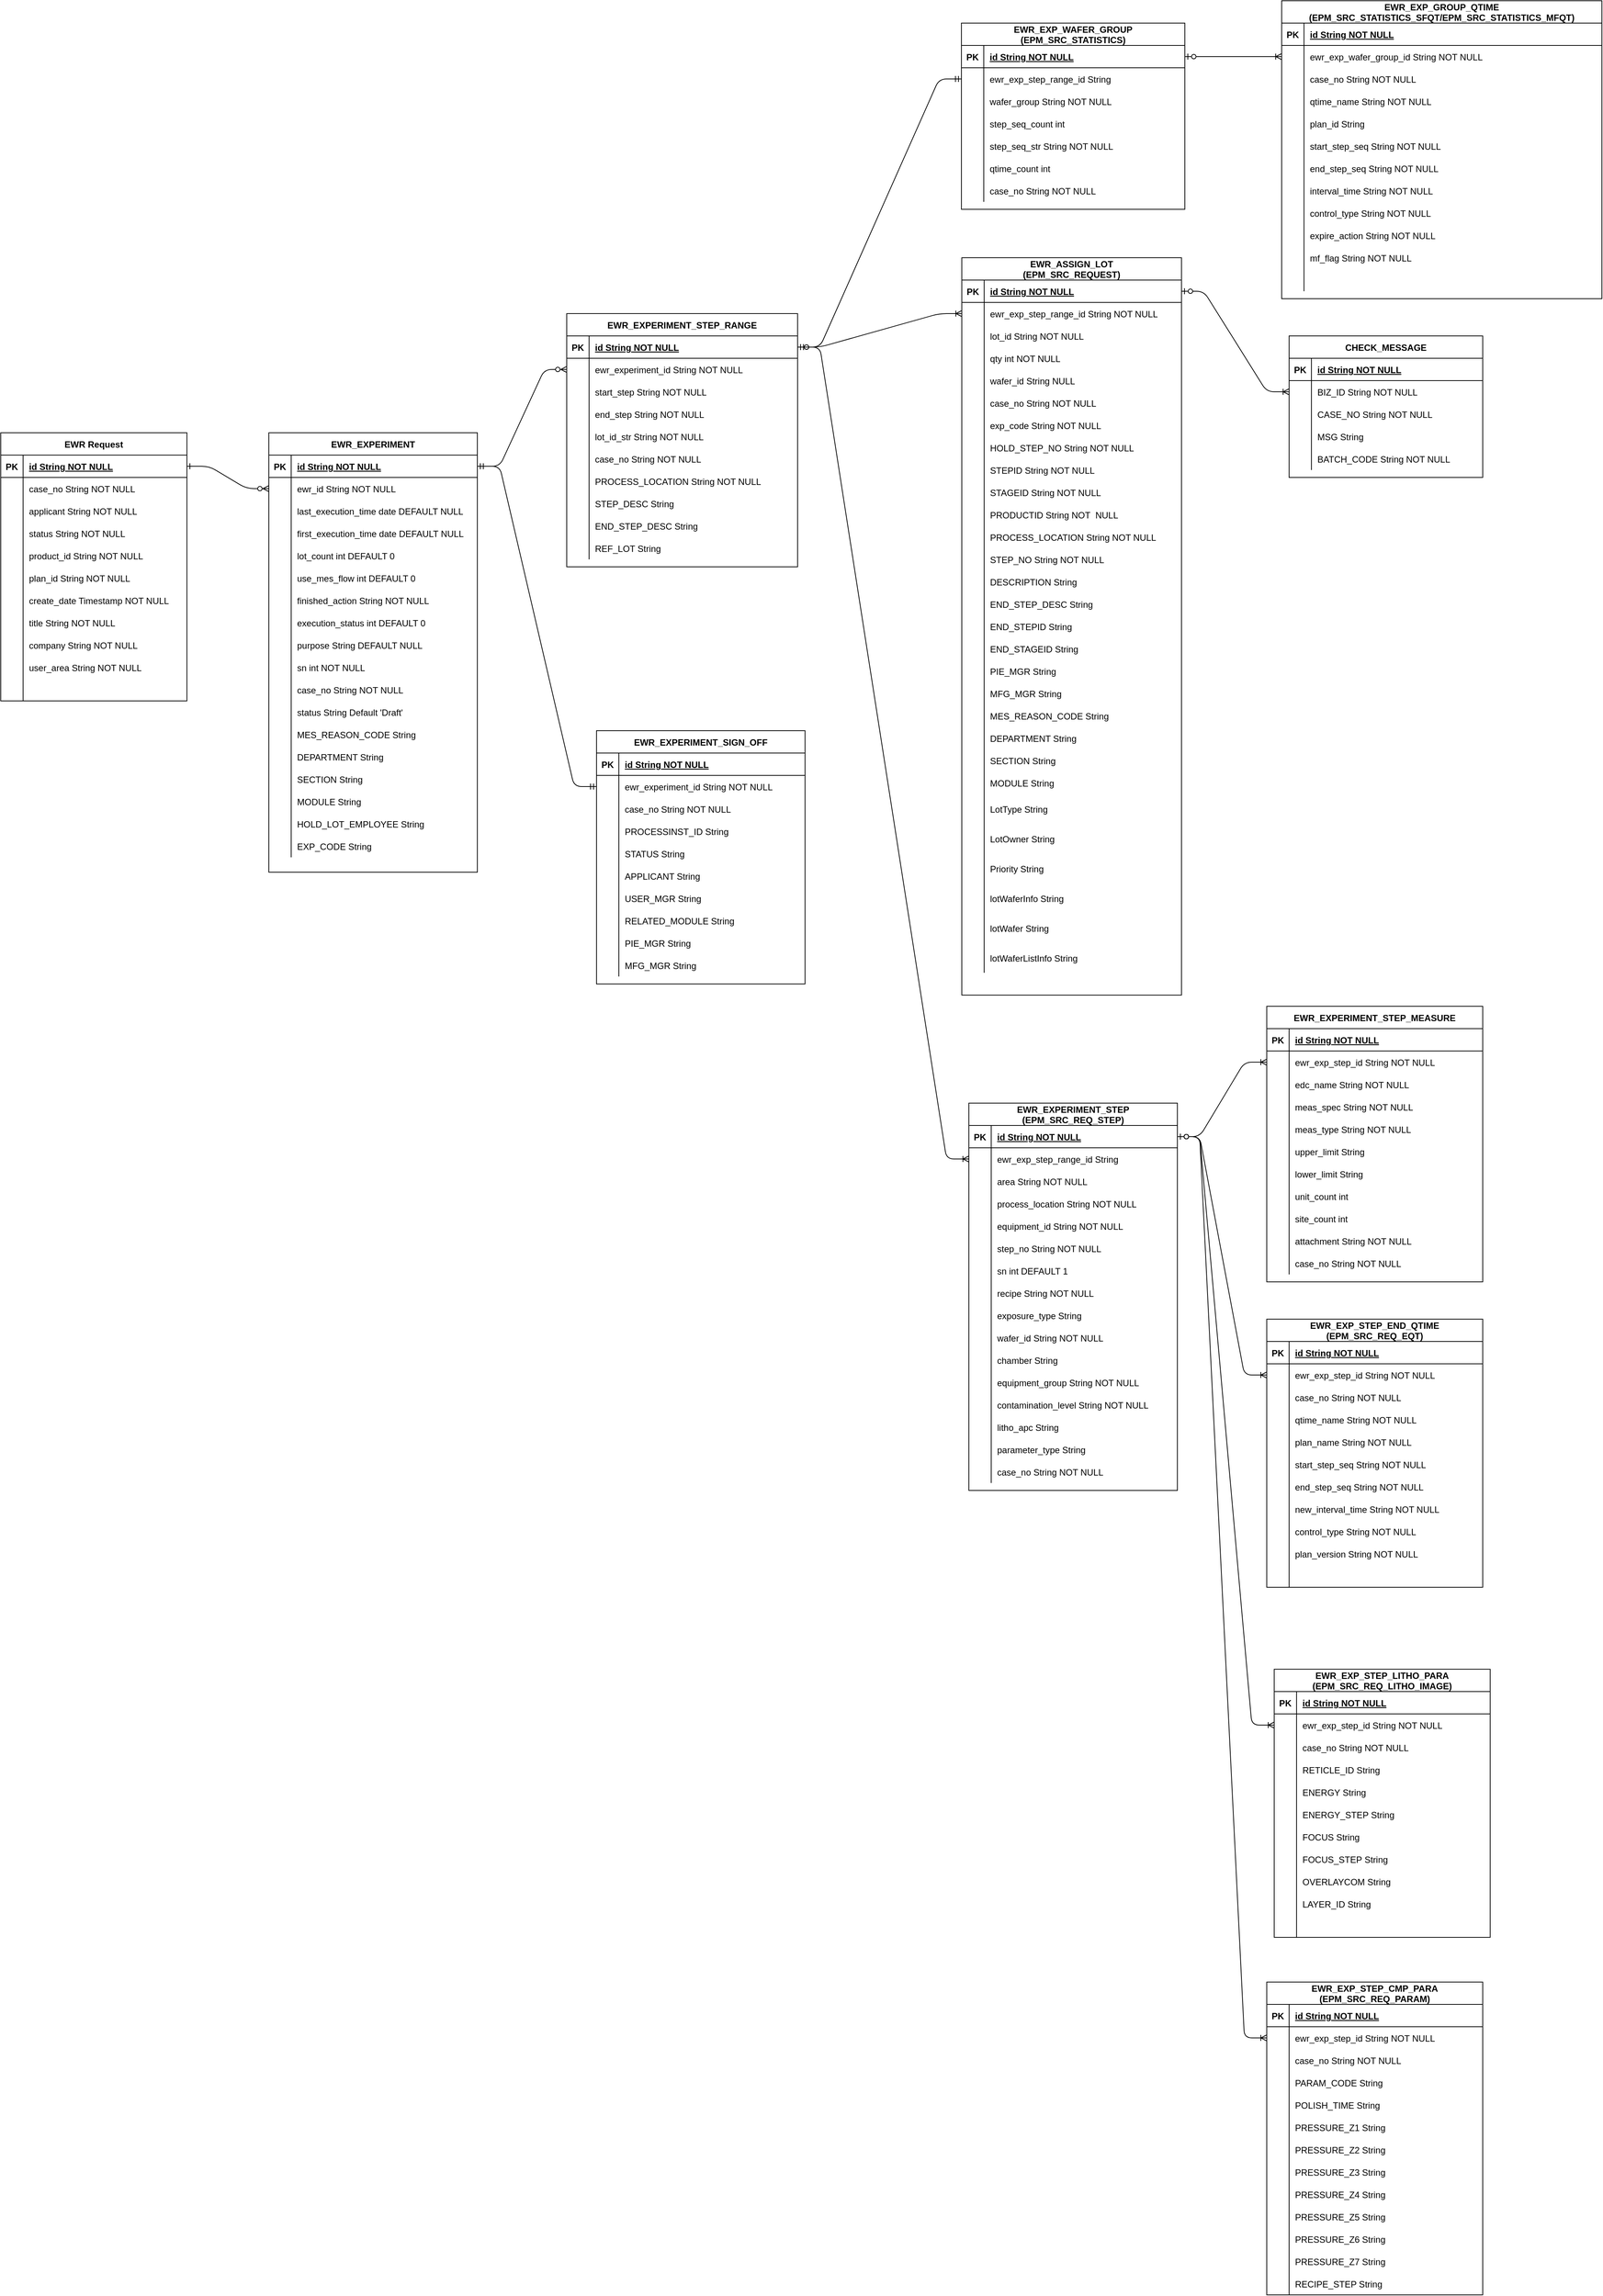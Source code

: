 <mxfile version="13.6.4" type="github">
  <diagram id="1Sy0_TXh9xAlmua2igls" name="Page-1">
    <mxGraphModel dx="1422" dy="714" grid="1" gridSize="10" guides="1" tooltips="1" connect="1" arrows="1" fold="1" page="1" pageScale="1" pageWidth="827" pageHeight="1169" math="0" shadow="0">
      <root>
        <mxCell id="0" />
        <mxCell id="1" parent="0" />
        <mxCell id="8hqIu6tpNmQfpGZRK0oC-1" value="" style="edgeStyle=entityRelationEdgeStyle;endArrow=ERzeroToMany;startArrow=ERone;endFill=1;startFill=0;" parent="1" source="8hqIu6tpNmQfpGZRK0oC-246" target="8hqIu6tpNmQfpGZRK0oC-197" edge="1">
          <mxGeometry width="100" height="100" relative="1" as="geometry">
            <mxPoint x="330" y="1510" as="sourcePoint" />
            <mxPoint x="430" y="1410" as="targetPoint" />
          </mxGeometry>
        </mxCell>
        <mxCell id="8hqIu6tpNmQfpGZRK0oC-2" value="" style="edgeStyle=entityRelationEdgeStyle;endArrow=ERzeroToMany;startArrow=ERone;endFill=1;startFill=0;" parent="1" source="8hqIu6tpNmQfpGZRK0oC-194" target="8hqIu6tpNmQfpGZRK0oC-280" edge="1">
          <mxGeometry width="100" height="100" relative="1" as="geometry">
            <mxPoint x="450" y="970" as="sourcePoint" />
            <mxPoint x="510" y="995" as="targetPoint" />
          </mxGeometry>
        </mxCell>
        <mxCell id="8hqIu6tpNmQfpGZRK0oC-3" value="" style="edgeStyle=entityRelationEdgeStyle;fontSize=12;html=1;endArrow=ERoneToMany;startArrow=ERzeroToOne;" parent="1" source="8hqIu6tpNmQfpGZRK0oC-277" target="8hqIu6tpNmQfpGZRK0oC-122" edge="1">
          <mxGeometry width="100" height="100" relative="1" as="geometry">
            <mxPoint x="420" y="1420" as="sourcePoint" />
            <mxPoint x="520" y="1320" as="targetPoint" />
          </mxGeometry>
        </mxCell>
        <mxCell id="8hqIu6tpNmQfpGZRK0oC-4" value="" style="edgeStyle=entityRelationEdgeStyle;fontSize=12;html=1;endArrow=ERoneToMany;startArrow=ERzeroToOne;entryX=0;entryY=0.5;entryDx=0;entryDy=0;" parent="1" source="8hqIu6tpNmQfpGZRK0oC-277" target="8hqIu6tpNmQfpGZRK0oC-9" edge="1">
          <mxGeometry width="100" height="100" relative="1" as="geometry">
            <mxPoint x="200" y="1710" as="sourcePoint" />
            <mxPoint x="300" y="1610" as="targetPoint" />
          </mxGeometry>
        </mxCell>
        <mxCell id="8hqIu6tpNmQfpGZRK0oC-54" value="" style="edgeStyle=entityRelationEdgeStyle;fontSize=12;html=1;endArrow=ERoneToMany;startArrow=ERzeroToOne;exitX=1;exitY=0.5;exitDx=0;exitDy=0;entryX=0;entryY=0.5;entryDx=0;entryDy=0;" parent="1" source="8hqIu6tpNmQfpGZRK0oC-6" target="8hqIu6tpNmQfpGZRK0oC-339" edge="1">
          <mxGeometry width="100" height="100" relative="1" as="geometry">
            <mxPoint x="1860" y="1405" as="sourcePoint" />
            <mxPoint x="1960" y="1305" as="targetPoint" />
          </mxGeometry>
        </mxCell>
        <mxCell id="8hqIu6tpNmQfpGZRK0oC-93" value="" style="edgeStyle=entityRelationEdgeStyle;fontSize=12;html=1;endArrow=ERoneToMany;startArrow=ERzeroToOne;exitX=1;exitY=0.5;exitDx=0;exitDy=0;entryX=0;entryY=0.5;entryDx=0;entryDy=0;" parent="1" source="8hqIu6tpNmQfpGZRK0oC-96" target="8hqIu6tpNmQfpGZRK0oC-60" edge="1">
          <mxGeometry width="100" height="100" relative="1" as="geometry">
            <mxPoint x="1888" y="730" as="sourcePoint" />
            <mxPoint x="1988" y="630" as="targetPoint" />
          </mxGeometry>
        </mxCell>
        <mxCell id="8hqIu6tpNmQfpGZRK0oC-94" value="" style="edgeStyle=entityRelationEdgeStyle;fontSize=12;html=1;endArrow=ERoneToMany;startArrow=ERzeroToOne;exitX=1;exitY=0.5;exitDx=0;exitDy=0;entryX=0;entryY=0.5;entryDx=0;entryDy=0;" parent="1" source="8hqIu6tpNmQfpGZRK0oC-6" target="8hqIu6tpNmQfpGZRK0oC-373" edge="1">
          <mxGeometry width="100" height="100" relative="1" as="geometry">
            <mxPoint x="1940" y="1465" as="sourcePoint" />
            <mxPoint x="2040" y="1365" as="targetPoint" />
          </mxGeometry>
        </mxCell>
        <mxCell id="8hqIu6tpNmQfpGZRK0oC-117" value="" style="edgeStyle=entityRelationEdgeStyle;fontSize=12;html=1;endArrow=ERoneToMany;startArrow=ERzeroToOne;exitX=1;exitY=0.5;exitDx=0;exitDy=0;entryX=0;entryY=0.5;entryDx=0;entryDy=0;" parent="1" source="8hqIu6tpNmQfpGZRK0oC-6" target="8hqIu6tpNmQfpGZRK0oC-407" edge="1">
          <mxGeometry width="100" height="100" relative="1" as="geometry">
            <mxPoint x="1790" y="1455" as="sourcePoint" />
            <mxPoint x="1890" y="1355" as="targetPoint" />
          </mxGeometry>
        </mxCell>
        <mxCell id="8hqIu6tpNmQfpGZRK0oC-191" value="" style="edgeStyle=entityRelationEdgeStyle;fontSize=12;html=1;endArrow=ERoneToMany;startArrow=ERzeroToOne;exitX=1;exitY=0.5;exitDx=0;exitDy=0;" parent="1" source="8hqIu6tpNmQfpGZRK0oC-6" target="8hqIu6tpNmQfpGZRK0oC-441" edge="1">
          <mxGeometry width="100" height="100" relative="1" as="geometry">
            <mxPoint x="1790" y="1375" as="sourcePoint" />
            <mxPoint x="1890" y="1275" as="targetPoint" />
          </mxGeometry>
        </mxCell>
        <mxCell id="8hqIu6tpNmQfpGZRK0oC-192" value="" style="edgeStyle=entityRelationEdgeStyle;fontSize=12;html=1;endArrow=ERmandOne;startArrow=ERmandOne;exitX=1;exitY=0.5;exitDx=0;exitDy=0;entryX=0;entryY=0.5;entryDx=0;entryDy=0;" parent="1" source="8hqIu6tpNmQfpGZRK0oC-194" target="8hqIu6tpNmQfpGZRK0oC-308" edge="1">
          <mxGeometry width="100" height="100" relative="1" as="geometry">
            <mxPoint x="850" y="1190" as="sourcePoint" />
            <mxPoint x="950" y="1090" as="targetPoint" />
          </mxGeometry>
        </mxCell>
        <mxCell id="d4iNR7_XQfnhpuLEzn-K-14" value="" style="edgeStyle=entityRelationEdgeStyle;fontSize=12;html=1;endArrow=ERoneToMany;startArrow=ERzeroToOne;exitX=1;exitY=0.5;exitDx=0;exitDy=0;entryX=0;entryY=0.5;entryDx=0;entryDy=0;" parent="1" source="8hqIu6tpNmQfpGZRK0oC-119" target="d4iNR7_XQfnhpuLEzn-K-5" edge="1">
          <mxGeometry width="100" height="100" relative="1" as="geometry">
            <mxPoint x="1788" y="880" as="sourcePoint" />
            <mxPoint x="1888" y="780" as="targetPoint" />
          </mxGeometry>
        </mxCell>
        <mxCell id="HYympp35xAa7EPD4HPgj-19" value="" style="edgeStyle=entityRelationEdgeStyle;fontSize=12;html=1;endArrow=ERmandOne;startArrow=ERmandOne;exitX=1;exitY=0.5;exitDx=0;exitDy=0;entryX=0;entryY=0.5;entryDx=0;entryDy=0;" edge="1" parent="1" source="8hqIu6tpNmQfpGZRK0oC-277" target="8hqIu6tpNmQfpGZRK0oC-99">
          <mxGeometry width="100" height="100" relative="1" as="geometry">
            <mxPoint x="1240" y="260" as="sourcePoint" />
            <mxPoint x="1340" y="160" as="targetPoint" />
          </mxGeometry>
        </mxCell>
        <mxCell id="8hqIu6tpNmQfpGZRK0oC-95" value="EWR_EXP_WAFER_GROUP&#xa;(EPM_SRC_STATISTICS)" style="shape=table;startSize=30;container=1;collapsible=1;childLayout=tableLayout;fixedRows=1;rowLines=0;fontStyle=1;align=center;resizeLast=1;" parent="1" vertex="1" treatAsSingle="0">
          <mxGeometry x="1370" y="360" width="300" height="250" as="geometry">
            <mxRectangle x="1370" y="360" width="190" height="30" as="alternateBounds" />
          </mxGeometry>
        </mxCell>
        <mxCell id="8hqIu6tpNmQfpGZRK0oC-96" value="" style="shape=partialRectangle;collapsible=0;dropTarget=0;pointerEvents=0;fillColor=none;top=0;left=0;bottom=1;right=0;points=[[0,0.5],[1,0.5]];portConstraint=eastwest;" parent="8hqIu6tpNmQfpGZRK0oC-95" vertex="1" treatAsSingle="0">
          <mxGeometry y="30" width="300" height="30" as="geometry" />
        </mxCell>
        <mxCell id="8hqIu6tpNmQfpGZRK0oC-97" value="PK" style="shape=partialRectangle;connectable=0;fillColor=none;top=0;left=0;bottom=0;right=0;fontStyle=1;overflow=hidden;" parent="8hqIu6tpNmQfpGZRK0oC-96" vertex="1">
          <mxGeometry width="30" height="30" as="geometry" />
        </mxCell>
        <mxCell id="8hqIu6tpNmQfpGZRK0oC-98" value="id String NOT NULL" style="shape=partialRectangle;connectable=0;fillColor=none;top=0;left=0;bottom=0;right=0;align=left;spacingLeft=6;fontStyle=5;overflow=hidden;" parent="8hqIu6tpNmQfpGZRK0oC-96" vertex="1">
          <mxGeometry x="30" width="270" height="30" as="geometry" />
        </mxCell>
        <mxCell id="8hqIu6tpNmQfpGZRK0oC-99" value="" style="shape=partialRectangle;collapsible=0;dropTarget=0;pointerEvents=0;fillColor=none;top=0;left=0;bottom=0;right=0;points=[[0,0.5],[1,0.5]];portConstraint=eastwest;" parent="8hqIu6tpNmQfpGZRK0oC-95" vertex="1" treatAsSingle="0">
          <mxGeometry y="60" width="300" height="30" as="geometry" />
        </mxCell>
        <mxCell id="8hqIu6tpNmQfpGZRK0oC-100" value="" style="shape=partialRectangle;connectable=0;fillColor=none;top=0;left=0;bottom=0;right=0;editable=1;overflow=hidden;" parent="8hqIu6tpNmQfpGZRK0oC-99" vertex="1">
          <mxGeometry width="30" height="30" as="geometry" />
        </mxCell>
        <mxCell id="8hqIu6tpNmQfpGZRK0oC-101" value="ewr_exp_step_range_id String" style="shape=partialRectangle;connectable=0;fillColor=none;top=0;left=0;bottom=0;right=0;align=left;spacingLeft=6;overflow=hidden;" parent="8hqIu6tpNmQfpGZRK0oC-99" vertex="1">
          <mxGeometry x="30" width="270" height="30" as="geometry" />
        </mxCell>
        <mxCell id="8hqIu6tpNmQfpGZRK0oC-102" value="" style="shape=partialRectangle;collapsible=0;dropTarget=0;pointerEvents=0;fillColor=none;top=0;left=0;bottom=0;right=0;points=[[0,0.5],[1,0.5]];portConstraint=eastwest;" parent="8hqIu6tpNmQfpGZRK0oC-95" vertex="1" treatAsSingle="0">
          <mxGeometry y="90" width="300" height="30" as="geometry" />
        </mxCell>
        <mxCell id="8hqIu6tpNmQfpGZRK0oC-103" value="" style="shape=partialRectangle;connectable=0;fillColor=none;top=0;left=0;bottom=0;right=0;editable=1;overflow=hidden;" parent="8hqIu6tpNmQfpGZRK0oC-102" vertex="1">
          <mxGeometry width="30" height="30" as="geometry" />
        </mxCell>
        <mxCell id="8hqIu6tpNmQfpGZRK0oC-104" value="wafer_group String NOT NULL" style="shape=partialRectangle;connectable=0;fillColor=none;top=0;left=0;bottom=0;right=0;align=left;spacingLeft=6;overflow=hidden;" parent="8hqIu6tpNmQfpGZRK0oC-102" vertex="1">
          <mxGeometry x="30" width="270" height="30" as="geometry" />
        </mxCell>
        <mxCell id="8hqIu6tpNmQfpGZRK0oC-105" value="" style="shape=partialRectangle;collapsible=0;dropTarget=0;pointerEvents=0;fillColor=none;top=0;left=0;bottom=0;right=0;points=[[0,0.5],[1,0.5]];portConstraint=eastwest;" parent="8hqIu6tpNmQfpGZRK0oC-95" vertex="1" treatAsSingle="0">
          <mxGeometry y="120" width="300" height="30" as="geometry" />
        </mxCell>
        <mxCell id="8hqIu6tpNmQfpGZRK0oC-106" value="" style="shape=partialRectangle;connectable=0;fillColor=none;top=0;left=0;bottom=0;right=0;editable=1;overflow=hidden;" parent="8hqIu6tpNmQfpGZRK0oC-105" vertex="1">
          <mxGeometry width="30" height="30" as="geometry" />
        </mxCell>
        <mxCell id="8hqIu6tpNmQfpGZRK0oC-107" value="step_seq_count int" style="shape=partialRectangle;connectable=0;fillColor=none;top=0;left=0;bottom=0;right=0;align=left;spacingLeft=6;overflow=hidden;" parent="8hqIu6tpNmQfpGZRK0oC-105" vertex="1">
          <mxGeometry x="30" width="270" height="30" as="geometry" />
        </mxCell>
        <mxCell id="8hqIu6tpNmQfpGZRK0oC-108" style="shape=partialRectangle;collapsible=0;dropTarget=0;pointerEvents=0;fillColor=none;top=0;left=0;bottom=0;right=0;points=[[0,0.5],[1,0.5]];portConstraint=eastwest;" parent="8hqIu6tpNmQfpGZRK0oC-95" vertex="1" treatAsSingle="0">
          <mxGeometry y="150" width="300" height="30" as="geometry" />
        </mxCell>
        <mxCell id="8hqIu6tpNmQfpGZRK0oC-109" style="shape=partialRectangle;connectable=0;fillColor=none;top=0;left=0;bottom=0;right=0;editable=1;overflow=hidden;" parent="8hqIu6tpNmQfpGZRK0oC-108" vertex="1">
          <mxGeometry width="30" height="30" as="geometry" />
        </mxCell>
        <mxCell id="8hqIu6tpNmQfpGZRK0oC-110" value="step_seq_str String NOT NULL" style="shape=partialRectangle;connectable=0;fillColor=none;top=0;left=0;bottom=0;right=0;align=left;spacingLeft=6;overflow=hidden;" parent="8hqIu6tpNmQfpGZRK0oC-108" vertex="1">
          <mxGeometry x="30" width="270" height="30" as="geometry" />
        </mxCell>
        <mxCell id="8hqIu6tpNmQfpGZRK0oC-111" style="shape=partialRectangle;collapsible=0;dropTarget=0;pointerEvents=0;fillColor=none;top=0;left=0;bottom=0;right=0;points=[[0,0.5],[1,0.5]];portConstraint=eastwest;" parent="8hqIu6tpNmQfpGZRK0oC-95" vertex="1" treatAsSingle="0">
          <mxGeometry y="180" width="300" height="30" as="geometry" />
        </mxCell>
        <mxCell id="8hqIu6tpNmQfpGZRK0oC-112" style="shape=partialRectangle;connectable=0;fillColor=none;top=0;left=0;bottom=0;right=0;editable=1;overflow=hidden;" parent="8hqIu6tpNmQfpGZRK0oC-111" vertex="1">
          <mxGeometry width="30" height="30" as="geometry" />
        </mxCell>
        <mxCell id="8hqIu6tpNmQfpGZRK0oC-113" value="qtime_count int" style="shape=partialRectangle;connectable=0;fillColor=none;top=0;left=0;bottom=0;right=0;align=left;spacingLeft=6;overflow=hidden;" parent="8hqIu6tpNmQfpGZRK0oC-111" vertex="1">
          <mxGeometry x="30" width="270" height="30" as="geometry" />
        </mxCell>
        <mxCell id="8hqIu6tpNmQfpGZRK0oC-114" style="shape=partialRectangle;collapsible=0;dropTarget=0;pointerEvents=0;fillColor=none;top=0;left=0;bottom=0;right=0;points=[[0,0.5],[1,0.5]];portConstraint=eastwest;" parent="8hqIu6tpNmQfpGZRK0oC-95" vertex="1" treatAsSingle="0">
          <mxGeometry y="210" width="300" height="30" as="geometry" />
        </mxCell>
        <mxCell id="8hqIu6tpNmQfpGZRK0oC-115" style="shape=partialRectangle;connectable=0;fillColor=none;top=0;left=0;bottom=0;right=0;editable=1;overflow=hidden;" parent="8hqIu6tpNmQfpGZRK0oC-114" vertex="1">
          <mxGeometry width="30" height="30" as="geometry" />
        </mxCell>
        <mxCell id="8hqIu6tpNmQfpGZRK0oC-116" value="case_no String NOT NULL" style="shape=partialRectangle;connectable=0;fillColor=none;top=0;left=0;bottom=0;right=0;align=left;spacingLeft=6;overflow=hidden;" parent="8hqIu6tpNmQfpGZRK0oC-114" vertex="1">
          <mxGeometry x="30" width="270" height="30" as="geometry" />
        </mxCell>
        <mxCell id="8hqIu6tpNmQfpGZRK0oC-56" value="EWR_EXP_GROUP_QTIME&#xa;(EPM_SRC_STATISTICS_SFQT/EPM_SRC_STATISTICS_MFQT)" style="shape=table;startSize=30;container=1;collapsible=1;childLayout=tableLayout;fixedRows=1;rowLines=0;fontStyle=1;align=center;resizeLast=1;" parent="1" vertex="1" treatAsSingle="0">
          <mxGeometry x="1800" y="330" width="430" height="400" as="geometry">
            <mxRectangle x="1710" y="360" width="390" height="30" as="alternateBounds" />
          </mxGeometry>
        </mxCell>
        <mxCell id="8hqIu6tpNmQfpGZRK0oC-57" value="" style="shape=partialRectangle;collapsible=0;dropTarget=0;pointerEvents=0;fillColor=none;top=0;left=0;bottom=1;right=0;points=[[0,0.5],[1,0.5]];portConstraint=eastwest;" parent="8hqIu6tpNmQfpGZRK0oC-56" vertex="1" treatAsSingle="0">
          <mxGeometry y="30" width="430" height="30" as="geometry" />
        </mxCell>
        <mxCell id="8hqIu6tpNmQfpGZRK0oC-58" value="PK" style="shape=partialRectangle;connectable=0;fillColor=none;top=0;left=0;bottom=0;right=0;fontStyle=1;overflow=hidden;" parent="8hqIu6tpNmQfpGZRK0oC-57" vertex="1">
          <mxGeometry width="30" height="30" as="geometry" />
        </mxCell>
        <mxCell id="8hqIu6tpNmQfpGZRK0oC-59" value="id String NOT NULL" style="shape=partialRectangle;connectable=0;fillColor=none;top=0;left=0;bottom=0;right=0;align=left;spacingLeft=6;fontStyle=5;overflow=hidden;" parent="8hqIu6tpNmQfpGZRK0oC-57" vertex="1">
          <mxGeometry x="30" width="400" height="30" as="geometry" />
        </mxCell>
        <mxCell id="8hqIu6tpNmQfpGZRK0oC-60" value="" style="shape=partialRectangle;collapsible=0;dropTarget=0;pointerEvents=0;fillColor=none;top=0;left=0;bottom=0;right=0;points=[[0,0.5],[1,0.5]];portConstraint=eastwest;" parent="8hqIu6tpNmQfpGZRK0oC-56" vertex="1" treatAsSingle="0">
          <mxGeometry y="60" width="430" height="30" as="geometry" />
        </mxCell>
        <mxCell id="8hqIu6tpNmQfpGZRK0oC-61" value="" style="shape=partialRectangle;connectable=0;fillColor=none;top=0;left=0;bottom=0;right=0;editable=1;overflow=hidden;" parent="8hqIu6tpNmQfpGZRK0oC-60" vertex="1">
          <mxGeometry width="30" height="30" as="geometry" />
        </mxCell>
        <mxCell id="8hqIu6tpNmQfpGZRK0oC-62" value="ewr_exp_wafer_group_id String NOT NULL" style="shape=partialRectangle;connectable=0;fillColor=none;top=0;left=0;bottom=0;right=0;align=left;spacingLeft=6;overflow=hidden;" parent="8hqIu6tpNmQfpGZRK0oC-60" vertex="1">
          <mxGeometry x="30" width="400" height="30" as="geometry" />
        </mxCell>
        <mxCell id="8hqIu6tpNmQfpGZRK0oC-63" value="" style="shape=partialRectangle;collapsible=0;dropTarget=0;pointerEvents=0;fillColor=none;top=0;left=0;bottom=0;right=0;points=[[0,0.5],[1,0.5]];portConstraint=eastwest;" parent="8hqIu6tpNmQfpGZRK0oC-56" vertex="1" treatAsSingle="0">
          <mxGeometry y="90" width="430" height="30" as="geometry" />
        </mxCell>
        <mxCell id="8hqIu6tpNmQfpGZRK0oC-64" value="" style="shape=partialRectangle;connectable=0;fillColor=none;top=0;left=0;bottom=0;right=0;editable=1;overflow=hidden;" parent="8hqIu6tpNmQfpGZRK0oC-63" vertex="1">
          <mxGeometry width="30" height="30" as="geometry" />
        </mxCell>
        <mxCell id="8hqIu6tpNmQfpGZRK0oC-65" value="case_no String NOT NULL" style="shape=partialRectangle;connectable=0;fillColor=none;top=0;left=0;bottom=0;right=0;align=left;spacingLeft=6;overflow=hidden;" parent="8hqIu6tpNmQfpGZRK0oC-63" vertex="1">
          <mxGeometry x="30" width="400" height="30" as="geometry" />
        </mxCell>
        <mxCell id="8hqIu6tpNmQfpGZRK0oC-66" value="" style="shape=partialRectangle;collapsible=0;dropTarget=0;pointerEvents=0;fillColor=none;top=0;left=0;bottom=0;right=0;points=[[0,0.5],[1,0.5]];portConstraint=eastwest;" parent="8hqIu6tpNmQfpGZRK0oC-56" vertex="1" treatAsSingle="0">
          <mxGeometry y="120" width="430" height="30" as="geometry" />
        </mxCell>
        <mxCell id="8hqIu6tpNmQfpGZRK0oC-67" value="" style="shape=partialRectangle;connectable=0;fillColor=none;top=0;left=0;bottom=0;right=0;editable=1;overflow=hidden;" parent="8hqIu6tpNmQfpGZRK0oC-66" vertex="1">
          <mxGeometry width="30" height="30" as="geometry" />
        </mxCell>
        <mxCell id="8hqIu6tpNmQfpGZRK0oC-68" value="qtime_name String NOT NULL" style="shape=partialRectangle;connectable=0;fillColor=none;top=0;left=0;bottom=0;right=0;align=left;spacingLeft=6;overflow=hidden;" parent="8hqIu6tpNmQfpGZRK0oC-66" vertex="1">
          <mxGeometry x="30" width="400" height="30" as="geometry" />
        </mxCell>
        <mxCell id="8hqIu6tpNmQfpGZRK0oC-69" style="shape=partialRectangle;collapsible=0;dropTarget=0;pointerEvents=0;fillColor=none;top=0;left=0;bottom=0;right=0;points=[[0,0.5],[1,0.5]];portConstraint=eastwest;" parent="8hqIu6tpNmQfpGZRK0oC-56" vertex="1" treatAsSingle="0">
          <mxGeometry y="150" width="430" height="30" as="geometry" />
        </mxCell>
        <mxCell id="8hqIu6tpNmQfpGZRK0oC-70" style="shape=partialRectangle;connectable=0;fillColor=none;top=0;left=0;bottom=0;right=0;editable=1;overflow=hidden;" parent="8hqIu6tpNmQfpGZRK0oC-69" vertex="1">
          <mxGeometry width="30" height="30" as="geometry" />
        </mxCell>
        <mxCell id="8hqIu6tpNmQfpGZRK0oC-71" value="plan_id String" style="shape=partialRectangle;connectable=0;fillColor=none;top=0;left=0;bottom=0;right=0;align=left;spacingLeft=6;overflow=hidden;" parent="8hqIu6tpNmQfpGZRK0oC-69" vertex="1">
          <mxGeometry x="30" width="400" height="30" as="geometry" />
        </mxCell>
        <mxCell id="8hqIu6tpNmQfpGZRK0oC-72" style="shape=partialRectangle;collapsible=0;dropTarget=0;pointerEvents=0;fillColor=none;top=0;left=0;bottom=0;right=0;points=[[0,0.5],[1,0.5]];portConstraint=eastwest;" parent="8hqIu6tpNmQfpGZRK0oC-56" vertex="1" treatAsSingle="0">
          <mxGeometry y="180" width="430" height="30" as="geometry" />
        </mxCell>
        <mxCell id="8hqIu6tpNmQfpGZRK0oC-73" style="shape=partialRectangle;connectable=0;fillColor=none;top=0;left=0;bottom=0;right=0;editable=1;overflow=hidden;" parent="8hqIu6tpNmQfpGZRK0oC-72" vertex="1">
          <mxGeometry width="30" height="30" as="geometry" />
        </mxCell>
        <mxCell id="8hqIu6tpNmQfpGZRK0oC-74" value="start_step_seq String NOT NULL" style="shape=partialRectangle;connectable=0;fillColor=none;top=0;left=0;bottom=0;right=0;align=left;spacingLeft=6;overflow=hidden;" parent="8hqIu6tpNmQfpGZRK0oC-72" vertex="1">
          <mxGeometry x="30" width="400" height="30" as="geometry" />
        </mxCell>
        <mxCell id="8hqIu6tpNmQfpGZRK0oC-75" style="shape=partialRectangle;collapsible=0;dropTarget=0;pointerEvents=0;fillColor=none;top=0;left=0;bottom=0;right=0;points=[[0,0.5],[1,0.5]];portConstraint=eastwest;" parent="8hqIu6tpNmQfpGZRK0oC-56" vertex="1" treatAsSingle="0">
          <mxGeometry y="210" width="430" height="30" as="geometry" />
        </mxCell>
        <mxCell id="8hqIu6tpNmQfpGZRK0oC-76" style="shape=partialRectangle;connectable=0;fillColor=none;top=0;left=0;bottom=0;right=0;editable=1;overflow=hidden;" parent="8hqIu6tpNmQfpGZRK0oC-75" vertex="1">
          <mxGeometry width="30" height="30" as="geometry" />
        </mxCell>
        <mxCell id="8hqIu6tpNmQfpGZRK0oC-77" value="end_step_seq String NOT NULL" style="shape=partialRectangle;connectable=0;fillColor=none;top=0;left=0;bottom=0;right=0;align=left;spacingLeft=6;overflow=hidden;" parent="8hqIu6tpNmQfpGZRK0oC-75" vertex="1">
          <mxGeometry x="30" width="400" height="30" as="geometry" />
        </mxCell>
        <mxCell id="8hqIu6tpNmQfpGZRK0oC-78" style="shape=partialRectangle;collapsible=0;dropTarget=0;pointerEvents=0;fillColor=none;top=0;left=0;bottom=0;right=0;points=[[0,0.5],[1,0.5]];portConstraint=eastwest;" parent="8hqIu6tpNmQfpGZRK0oC-56" vertex="1" treatAsSingle="0">
          <mxGeometry y="240" width="430" height="30" as="geometry" />
        </mxCell>
        <mxCell id="8hqIu6tpNmQfpGZRK0oC-79" style="shape=partialRectangle;connectable=0;fillColor=none;top=0;left=0;bottom=0;right=0;editable=1;overflow=hidden;" parent="8hqIu6tpNmQfpGZRK0oC-78" vertex="1">
          <mxGeometry width="30" height="30" as="geometry" />
        </mxCell>
        <mxCell id="8hqIu6tpNmQfpGZRK0oC-80" value="interval_time String NOT NULL" style="shape=partialRectangle;connectable=0;fillColor=none;top=0;left=0;bottom=0;right=0;align=left;spacingLeft=6;overflow=hidden;" parent="8hqIu6tpNmQfpGZRK0oC-78" vertex="1">
          <mxGeometry x="30" width="400" height="30" as="geometry" />
        </mxCell>
        <mxCell id="8hqIu6tpNmQfpGZRK0oC-81" style="shape=partialRectangle;collapsible=0;dropTarget=0;pointerEvents=0;fillColor=none;top=0;left=0;bottom=0;right=0;points=[[0,0.5],[1,0.5]];portConstraint=eastwest;" parent="8hqIu6tpNmQfpGZRK0oC-56" vertex="1" treatAsSingle="0">
          <mxGeometry y="270" width="430" height="30" as="geometry" />
        </mxCell>
        <mxCell id="8hqIu6tpNmQfpGZRK0oC-82" style="shape=partialRectangle;connectable=0;fillColor=none;top=0;left=0;bottom=0;right=0;editable=1;overflow=hidden;" parent="8hqIu6tpNmQfpGZRK0oC-81" vertex="1">
          <mxGeometry width="30" height="30" as="geometry" />
        </mxCell>
        <mxCell id="8hqIu6tpNmQfpGZRK0oC-83" value="control_type String NOT NULL" style="shape=partialRectangle;connectable=0;fillColor=none;top=0;left=0;bottom=0;right=0;align=left;spacingLeft=6;overflow=hidden;" parent="8hqIu6tpNmQfpGZRK0oC-81" vertex="1">
          <mxGeometry x="30" width="400" height="30" as="geometry" />
        </mxCell>
        <mxCell id="8hqIu6tpNmQfpGZRK0oC-84" style="shape=partialRectangle;collapsible=0;dropTarget=0;pointerEvents=0;fillColor=none;top=0;left=0;bottom=0;right=0;points=[[0,0.5],[1,0.5]];portConstraint=eastwest;" parent="8hqIu6tpNmQfpGZRK0oC-56" vertex="1" treatAsSingle="0">
          <mxGeometry y="300" width="430" height="30" as="geometry" />
        </mxCell>
        <mxCell id="8hqIu6tpNmQfpGZRK0oC-85" style="shape=partialRectangle;connectable=0;fillColor=none;top=0;left=0;bottom=0;right=0;editable=1;overflow=hidden;" parent="8hqIu6tpNmQfpGZRK0oC-84" vertex="1">
          <mxGeometry width="30" height="30" as="geometry" />
        </mxCell>
        <mxCell id="8hqIu6tpNmQfpGZRK0oC-86" value="expire_action String NOT NULL" style="shape=partialRectangle;connectable=0;fillColor=none;top=0;left=0;bottom=0;right=0;align=left;spacingLeft=6;overflow=hidden;" parent="8hqIu6tpNmQfpGZRK0oC-84" vertex="1">
          <mxGeometry x="30" width="400" height="30" as="geometry" />
        </mxCell>
        <mxCell id="8hqIu6tpNmQfpGZRK0oC-87" style="shape=partialRectangle;collapsible=0;dropTarget=0;pointerEvents=0;fillColor=none;top=0;left=0;bottom=0;right=0;points=[[0,0.5],[1,0.5]];portConstraint=eastwest;" parent="8hqIu6tpNmQfpGZRK0oC-56" vertex="1" treatAsSingle="0">
          <mxGeometry y="330" width="430" height="30" as="geometry" />
        </mxCell>
        <mxCell id="8hqIu6tpNmQfpGZRK0oC-88" style="shape=partialRectangle;connectable=0;fillColor=none;top=0;left=0;bottom=0;right=0;editable=1;overflow=hidden;" parent="8hqIu6tpNmQfpGZRK0oC-87" vertex="1">
          <mxGeometry width="30" height="30" as="geometry" />
        </mxCell>
        <mxCell id="8hqIu6tpNmQfpGZRK0oC-89" value="mf_flag String NOT NULL" style="shape=partialRectangle;connectable=0;fillColor=none;top=0;left=0;bottom=0;right=0;align=left;spacingLeft=6;overflow=hidden;" parent="8hqIu6tpNmQfpGZRK0oC-87" vertex="1">
          <mxGeometry x="30" width="400" height="30" as="geometry" />
        </mxCell>
        <mxCell id="8hqIu6tpNmQfpGZRK0oC-90" style="shape=partialRectangle;collapsible=0;dropTarget=0;pointerEvents=0;fillColor=none;top=0;left=0;bottom=0;right=0;points=[[0,0.5],[1,0.5]];portConstraint=eastwest;" parent="8hqIu6tpNmQfpGZRK0oC-56" vertex="1" treatAsSingle="0">
          <mxGeometry y="360" width="430" height="30" as="geometry" />
        </mxCell>
        <mxCell id="8hqIu6tpNmQfpGZRK0oC-91" style="shape=partialRectangle;connectable=0;fillColor=none;top=0;left=0;bottom=0;right=0;editable=1;overflow=hidden;" parent="8hqIu6tpNmQfpGZRK0oC-90" vertex="1">
          <mxGeometry width="30" height="30" as="geometry" />
        </mxCell>
        <mxCell id="8hqIu6tpNmQfpGZRK0oC-92" style="shape=partialRectangle;connectable=0;fillColor=none;top=0;left=0;bottom=0;right=0;align=left;spacingLeft=6;overflow=hidden;" parent="8hqIu6tpNmQfpGZRK0oC-90" vertex="1">
          <mxGeometry x="30" width="400" height="30" as="geometry" />
        </mxCell>
        <mxCell id="8hqIu6tpNmQfpGZRK0oC-193" value="EWR_EXPERIMENT" style="shape=table;startSize=30;container=1;collapsible=1;childLayout=tableLayout;fixedRows=1;rowLines=0;fontStyle=1;align=center;resizeLast=1;" parent="1" vertex="1" treatAsSingle="0">
          <mxGeometry x="440" y="910" width="280" height="590" as="geometry">
            <mxRectangle x="440" y="910" width="160" height="30" as="alternateBounds" />
          </mxGeometry>
        </mxCell>
        <mxCell id="8hqIu6tpNmQfpGZRK0oC-194" value="" style="shape=partialRectangle;collapsible=0;dropTarget=0;pointerEvents=0;fillColor=none;points=[[0,0.5],[1,0.5]];portConstraint=eastwest;top=0;left=0;right=0;bottom=1;" parent="8hqIu6tpNmQfpGZRK0oC-193" vertex="1" treatAsSingle="0">
          <mxGeometry y="30" width="280" height="30" as="geometry" />
        </mxCell>
        <mxCell id="8hqIu6tpNmQfpGZRK0oC-195" value="PK" style="shape=partialRectangle;overflow=hidden;connectable=0;fillColor=none;top=0;left=0;bottom=0;right=0;fontStyle=1;" parent="8hqIu6tpNmQfpGZRK0oC-194" vertex="1">
          <mxGeometry width="30" height="30" as="geometry" />
        </mxCell>
        <mxCell id="8hqIu6tpNmQfpGZRK0oC-196" value="id String NOT NULL " style="shape=partialRectangle;overflow=hidden;connectable=0;fillColor=none;top=0;left=0;bottom=0;right=0;align=left;spacingLeft=6;fontStyle=5;" parent="8hqIu6tpNmQfpGZRK0oC-194" vertex="1">
          <mxGeometry x="30" width="250" height="30" as="geometry" />
        </mxCell>
        <mxCell id="8hqIu6tpNmQfpGZRK0oC-197" value="" style="shape=partialRectangle;collapsible=0;dropTarget=0;pointerEvents=0;fillColor=none;points=[[0,0.5],[1,0.5]];portConstraint=eastwest;top=0;left=0;right=0;bottom=0;" parent="8hqIu6tpNmQfpGZRK0oC-193" vertex="1" treatAsSingle="0">
          <mxGeometry y="60" width="280" height="30" as="geometry" />
        </mxCell>
        <mxCell id="8hqIu6tpNmQfpGZRK0oC-198" value="" style="shape=partialRectangle;overflow=hidden;connectable=0;fillColor=none;top=0;left=0;bottom=0;right=0;" parent="8hqIu6tpNmQfpGZRK0oC-197" vertex="1">
          <mxGeometry width="30" height="30" as="geometry" />
        </mxCell>
        <mxCell id="8hqIu6tpNmQfpGZRK0oC-199" value="ewr_id String NOT NULL" style="shape=partialRectangle;overflow=hidden;connectable=0;fillColor=none;top=0;left=0;bottom=0;right=0;align=left;spacingLeft=6;" parent="8hqIu6tpNmQfpGZRK0oC-197" vertex="1">
          <mxGeometry x="30" width="250" height="30" as="geometry" />
        </mxCell>
        <mxCell id="8hqIu6tpNmQfpGZRK0oC-200" value="" style="shape=partialRectangle;collapsible=0;dropTarget=0;pointerEvents=0;fillColor=none;points=[[0,0.5],[1,0.5]];portConstraint=eastwest;top=0;left=0;right=0;bottom=0;" parent="8hqIu6tpNmQfpGZRK0oC-193" vertex="1" treatAsSingle="0">
          <mxGeometry y="90" width="280" height="30" as="geometry" />
        </mxCell>
        <mxCell id="8hqIu6tpNmQfpGZRK0oC-201" value="" style="shape=partialRectangle;overflow=hidden;connectable=0;fillColor=none;top=0;left=0;bottom=0;right=0;" parent="8hqIu6tpNmQfpGZRK0oC-200" vertex="1">
          <mxGeometry width="30" height="30" as="geometry" />
        </mxCell>
        <mxCell id="8hqIu6tpNmQfpGZRK0oC-202" value="last_execution_time date DEFAULT NULL" style="shape=partialRectangle;overflow=hidden;connectable=0;fillColor=none;top=0;left=0;bottom=0;right=0;align=left;spacingLeft=6;" parent="8hqIu6tpNmQfpGZRK0oC-200" vertex="1">
          <mxGeometry x="30" width="250" height="30" as="geometry" />
        </mxCell>
        <mxCell id="8hqIu6tpNmQfpGZRK0oC-203" style="shape=partialRectangle;collapsible=0;dropTarget=0;pointerEvents=0;fillColor=none;points=[[0,0.5],[1,0.5]];portConstraint=eastwest;top=0;left=0;right=0;bottom=0;" parent="8hqIu6tpNmQfpGZRK0oC-193" vertex="1" treatAsSingle="0">
          <mxGeometry y="120" width="280" height="30" as="geometry" />
        </mxCell>
        <mxCell id="8hqIu6tpNmQfpGZRK0oC-204" style="shape=partialRectangle;overflow=hidden;connectable=0;fillColor=none;top=0;left=0;bottom=0;right=0;" parent="8hqIu6tpNmQfpGZRK0oC-203" vertex="1">
          <mxGeometry width="30" height="30" as="geometry" />
        </mxCell>
        <mxCell id="8hqIu6tpNmQfpGZRK0oC-205" value="first_execution_time date DEFAULT NULL" style="shape=partialRectangle;overflow=hidden;connectable=0;fillColor=none;top=0;left=0;bottom=0;right=0;align=left;spacingLeft=6;" parent="8hqIu6tpNmQfpGZRK0oC-203" vertex="1">
          <mxGeometry x="30" width="250" height="30" as="geometry" />
        </mxCell>
        <mxCell id="8hqIu6tpNmQfpGZRK0oC-206" style="shape=partialRectangle;collapsible=0;dropTarget=0;pointerEvents=0;fillColor=none;points=[[0,0.5],[1,0.5]];portConstraint=eastwest;top=0;left=0;right=0;bottom=0;" parent="8hqIu6tpNmQfpGZRK0oC-193" vertex="1" treatAsSingle="0">
          <mxGeometry y="150" width="280" height="30" as="geometry" />
        </mxCell>
        <mxCell id="8hqIu6tpNmQfpGZRK0oC-207" style="shape=partialRectangle;overflow=hidden;connectable=0;fillColor=none;top=0;left=0;bottom=0;right=0;" parent="8hqIu6tpNmQfpGZRK0oC-206" vertex="1">
          <mxGeometry width="30" height="30" as="geometry" />
        </mxCell>
        <mxCell id="8hqIu6tpNmQfpGZRK0oC-208" value="lot_count int DEFAULT 0" style="shape=partialRectangle;overflow=hidden;connectable=0;fillColor=none;top=0;left=0;bottom=0;right=0;align=left;spacingLeft=6;" parent="8hqIu6tpNmQfpGZRK0oC-206" vertex="1">
          <mxGeometry x="30" width="250" height="30" as="geometry" />
        </mxCell>
        <mxCell id="8hqIu6tpNmQfpGZRK0oC-209" style="shape=partialRectangle;collapsible=0;dropTarget=0;pointerEvents=0;fillColor=none;points=[[0,0.5],[1,0.5]];portConstraint=eastwest;top=0;left=0;right=0;bottom=0;" parent="8hqIu6tpNmQfpGZRK0oC-193" vertex="1" treatAsSingle="0">
          <mxGeometry y="180" width="280" height="30" as="geometry" />
        </mxCell>
        <mxCell id="8hqIu6tpNmQfpGZRK0oC-210" style="shape=partialRectangle;overflow=hidden;connectable=0;fillColor=none;top=0;left=0;bottom=0;right=0;" parent="8hqIu6tpNmQfpGZRK0oC-209" vertex="1">
          <mxGeometry width="30" height="30" as="geometry" />
        </mxCell>
        <mxCell id="8hqIu6tpNmQfpGZRK0oC-211" value="use_mes_flow int DEFAULT 0" style="shape=partialRectangle;overflow=hidden;connectable=0;fillColor=none;top=0;left=0;bottom=0;right=0;align=left;spacingLeft=6;" parent="8hqIu6tpNmQfpGZRK0oC-209" vertex="1">
          <mxGeometry x="30" width="250" height="30" as="geometry" />
        </mxCell>
        <mxCell id="8hqIu6tpNmQfpGZRK0oC-212" style="shape=partialRectangle;collapsible=0;dropTarget=0;pointerEvents=0;fillColor=none;points=[[0,0.5],[1,0.5]];portConstraint=eastwest;top=0;left=0;right=0;bottom=0;" parent="8hqIu6tpNmQfpGZRK0oC-193" vertex="1" treatAsSingle="0">
          <mxGeometry y="210" width="280" height="30" as="geometry" />
        </mxCell>
        <mxCell id="8hqIu6tpNmQfpGZRK0oC-213" style="shape=partialRectangle;overflow=hidden;connectable=0;fillColor=none;top=0;left=0;bottom=0;right=0;" parent="8hqIu6tpNmQfpGZRK0oC-212" vertex="1">
          <mxGeometry width="30" height="30" as="geometry" />
        </mxCell>
        <mxCell id="8hqIu6tpNmQfpGZRK0oC-214" value="finished_action String NOT NULL" style="shape=partialRectangle;overflow=hidden;connectable=0;fillColor=none;top=0;left=0;bottom=0;right=0;align=left;spacingLeft=6;" parent="8hqIu6tpNmQfpGZRK0oC-212" vertex="1">
          <mxGeometry x="30" width="250" height="30" as="geometry" />
        </mxCell>
        <mxCell id="8hqIu6tpNmQfpGZRK0oC-215" style="shape=partialRectangle;collapsible=0;dropTarget=0;pointerEvents=0;fillColor=none;points=[[0,0.5],[1,0.5]];portConstraint=eastwest;top=0;left=0;right=0;bottom=0;" parent="8hqIu6tpNmQfpGZRK0oC-193" vertex="1" treatAsSingle="0">
          <mxGeometry y="240" width="280" height="30" as="geometry" />
        </mxCell>
        <mxCell id="8hqIu6tpNmQfpGZRK0oC-216" style="shape=partialRectangle;overflow=hidden;connectable=0;fillColor=none;top=0;left=0;bottom=0;right=0;" parent="8hqIu6tpNmQfpGZRK0oC-215" vertex="1">
          <mxGeometry width="30" height="30" as="geometry" />
        </mxCell>
        <mxCell id="8hqIu6tpNmQfpGZRK0oC-217" value="execution_status int DEFAULT 0" style="shape=partialRectangle;overflow=hidden;connectable=0;fillColor=none;top=0;left=0;bottom=0;right=0;align=left;spacingLeft=6;" parent="8hqIu6tpNmQfpGZRK0oC-215" vertex="1">
          <mxGeometry x="30" width="250" height="30" as="geometry" />
        </mxCell>
        <mxCell id="8hqIu6tpNmQfpGZRK0oC-218" style="shape=partialRectangle;collapsible=0;dropTarget=0;pointerEvents=0;fillColor=none;points=[[0,0.5],[1,0.5]];portConstraint=eastwest;top=0;left=0;right=0;bottom=0;" parent="8hqIu6tpNmQfpGZRK0oC-193" vertex="1" treatAsSingle="0">
          <mxGeometry y="270" width="280" height="30" as="geometry" />
        </mxCell>
        <mxCell id="8hqIu6tpNmQfpGZRK0oC-219" style="shape=partialRectangle;overflow=hidden;connectable=0;fillColor=none;top=0;left=0;bottom=0;right=0;" parent="8hqIu6tpNmQfpGZRK0oC-218" vertex="1">
          <mxGeometry width="30" height="30" as="geometry" />
        </mxCell>
        <mxCell id="8hqIu6tpNmQfpGZRK0oC-220" value="purpose String DEFAULT NULL" style="shape=partialRectangle;overflow=hidden;connectable=0;fillColor=none;top=0;left=0;bottom=0;right=0;align=left;spacingLeft=6;" parent="8hqIu6tpNmQfpGZRK0oC-218" vertex="1">
          <mxGeometry x="30" width="250" height="30" as="geometry" />
        </mxCell>
        <mxCell id="8hqIu6tpNmQfpGZRK0oC-221" style="shape=partialRectangle;collapsible=0;dropTarget=0;pointerEvents=0;fillColor=none;points=[[0,0.5],[1,0.5]];portConstraint=eastwest;top=0;left=0;right=0;bottom=0;" parent="8hqIu6tpNmQfpGZRK0oC-193" vertex="1" treatAsSingle="0">
          <mxGeometry y="300" width="280" height="30" as="geometry" />
        </mxCell>
        <mxCell id="8hqIu6tpNmQfpGZRK0oC-222" style="shape=partialRectangle;overflow=hidden;connectable=0;fillColor=none;top=0;left=0;bottom=0;right=0;" parent="8hqIu6tpNmQfpGZRK0oC-221" vertex="1">
          <mxGeometry width="30" height="30" as="geometry" />
        </mxCell>
        <mxCell id="8hqIu6tpNmQfpGZRK0oC-223" value="sn int NOT NULL" style="shape=partialRectangle;overflow=hidden;connectable=0;fillColor=none;top=0;left=0;bottom=0;right=0;align=left;spacingLeft=6;" parent="8hqIu6tpNmQfpGZRK0oC-221" vertex="1">
          <mxGeometry x="30" width="250" height="30" as="geometry" />
        </mxCell>
        <mxCell id="8hqIu6tpNmQfpGZRK0oC-224" style="shape=partialRectangle;collapsible=0;dropTarget=0;pointerEvents=0;fillColor=none;points=[[0,0.5],[1,0.5]];portConstraint=eastwest;top=0;left=0;right=0;bottom=0;" parent="8hqIu6tpNmQfpGZRK0oC-193" vertex="1" treatAsSingle="0">
          <mxGeometry y="330" width="280" height="30" as="geometry" />
        </mxCell>
        <mxCell id="8hqIu6tpNmQfpGZRK0oC-225" style="shape=partialRectangle;overflow=hidden;connectable=0;fillColor=none;top=0;left=0;bottom=0;right=0;" parent="8hqIu6tpNmQfpGZRK0oC-224" vertex="1">
          <mxGeometry width="30" height="30" as="geometry" />
        </mxCell>
        <mxCell id="8hqIu6tpNmQfpGZRK0oC-226" value="case_no String NOT NULL" style="shape=partialRectangle;overflow=hidden;connectable=0;fillColor=none;top=0;left=0;bottom=0;right=0;align=left;spacingLeft=6;" parent="8hqIu6tpNmQfpGZRK0oC-224" vertex="1">
          <mxGeometry x="30" width="250" height="30" as="geometry" />
        </mxCell>
        <mxCell id="8hqIu6tpNmQfpGZRK0oC-227" style="shape=partialRectangle;collapsible=0;dropTarget=0;pointerEvents=0;fillColor=none;points=[[0,0.5],[1,0.5]];portConstraint=eastwest;top=0;left=0;right=0;bottom=0;" parent="8hqIu6tpNmQfpGZRK0oC-193" vertex="1" treatAsSingle="0">
          <mxGeometry y="360" width="280" height="30" as="geometry" />
        </mxCell>
        <mxCell id="8hqIu6tpNmQfpGZRK0oC-228" style="shape=partialRectangle;overflow=hidden;connectable=0;fillColor=none;top=0;left=0;bottom=0;right=0;" parent="8hqIu6tpNmQfpGZRK0oC-227" vertex="1">
          <mxGeometry width="30" height="30" as="geometry" />
        </mxCell>
        <mxCell id="8hqIu6tpNmQfpGZRK0oC-229" value="status String Default &#39;Draft&#39;" style="shape=partialRectangle;overflow=hidden;connectable=0;fillColor=none;top=0;left=0;bottom=0;right=0;align=left;spacingLeft=6;" parent="8hqIu6tpNmQfpGZRK0oC-227" vertex="1">
          <mxGeometry x="30" width="250" height="30" as="geometry" />
        </mxCell>
        <mxCell id="8hqIu6tpNmQfpGZRK0oC-230" style="shape=partialRectangle;collapsible=0;dropTarget=0;pointerEvents=0;fillColor=none;points=[[0,0.5],[1,0.5]];portConstraint=eastwest;top=0;left=0;right=0;bottom=0;" parent="8hqIu6tpNmQfpGZRK0oC-193" vertex="1" treatAsSingle="0">
          <mxGeometry y="390" width="280" height="30" as="geometry" />
        </mxCell>
        <mxCell id="8hqIu6tpNmQfpGZRK0oC-231" style="shape=partialRectangle;overflow=hidden;connectable=0;fillColor=none;top=0;left=0;bottom=0;right=0;" parent="8hqIu6tpNmQfpGZRK0oC-230" vertex="1">
          <mxGeometry width="30" height="30" as="geometry" />
        </mxCell>
        <mxCell id="8hqIu6tpNmQfpGZRK0oC-232" value="MES_REASON_CODE String" style="shape=partialRectangle;overflow=hidden;connectable=0;fillColor=none;top=0;left=0;bottom=0;right=0;align=left;spacingLeft=6;" parent="8hqIu6tpNmQfpGZRK0oC-230" vertex="1">
          <mxGeometry x="30" width="250" height="30" as="geometry" />
        </mxCell>
        <mxCell id="8hqIu6tpNmQfpGZRK0oC-233" style="shape=partialRectangle;collapsible=0;dropTarget=0;pointerEvents=0;fillColor=none;points=[[0,0.5],[1,0.5]];portConstraint=eastwest;top=0;left=0;right=0;bottom=0;" parent="8hqIu6tpNmQfpGZRK0oC-193" vertex="1" treatAsSingle="0">
          <mxGeometry y="420" width="280" height="30" as="geometry" />
        </mxCell>
        <mxCell id="8hqIu6tpNmQfpGZRK0oC-234" style="shape=partialRectangle;overflow=hidden;connectable=0;fillColor=none;top=0;left=0;bottom=0;right=0;" parent="8hqIu6tpNmQfpGZRK0oC-233" vertex="1">
          <mxGeometry width="30" height="30" as="geometry" />
        </mxCell>
        <mxCell id="8hqIu6tpNmQfpGZRK0oC-235" value="DEPARTMENT String" style="shape=partialRectangle;overflow=hidden;connectable=0;fillColor=none;top=0;left=0;bottom=0;right=0;align=left;spacingLeft=6;" parent="8hqIu6tpNmQfpGZRK0oC-233" vertex="1">
          <mxGeometry x="30" width="250" height="30" as="geometry" />
        </mxCell>
        <mxCell id="8hqIu6tpNmQfpGZRK0oC-236" style="shape=partialRectangle;collapsible=0;dropTarget=0;pointerEvents=0;fillColor=none;points=[[0,0.5],[1,0.5]];portConstraint=eastwest;top=0;left=0;right=0;bottom=0;" parent="8hqIu6tpNmQfpGZRK0oC-193" vertex="1" treatAsSingle="0">
          <mxGeometry y="450" width="280" height="30" as="geometry" />
        </mxCell>
        <mxCell id="8hqIu6tpNmQfpGZRK0oC-237" style="shape=partialRectangle;overflow=hidden;connectable=0;fillColor=none;top=0;left=0;bottom=0;right=0;" parent="8hqIu6tpNmQfpGZRK0oC-236" vertex="1">
          <mxGeometry width="30" height="30" as="geometry" />
        </mxCell>
        <mxCell id="8hqIu6tpNmQfpGZRK0oC-238" value="SECTION String" style="shape=partialRectangle;overflow=hidden;connectable=0;fillColor=none;top=0;left=0;bottom=0;right=0;align=left;spacingLeft=6;" parent="8hqIu6tpNmQfpGZRK0oC-236" vertex="1">
          <mxGeometry x="30" width="250" height="30" as="geometry" />
        </mxCell>
        <mxCell id="8hqIu6tpNmQfpGZRK0oC-239" style="shape=partialRectangle;collapsible=0;dropTarget=0;pointerEvents=0;fillColor=none;points=[[0,0.5],[1,0.5]];portConstraint=eastwest;top=0;left=0;right=0;bottom=0;" parent="8hqIu6tpNmQfpGZRK0oC-193" vertex="1" treatAsSingle="0">
          <mxGeometry y="480" width="280" height="30" as="geometry" />
        </mxCell>
        <mxCell id="8hqIu6tpNmQfpGZRK0oC-240" style="shape=partialRectangle;overflow=hidden;connectable=0;fillColor=none;top=0;left=0;bottom=0;right=0;" parent="8hqIu6tpNmQfpGZRK0oC-239" vertex="1">
          <mxGeometry width="30" height="30" as="geometry" />
        </mxCell>
        <mxCell id="8hqIu6tpNmQfpGZRK0oC-241" value="MODULE String" style="shape=partialRectangle;overflow=hidden;connectable=0;fillColor=none;top=0;left=0;bottom=0;right=0;align=left;spacingLeft=6;" parent="8hqIu6tpNmQfpGZRK0oC-239" vertex="1">
          <mxGeometry x="30" width="250" height="30" as="geometry" />
        </mxCell>
        <mxCell id="8hqIu6tpNmQfpGZRK0oC-242" style="shape=partialRectangle;collapsible=0;dropTarget=0;pointerEvents=0;fillColor=none;points=[[0,0.5],[1,0.5]];portConstraint=eastwest;top=0;left=0;right=0;bottom=0;" parent="8hqIu6tpNmQfpGZRK0oC-193" vertex="1" treatAsSingle="0">
          <mxGeometry y="510" width="280" height="30" as="geometry" />
        </mxCell>
        <mxCell id="8hqIu6tpNmQfpGZRK0oC-243" style="shape=partialRectangle;overflow=hidden;connectable=0;fillColor=none;top=0;left=0;bottom=0;right=0;" parent="8hqIu6tpNmQfpGZRK0oC-242" vertex="1">
          <mxGeometry width="30" height="30" as="geometry" />
        </mxCell>
        <mxCell id="8hqIu6tpNmQfpGZRK0oC-244" value="HOLD_LOT_EMPLOYEE String" style="shape=partialRectangle;overflow=hidden;connectable=0;fillColor=none;top=0;left=0;bottom=0;right=0;align=left;spacingLeft=6;" parent="8hqIu6tpNmQfpGZRK0oC-242" vertex="1">
          <mxGeometry x="30" width="250" height="30" as="geometry" />
        </mxCell>
        <mxCell id="6iO6S8B7v-MfsSudBkjt-4" style="shape=partialRectangle;collapsible=0;dropTarget=0;pointerEvents=0;fillColor=none;points=[[0,0.5],[1,0.5]];portConstraint=eastwest;top=0;left=0;right=0;bottom=0;" parent="8hqIu6tpNmQfpGZRK0oC-193" vertex="1" treatAsSingle="0">
          <mxGeometry y="540" width="280" height="30" as="geometry" />
        </mxCell>
        <mxCell id="6iO6S8B7v-MfsSudBkjt-5" style="shape=partialRectangle;overflow=hidden;connectable=0;fillColor=none;top=0;left=0;bottom=0;right=0;" parent="6iO6S8B7v-MfsSudBkjt-4" vertex="1">
          <mxGeometry width="30" height="30" as="geometry" />
        </mxCell>
        <mxCell id="6iO6S8B7v-MfsSudBkjt-6" value="EXP_CODE String" style="shape=partialRectangle;overflow=hidden;connectable=0;fillColor=none;top=0;left=0;bottom=0;right=0;align=left;spacingLeft=6;" parent="6iO6S8B7v-MfsSudBkjt-4" vertex="1">
          <mxGeometry x="30" width="250" height="30" as="geometry" />
        </mxCell>
        <mxCell id="8hqIu6tpNmQfpGZRK0oC-245" value="EWR Request" style="shape=table;startSize=30;container=1;collapsible=1;childLayout=tableLayout;fixedRows=1;rowLines=0;fontStyle=1;align=center;resizeLast=1;" parent="1" vertex="1" treatAsSingle="0">
          <mxGeometry x="80" y="910" width="250" height="360" as="geometry">
            <mxRectangle x="200" y="910" width="110" height="30" as="alternateBounds" />
          </mxGeometry>
        </mxCell>
        <mxCell id="8hqIu6tpNmQfpGZRK0oC-246" value="" style="shape=partialRectangle;collapsible=0;dropTarget=0;pointerEvents=0;fillColor=none;points=[[0,0.5],[1,0.5]];portConstraint=eastwest;top=0;left=0;right=0;bottom=1;" parent="8hqIu6tpNmQfpGZRK0oC-245" vertex="1" treatAsSingle="0">
          <mxGeometry y="30" width="250" height="30" as="geometry" />
        </mxCell>
        <mxCell id="8hqIu6tpNmQfpGZRK0oC-247" value="PK" style="shape=partialRectangle;overflow=hidden;connectable=0;fillColor=none;top=0;left=0;bottom=0;right=0;fontStyle=1;" parent="8hqIu6tpNmQfpGZRK0oC-246" vertex="1">
          <mxGeometry width="30" height="30" as="geometry" />
        </mxCell>
        <mxCell id="8hqIu6tpNmQfpGZRK0oC-248" value="id String NOT NULL " style="shape=partialRectangle;overflow=hidden;connectable=0;fillColor=none;top=0;left=0;bottom=0;right=0;align=left;spacingLeft=6;fontStyle=5;" parent="8hqIu6tpNmQfpGZRK0oC-246" vertex="1">
          <mxGeometry x="30" width="220" height="30" as="geometry" />
        </mxCell>
        <mxCell id="8hqIu6tpNmQfpGZRK0oC-249" value="" style="shape=partialRectangle;collapsible=0;dropTarget=0;pointerEvents=0;fillColor=none;points=[[0,0.5],[1,0.5]];portConstraint=eastwest;top=0;left=0;right=0;bottom=0;" parent="8hqIu6tpNmQfpGZRK0oC-245" vertex="1" treatAsSingle="0">
          <mxGeometry y="60" width="250" height="30" as="geometry" />
        </mxCell>
        <mxCell id="8hqIu6tpNmQfpGZRK0oC-250" value="" style="shape=partialRectangle;overflow=hidden;connectable=0;fillColor=none;top=0;left=0;bottom=0;right=0;" parent="8hqIu6tpNmQfpGZRK0oC-249" vertex="1">
          <mxGeometry width="30" height="30" as="geometry" />
        </mxCell>
        <mxCell id="8hqIu6tpNmQfpGZRK0oC-251" value="case_no String NOT NULL" style="shape=partialRectangle;overflow=hidden;connectable=0;fillColor=none;top=0;left=0;bottom=0;right=0;align=left;spacingLeft=6;" parent="8hqIu6tpNmQfpGZRK0oC-249" vertex="1">
          <mxGeometry x="30" width="220" height="30" as="geometry" />
        </mxCell>
        <mxCell id="8hqIu6tpNmQfpGZRK0oC-252" value="" style="shape=partialRectangle;collapsible=0;dropTarget=0;pointerEvents=0;fillColor=none;points=[[0,0.5],[1,0.5]];portConstraint=eastwest;top=0;left=0;right=0;bottom=0;" parent="8hqIu6tpNmQfpGZRK0oC-245" vertex="1" treatAsSingle="0">
          <mxGeometry y="90" width="250" height="30" as="geometry" />
        </mxCell>
        <mxCell id="8hqIu6tpNmQfpGZRK0oC-253" value="" style="shape=partialRectangle;overflow=hidden;connectable=0;fillColor=none;top=0;left=0;bottom=0;right=0;" parent="8hqIu6tpNmQfpGZRK0oC-252" vertex="1">
          <mxGeometry width="30" height="30" as="geometry" />
        </mxCell>
        <mxCell id="8hqIu6tpNmQfpGZRK0oC-254" value="applicant String NOT NULL" style="shape=partialRectangle;overflow=hidden;connectable=0;fillColor=none;top=0;left=0;bottom=0;right=0;align=left;spacingLeft=6;" parent="8hqIu6tpNmQfpGZRK0oC-252" vertex="1">
          <mxGeometry x="30" width="220" height="30" as="geometry" />
        </mxCell>
        <mxCell id="8hqIu6tpNmQfpGZRK0oC-255" value="" style="shape=partialRectangle;collapsible=0;dropTarget=0;pointerEvents=0;fillColor=none;points=[[0,0.5],[1,0.5]];portConstraint=eastwest;top=0;left=0;right=0;bottom=0;" parent="8hqIu6tpNmQfpGZRK0oC-245" vertex="1" treatAsSingle="0">
          <mxGeometry y="120" width="250" height="30" as="geometry" />
        </mxCell>
        <mxCell id="8hqIu6tpNmQfpGZRK0oC-256" value="" style="shape=partialRectangle;overflow=hidden;connectable=0;fillColor=none;top=0;left=0;bottom=0;right=0;" parent="8hqIu6tpNmQfpGZRK0oC-255" vertex="1">
          <mxGeometry width="30" height="30" as="geometry" />
        </mxCell>
        <mxCell id="8hqIu6tpNmQfpGZRK0oC-257" value="status String NOT NULL" style="shape=partialRectangle;overflow=hidden;connectable=0;fillColor=none;top=0;left=0;bottom=0;right=0;align=left;spacingLeft=6;" parent="8hqIu6tpNmQfpGZRK0oC-255" vertex="1">
          <mxGeometry x="30" width="220" height="30" as="geometry" />
        </mxCell>
        <mxCell id="8hqIu6tpNmQfpGZRK0oC-258" style="shape=partialRectangle;collapsible=0;dropTarget=0;pointerEvents=0;fillColor=none;points=[[0,0.5],[1,0.5]];portConstraint=eastwest;top=0;left=0;right=0;bottom=0;" parent="8hqIu6tpNmQfpGZRK0oC-245" vertex="1" treatAsSingle="0">
          <mxGeometry y="150" width="250" height="30" as="geometry" />
        </mxCell>
        <mxCell id="8hqIu6tpNmQfpGZRK0oC-259" style="shape=partialRectangle;overflow=hidden;connectable=0;fillColor=none;top=0;left=0;bottom=0;right=0;" parent="8hqIu6tpNmQfpGZRK0oC-258" vertex="1">
          <mxGeometry width="30" height="30" as="geometry" />
        </mxCell>
        <mxCell id="8hqIu6tpNmQfpGZRK0oC-260" value="product_id String NOT NULL" style="shape=partialRectangle;overflow=hidden;connectable=0;fillColor=none;top=0;left=0;bottom=0;right=0;align=left;spacingLeft=6;" parent="8hqIu6tpNmQfpGZRK0oC-258" vertex="1">
          <mxGeometry x="30" width="220" height="30" as="geometry" />
        </mxCell>
        <mxCell id="8hqIu6tpNmQfpGZRK0oC-261" style="shape=partialRectangle;collapsible=0;dropTarget=0;pointerEvents=0;fillColor=none;points=[[0,0.5],[1,0.5]];portConstraint=eastwest;top=0;left=0;right=0;bottom=0;" parent="8hqIu6tpNmQfpGZRK0oC-245" vertex="1" treatAsSingle="0">
          <mxGeometry y="180" width="250" height="30" as="geometry" />
        </mxCell>
        <mxCell id="8hqIu6tpNmQfpGZRK0oC-262" style="shape=partialRectangle;overflow=hidden;connectable=0;fillColor=none;top=0;left=0;bottom=0;right=0;" parent="8hqIu6tpNmQfpGZRK0oC-261" vertex="1">
          <mxGeometry width="30" height="30" as="geometry" />
        </mxCell>
        <mxCell id="8hqIu6tpNmQfpGZRK0oC-263" value="plan_id String NOT NULL" style="shape=partialRectangle;overflow=hidden;connectable=0;fillColor=none;top=0;left=0;bottom=0;right=0;align=left;spacingLeft=6;" parent="8hqIu6tpNmQfpGZRK0oC-261" vertex="1">
          <mxGeometry x="30" width="220" height="30" as="geometry" />
        </mxCell>
        <mxCell id="8hqIu6tpNmQfpGZRK0oC-264" style="shape=partialRectangle;collapsible=0;dropTarget=0;pointerEvents=0;fillColor=none;points=[[0,0.5],[1,0.5]];portConstraint=eastwest;top=0;left=0;right=0;bottom=0;" parent="8hqIu6tpNmQfpGZRK0oC-245" vertex="1" treatAsSingle="0">
          <mxGeometry y="210" width="250" height="30" as="geometry" />
        </mxCell>
        <mxCell id="8hqIu6tpNmQfpGZRK0oC-265" style="shape=partialRectangle;overflow=hidden;connectable=0;fillColor=none;top=0;left=0;bottom=0;right=0;" parent="8hqIu6tpNmQfpGZRK0oC-264" vertex="1">
          <mxGeometry width="30" height="30" as="geometry" />
        </mxCell>
        <mxCell id="8hqIu6tpNmQfpGZRK0oC-266" value="create_date Timestamp NOT NULL" style="shape=partialRectangle;overflow=hidden;connectable=0;fillColor=none;top=0;left=0;bottom=0;right=0;align=left;spacingLeft=6;" parent="8hqIu6tpNmQfpGZRK0oC-264" vertex="1">
          <mxGeometry x="30" width="220" height="30" as="geometry" />
        </mxCell>
        <mxCell id="8hqIu6tpNmQfpGZRK0oC-267" style="shape=partialRectangle;collapsible=0;dropTarget=0;pointerEvents=0;fillColor=none;points=[[0,0.5],[1,0.5]];portConstraint=eastwest;top=0;left=0;right=0;bottom=0;" parent="8hqIu6tpNmQfpGZRK0oC-245" vertex="1" treatAsSingle="0">
          <mxGeometry y="240" width="250" height="30" as="geometry" />
        </mxCell>
        <mxCell id="8hqIu6tpNmQfpGZRK0oC-268" style="shape=partialRectangle;overflow=hidden;connectable=0;fillColor=none;top=0;left=0;bottom=0;right=0;" parent="8hqIu6tpNmQfpGZRK0oC-267" vertex="1">
          <mxGeometry width="30" height="30" as="geometry" />
        </mxCell>
        <mxCell id="8hqIu6tpNmQfpGZRK0oC-269" value="title String NOT NULL" style="shape=partialRectangle;overflow=hidden;connectable=0;fillColor=none;top=0;left=0;bottom=0;right=0;align=left;spacingLeft=6;" parent="8hqIu6tpNmQfpGZRK0oC-267" vertex="1">
          <mxGeometry x="30" width="220" height="30" as="geometry" />
        </mxCell>
        <mxCell id="8hqIu6tpNmQfpGZRK0oC-270" style="shape=partialRectangle;collapsible=0;dropTarget=0;pointerEvents=0;fillColor=none;points=[[0,0.5],[1,0.5]];portConstraint=eastwest;top=0;left=0;right=0;bottom=0;" parent="8hqIu6tpNmQfpGZRK0oC-245" vertex="1" treatAsSingle="0">
          <mxGeometry y="270" width="250" height="30" as="geometry" />
        </mxCell>
        <mxCell id="8hqIu6tpNmQfpGZRK0oC-271" style="shape=partialRectangle;overflow=hidden;connectable=0;fillColor=none;top=0;left=0;bottom=0;right=0;" parent="8hqIu6tpNmQfpGZRK0oC-270" vertex="1">
          <mxGeometry width="30" height="30" as="geometry" />
        </mxCell>
        <mxCell id="8hqIu6tpNmQfpGZRK0oC-272" value="company String NOT NULL" style="shape=partialRectangle;overflow=hidden;connectable=0;fillColor=none;top=0;left=0;bottom=0;right=0;align=left;spacingLeft=6;" parent="8hqIu6tpNmQfpGZRK0oC-270" vertex="1">
          <mxGeometry x="30" width="220" height="30" as="geometry" />
        </mxCell>
        <mxCell id="8hqIu6tpNmQfpGZRK0oC-273" style="shape=partialRectangle;collapsible=0;dropTarget=0;pointerEvents=0;fillColor=none;points=[[0,0.5],[1,0.5]];portConstraint=eastwest;top=0;left=0;right=0;bottom=0;" parent="8hqIu6tpNmQfpGZRK0oC-245" vertex="1" treatAsSingle="0">
          <mxGeometry y="300" width="250" height="30" as="geometry" />
        </mxCell>
        <mxCell id="8hqIu6tpNmQfpGZRK0oC-274" style="shape=partialRectangle;overflow=hidden;connectable=0;fillColor=none;top=0;left=0;bottom=0;right=0;" parent="8hqIu6tpNmQfpGZRK0oC-273" vertex="1">
          <mxGeometry width="30" height="30" as="geometry" />
        </mxCell>
        <mxCell id="8hqIu6tpNmQfpGZRK0oC-275" value="user_area String NOT NULL" style="shape=partialRectangle;overflow=hidden;connectable=0;fillColor=none;top=0;left=0;bottom=0;right=0;align=left;spacingLeft=6;" parent="8hqIu6tpNmQfpGZRK0oC-273" vertex="1">
          <mxGeometry x="30" width="220" height="30" as="geometry" />
        </mxCell>
        <mxCell id="6iO6S8B7v-MfsSudBkjt-1" style="shape=partialRectangle;collapsible=0;dropTarget=0;pointerEvents=0;fillColor=none;points=[[0,0.5],[1,0.5]];portConstraint=eastwest;top=0;left=0;right=0;bottom=0;" parent="8hqIu6tpNmQfpGZRK0oC-245" vertex="1" treatAsSingle="0">
          <mxGeometry y="330" width="250" height="30" as="geometry" />
        </mxCell>
        <mxCell id="6iO6S8B7v-MfsSudBkjt-2" style="shape=partialRectangle;overflow=hidden;connectable=0;fillColor=none;top=0;left=0;bottom=0;right=0;" parent="6iO6S8B7v-MfsSudBkjt-1" vertex="1">
          <mxGeometry width="30" height="30" as="geometry" />
        </mxCell>
        <mxCell id="6iO6S8B7v-MfsSudBkjt-3" style="shape=partialRectangle;overflow=hidden;connectable=0;fillColor=none;top=0;left=0;bottom=0;right=0;align=left;spacingLeft=6;" parent="6iO6S8B7v-MfsSudBkjt-1" vertex="1">
          <mxGeometry x="30" width="220" height="30" as="geometry" />
        </mxCell>
        <mxCell id="8hqIu6tpNmQfpGZRK0oC-276" value="EWR_EXPERIMENT_STEP_RANGE" style="shape=table;startSize=30;container=1;collapsible=1;childLayout=tableLayout;fixedRows=1;rowLines=0;fontStyle=1;align=center;resizeLast=1;" parent="1" vertex="1" treatAsSingle="0">
          <mxGeometry x="840" y="750" width="310" height="340" as="geometry">
            <mxRectangle x="740" y="790" width="240" height="30" as="alternateBounds" />
          </mxGeometry>
        </mxCell>
        <mxCell id="8hqIu6tpNmQfpGZRK0oC-277" value="" style="shape=partialRectangle;collapsible=0;dropTarget=0;pointerEvents=0;fillColor=none;points=[[0,0.5],[1,0.5]];portConstraint=eastwest;top=0;left=0;right=0;bottom=1;" parent="8hqIu6tpNmQfpGZRK0oC-276" vertex="1" treatAsSingle="0">
          <mxGeometry y="30" width="310" height="30" as="geometry" />
        </mxCell>
        <mxCell id="8hqIu6tpNmQfpGZRK0oC-278" value="PK" style="shape=partialRectangle;overflow=hidden;connectable=0;fillColor=none;top=0;left=0;bottom=0;right=0;fontStyle=1;" parent="8hqIu6tpNmQfpGZRK0oC-277" vertex="1">
          <mxGeometry width="30" height="30" as="geometry" />
        </mxCell>
        <mxCell id="8hqIu6tpNmQfpGZRK0oC-279" value="id String NOT NULL" style="shape=partialRectangle;overflow=hidden;connectable=0;fillColor=none;top=0;left=0;bottom=0;right=0;align=left;spacingLeft=6;fontStyle=5;" parent="8hqIu6tpNmQfpGZRK0oC-277" vertex="1">
          <mxGeometry x="30" width="280" height="30" as="geometry" />
        </mxCell>
        <mxCell id="8hqIu6tpNmQfpGZRK0oC-280" value="" style="shape=partialRectangle;collapsible=0;dropTarget=0;pointerEvents=0;fillColor=none;points=[[0,0.5],[1,0.5]];portConstraint=eastwest;top=0;left=0;right=0;bottom=0;" parent="8hqIu6tpNmQfpGZRK0oC-276" vertex="1" treatAsSingle="0">
          <mxGeometry y="60" width="310" height="30" as="geometry" />
        </mxCell>
        <mxCell id="8hqIu6tpNmQfpGZRK0oC-281" value="" style="shape=partialRectangle;overflow=hidden;connectable=0;fillColor=none;top=0;left=0;bottom=0;right=0;" parent="8hqIu6tpNmQfpGZRK0oC-280" vertex="1">
          <mxGeometry width="30" height="30" as="geometry" />
        </mxCell>
        <mxCell id="8hqIu6tpNmQfpGZRK0oC-282" value="ewr_experiment_id String NOT NULL" style="shape=partialRectangle;overflow=hidden;connectable=0;fillColor=none;top=0;left=0;bottom=0;right=0;align=left;spacingLeft=6;" parent="8hqIu6tpNmQfpGZRK0oC-280" vertex="1">
          <mxGeometry x="30" width="280" height="30" as="geometry" />
        </mxCell>
        <mxCell id="8hqIu6tpNmQfpGZRK0oC-283" value="" style="shape=partialRectangle;collapsible=0;dropTarget=0;pointerEvents=0;fillColor=none;points=[[0,0.5],[1,0.5]];portConstraint=eastwest;top=0;left=0;right=0;bottom=0;" parent="8hqIu6tpNmQfpGZRK0oC-276" vertex="1" treatAsSingle="0">
          <mxGeometry y="90" width="310" height="30" as="geometry" />
        </mxCell>
        <mxCell id="8hqIu6tpNmQfpGZRK0oC-284" value="" style="shape=partialRectangle;overflow=hidden;connectable=0;fillColor=none;top=0;left=0;bottom=0;right=0;" parent="8hqIu6tpNmQfpGZRK0oC-283" vertex="1">
          <mxGeometry width="30" height="30" as="geometry" />
        </mxCell>
        <mxCell id="8hqIu6tpNmQfpGZRK0oC-285" value="start_step String NOT NULL" style="shape=partialRectangle;overflow=hidden;connectable=0;fillColor=none;top=0;left=0;bottom=0;right=0;align=left;spacingLeft=6;" parent="8hqIu6tpNmQfpGZRK0oC-283" vertex="1">
          <mxGeometry x="30" width="280" height="30" as="geometry" />
        </mxCell>
        <mxCell id="8hqIu6tpNmQfpGZRK0oC-286" style="shape=partialRectangle;collapsible=0;dropTarget=0;pointerEvents=0;fillColor=none;points=[[0,0.5],[1,0.5]];portConstraint=eastwest;top=0;left=0;right=0;bottom=0;" parent="8hqIu6tpNmQfpGZRK0oC-276" vertex="1" treatAsSingle="0">
          <mxGeometry y="120" width="310" height="30" as="geometry" />
        </mxCell>
        <mxCell id="8hqIu6tpNmQfpGZRK0oC-287" style="shape=partialRectangle;overflow=hidden;connectable=0;fillColor=none;top=0;left=0;bottom=0;right=0;" parent="8hqIu6tpNmQfpGZRK0oC-286" vertex="1">
          <mxGeometry width="30" height="30" as="geometry" />
        </mxCell>
        <mxCell id="8hqIu6tpNmQfpGZRK0oC-288" value="end_step String NOT NULL" style="shape=partialRectangle;overflow=hidden;connectable=0;fillColor=none;top=0;left=0;bottom=0;right=0;align=left;spacingLeft=6;" parent="8hqIu6tpNmQfpGZRK0oC-286" vertex="1">
          <mxGeometry x="30" width="280" height="30" as="geometry" />
        </mxCell>
        <mxCell id="8hqIu6tpNmQfpGZRK0oC-289" style="shape=partialRectangle;collapsible=0;dropTarget=0;pointerEvents=0;fillColor=none;points=[[0,0.5],[1,0.5]];portConstraint=eastwest;top=0;left=0;right=0;bottom=0;" parent="8hqIu6tpNmQfpGZRK0oC-276" vertex="1" treatAsSingle="0">
          <mxGeometry y="150" width="310" height="30" as="geometry" />
        </mxCell>
        <mxCell id="8hqIu6tpNmQfpGZRK0oC-290" style="shape=partialRectangle;overflow=hidden;connectable=0;fillColor=none;top=0;left=0;bottom=0;right=0;" parent="8hqIu6tpNmQfpGZRK0oC-289" vertex="1">
          <mxGeometry width="30" height="30" as="geometry" />
        </mxCell>
        <mxCell id="8hqIu6tpNmQfpGZRK0oC-291" value="lot_id_str String NOT NULL" style="shape=partialRectangle;overflow=hidden;connectable=0;fillColor=none;top=0;left=0;bottom=0;right=0;align=left;spacingLeft=6;" parent="8hqIu6tpNmQfpGZRK0oC-289" vertex="1">
          <mxGeometry x="30" width="280" height="30" as="geometry" />
        </mxCell>
        <mxCell id="8hqIu6tpNmQfpGZRK0oC-292" style="shape=partialRectangle;collapsible=0;dropTarget=0;pointerEvents=0;fillColor=none;points=[[0,0.5],[1,0.5]];portConstraint=eastwest;top=0;left=0;right=0;bottom=0;" parent="8hqIu6tpNmQfpGZRK0oC-276" vertex="1" treatAsSingle="0">
          <mxGeometry y="180" width="310" height="30" as="geometry" />
        </mxCell>
        <mxCell id="8hqIu6tpNmQfpGZRK0oC-293" style="shape=partialRectangle;overflow=hidden;connectable=0;fillColor=none;top=0;left=0;bottom=0;right=0;" parent="8hqIu6tpNmQfpGZRK0oC-292" vertex="1">
          <mxGeometry width="30" height="30" as="geometry" />
        </mxCell>
        <mxCell id="8hqIu6tpNmQfpGZRK0oC-294" value="case_no String NOT NULL" style="shape=partialRectangle;overflow=hidden;connectable=0;fillColor=none;top=0;left=0;bottom=0;right=0;align=left;spacingLeft=6;" parent="8hqIu6tpNmQfpGZRK0oC-292" vertex="1">
          <mxGeometry x="30" width="280" height="30" as="geometry" />
        </mxCell>
        <mxCell id="8hqIu6tpNmQfpGZRK0oC-295" style="shape=partialRectangle;collapsible=0;dropTarget=0;pointerEvents=0;fillColor=none;points=[[0,0.5],[1,0.5]];portConstraint=eastwest;top=0;left=0;right=0;bottom=0;" parent="8hqIu6tpNmQfpGZRK0oC-276" vertex="1" treatAsSingle="0">
          <mxGeometry y="210" width="310" height="30" as="geometry" />
        </mxCell>
        <mxCell id="8hqIu6tpNmQfpGZRK0oC-296" style="shape=partialRectangle;overflow=hidden;connectable=0;fillColor=none;top=0;left=0;bottom=0;right=0;" parent="8hqIu6tpNmQfpGZRK0oC-295" vertex="1">
          <mxGeometry width="30" height="30" as="geometry" />
        </mxCell>
        <mxCell id="8hqIu6tpNmQfpGZRK0oC-297" value="PROCESS_LOCATION String NOT NULL" style="shape=partialRectangle;overflow=hidden;connectable=0;fillColor=none;top=0;left=0;bottom=0;right=0;align=left;spacingLeft=6;" parent="8hqIu6tpNmQfpGZRK0oC-295" vertex="1">
          <mxGeometry x="30" width="280" height="30" as="geometry" />
        </mxCell>
        <mxCell id="8hqIu6tpNmQfpGZRK0oC-298" style="shape=partialRectangle;collapsible=0;dropTarget=0;pointerEvents=0;fillColor=none;points=[[0,0.5],[1,0.5]];portConstraint=eastwest;top=0;left=0;right=0;bottom=0;" parent="8hqIu6tpNmQfpGZRK0oC-276" vertex="1" treatAsSingle="0">
          <mxGeometry y="240" width="310" height="30" as="geometry" />
        </mxCell>
        <mxCell id="8hqIu6tpNmQfpGZRK0oC-299" style="shape=partialRectangle;overflow=hidden;connectable=0;fillColor=none;top=0;left=0;bottom=0;right=0;" parent="8hqIu6tpNmQfpGZRK0oC-298" vertex="1">
          <mxGeometry width="30" height="30" as="geometry" />
        </mxCell>
        <mxCell id="8hqIu6tpNmQfpGZRK0oC-300" value="STEP_DESC String" style="shape=partialRectangle;overflow=hidden;connectable=0;fillColor=none;top=0;left=0;bottom=0;right=0;align=left;spacingLeft=6;" parent="8hqIu6tpNmQfpGZRK0oC-298" vertex="1">
          <mxGeometry x="30" width="280" height="30" as="geometry" />
        </mxCell>
        <mxCell id="8hqIu6tpNmQfpGZRK0oC-301" style="shape=partialRectangle;collapsible=0;dropTarget=0;pointerEvents=0;fillColor=none;points=[[0,0.5],[1,0.5]];portConstraint=eastwest;top=0;left=0;right=0;bottom=0;" parent="8hqIu6tpNmQfpGZRK0oC-276" vertex="1" treatAsSingle="0">
          <mxGeometry y="270" width="310" height="30" as="geometry" />
        </mxCell>
        <mxCell id="8hqIu6tpNmQfpGZRK0oC-302" style="shape=partialRectangle;overflow=hidden;connectable=0;fillColor=none;top=0;left=0;bottom=0;right=0;" parent="8hqIu6tpNmQfpGZRK0oC-301" vertex="1">
          <mxGeometry width="30" height="30" as="geometry" />
        </mxCell>
        <mxCell id="8hqIu6tpNmQfpGZRK0oC-303" value="END_STEP_DESC String" style="shape=partialRectangle;overflow=hidden;connectable=0;fillColor=none;top=0;left=0;bottom=0;right=0;align=left;spacingLeft=6;" parent="8hqIu6tpNmQfpGZRK0oC-301" vertex="1">
          <mxGeometry x="30" width="280" height="30" as="geometry" />
        </mxCell>
        <mxCell id="HYympp35xAa7EPD4HPgj-16" style="shape=partialRectangle;collapsible=0;dropTarget=0;pointerEvents=0;fillColor=none;points=[[0,0.5],[1,0.5]];portConstraint=eastwest;top=0;left=0;right=0;bottom=0;" vertex="1" treatAsSingle="0" parent="8hqIu6tpNmQfpGZRK0oC-276">
          <mxGeometry y="300" width="310" height="30" as="geometry" />
        </mxCell>
        <mxCell id="HYympp35xAa7EPD4HPgj-17" style="shape=partialRectangle;overflow=hidden;connectable=0;fillColor=none;top=0;left=0;bottom=0;right=0;" vertex="1" parent="HYympp35xAa7EPD4HPgj-16">
          <mxGeometry width="30" height="30" as="geometry" />
        </mxCell>
        <mxCell id="HYympp35xAa7EPD4HPgj-18" value="REF_LOT String" style="shape=partialRectangle;overflow=hidden;connectable=0;fillColor=none;top=0;left=0;bottom=0;right=0;align=left;spacingLeft=6;" vertex="1" parent="HYympp35xAa7EPD4HPgj-16">
          <mxGeometry x="30" width="280" height="30" as="geometry" />
        </mxCell>
        <mxCell id="8hqIu6tpNmQfpGZRK0oC-304" value="EWR_EXPERIMENT_SIGN_OFF" style="shape=table;startSize=30;container=1;collapsible=1;childLayout=tableLayout;fixedRows=1;rowLines=0;fontStyle=1;align=center;resizeLast=1;" parent="1" vertex="1" treatAsSingle="0">
          <mxGeometry x="880" y="1310" width="280" height="340" as="geometry">
            <mxRectangle x="810" y="1100" width="210" height="30" as="alternateBounds" />
          </mxGeometry>
        </mxCell>
        <mxCell id="8hqIu6tpNmQfpGZRK0oC-305" value="" style="shape=partialRectangle;collapsible=0;dropTarget=0;pointerEvents=0;fillColor=none;top=0;left=0;bottom=1;right=0;points=[[0,0.5],[1,0.5]];portConstraint=eastwest;" parent="8hqIu6tpNmQfpGZRK0oC-304" vertex="1" treatAsSingle="0">
          <mxGeometry y="30" width="280" height="30" as="geometry" />
        </mxCell>
        <mxCell id="8hqIu6tpNmQfpGZRK0oC-306" value="PK" style="shape=partialRectangle;connectable=0;fillColor=none;top=0;left=0;bottom=0;right=0;fontStyle=1;overflow=hidden;" parent="8hqIu6tpNmQfpGZRK0oC-305" vertex="1">
          <mxGeometry width="30" height="30" as="geometry" />
        </mxCell>
        <mxCell id="8hqIu6tpNmQfpGZRK0oC-307" value="id String NOT NULL" style="shape=partialRectangle;connectable=0;fillColor=none;top=0;left=0;bottom=0;right=0;align=left;spacingLeft=6;fontStyle=5;overflow=hidden;" parent="8hqIu6tpNmQfpGZRK0oC-305" vertex="1">
          <mxGeometry x="30" width="250" height="30" as="geometry" />
        </mxCell>
        <mxCell id="8hqIu6tpNmQfpGZRK0oC-308" value="" style="shape=partialRectangle;collapsible=0;dropTarget=0;pointerEvents=0;fillColor=none;top=0;left=0;bottom=0;right=0;points=[[0,0.5],[1,0.5]];portConstraint=eastwest;" parent="8hqIu6tpNmQfpGZRK0oC-304" vertex="1" treatAsSingle="0">
          <mxGeometry y="60" width="280" height="30" as="geometry" />
        </mxCell>
        <mxCell id="8hqIu6tpNmQfpGZRK0oC-309" value="" style="shape=partialRectangle;connectable=0;fillColor=none;top=0;left=0;bottom=0;right=0;editable=1;overflow=hidden;" parent="8hqIu6tpNmQfpGZRK0oC-308" vertex="1">
          <mxGeometry width="30" height="30" as="geometry" />
        </mxCell>
        <mxCell id="8hqIu6tpNmQfpGZRK0oC-310" value="ewr_experiment_id String NOT NULL" style="shape=partialRectangle;connectable=0;fillColor=none;top=0;left=0;bottom=0;right=0;align=left;spacingLeft=6;overflow=hidden;" parent="8hqIu6tpNmQfpGZRK0oC-308" vertex="1">
          <mxGeometry x="30" width="250" height="30" as="geometry" />
        </mxCell>
        <mxCell id="8hqIu6tpNmQfpGZRK0oC-311" value="" style="shape=partialRectangle;collapsible=0;dropTarget=0;pointerEvents=0;fillColor=none;top=0;left=0;bottom=0;right=0;points=[[0,0.5],[1,0.5]];portConstraint=eastwest;" parent="8hqIu6tpNmQfpGZRK0oC-304" vertex="1" treatAsSingle="0">
          <mxGeometry y="90" width="280" height="30" as="geometry" />
        </mxCell>
        <mxCell id="8hqIu6tpNmQfpGZRK0oC-312" value="" style="shape=partialRectangle;connectable=0;fillColor=none;top=0;left=0;bottom=0;right=0;editable=1;overflow=hidden;" parent="8hqIu6tpNmQfpGZRK0oC-311" vertex="1">
          <mxGeometry width="30" height="30" as="geometry" />
        </mxCell>
        <mxCell id="8hqIu6tpNmQfpGZRK0oC-313" value="case_no String NOT NULL" style="shape=partialRectangle;connectable=0;fillColor=none;top=0;left=0;bottom=0;right=0;align=left;spacingLeft=6;overflow=hidden;" parent="8hqIu6tpNmQfpGZRK0oC-311" vertex="1">
          <mxGeometry x="30" width="250" height="30" as="geometry" />
        </mxCell>
        <mxCell id="8hqIu6tpNmQfpGZRK0oC-314" value="" style="shape=partialRectangle;collapsible=0;dropTarget=0;pointerEvents=0;fillColor=none;top=0;left=0;bottom=0;right=0;points=[[0,0.5],[1,0.5]];portConstraint=eastwest;" parent="8hqIu6tpNmQfpGZRK0oC-304" vertex="1" treatAsSingle="0">
          <mxGeometry y="120" width="280" height="30" as="geometry" />
        </mxCell>
        <mxCell id="8hqIu6tpNmQfpGZRK0oC-315" value="" style="shape=partialRectangle;connectable=0;fillColor=none;top=0;left=0;bottom=0;right=0;editable=1;overflow=hidden;" parent="8hqIu6tpNmQfpGZRK0oC-314" vertex="1">
          <mxGeometry width="30" height="30" as="geometry" />
        </mxCell>
        <mxCell id="8hqIu6tpNmQfpGZRK0oC-316" value="PROCESSINST_ID String" style="shape=partialRectangle;connectable=0;fillColor=none;top=0;left=0;bottom=0;right=0;align=left;spacingLeft=6;overflow=hidden;" parent="8hqIu6tpNmQfpGZRK0oC-314" vertex="1">
          <mxGeometry x="30" width="250" height="30" as="geometry" />
        </mxCell>
        <mxCell id="8hqIu6tpNmQfpGZRK0oC-317" style="shape=partialRectangle;collapsible=0;dropTarget=0;pointerEvents=0;fillColor=none;top=0;left=0;bottom=0;right=0;points=[[0,0.5],[1,0.5]];portConstraint=eastwest;" parent="8hqIu6tpNmQfpGZRK0oC-304" vertex="1" treatAsSingle="0">
          <mxGeometry y="150" width="280" height="30" as="geometry" />
        </mxCell>
        <mxCell id="8hqIu6tpNmQfpGZRK0oC-318" style="shape=partialRectangle;connectable=0;fillColor=none;top=0;left=0;bottom=0;right=0;editable=1;overflow=hidden;" parent="8hqIu6tpNmQfpGZRK0oC-317" vertex="1">
          <mxGeometry width="30" height="30" as="geometry" />
        </mxCell>
        <mxCell id="8hqIu6tpNmQfpGZRK0oC-319" value="STATUS String" style="shape=partialRectangle;connectable=0;fillColor=none;top=0;left=0;bottom=0;right=0;align=left;spacingLeft=6;overflow=hidden;" parent="8hqIu6tpNmQfpGZRK0oC-317" vertex="1">
          <mxGeometry x="30" width="250" height="30" as="geometry" />
        </mxCell>
        <mxCell id="8hqIu6tpNmQfpGZRK0oC-320" style="shape=partialRectangle;collapsible=0;dropTarget=0;pointerEvents=0;fillColor=none;top=0;left=0;bottom=0;right=0;points=[[0,0.5],[1,0.5]];portConstraint=eastwest;" parent="8hqIu6tpNmQfpGZRK0oC-304" vertex="1" treatAsSingle="0">
          <mxGeometry y="180" width="280" height="30" as="geometry" />
        </mxCell>
        <mxCell id="8hqIu6tpNmQfpGZRK0oC-321" style="shape=partialRectangle;connectable=0;fillColor=none;top=0;left=0;bottom=0;right=0;editable=1;overflow=hidden;" parent="8hqIu6tpNmQfpGZRK0oC-320" vertex="1">
          <mxGeometry width="30" height="30" as="geometry" />
        </mxCell>
        <mxCell id="8hqIu6tpNmQfpGZRK0oC-322" value="APPLICANT String" style="shape=partialRectangle;connectable=0;fillColor=none;top=0;left=0;bottom=0;right=0;align=left;spacingLeft=6;overflow=hidden;" parent="8hqIu6tpNmQfpGZRK0oC-320" vertex="1">
          <mxGeometry x="30" width="250" height="30" as="geometry" />
        </mxCell>
        <mxCell id="8hqIu6tpNmQfpGZRK0oC-323" style="shape=partialRectangle;collapsible=0;dropTarget=0;pointerEvents=0;fillColor=none;top=0;left=0;bottom=0;right=0;points=[[0,0.5],[1,0.5]];portConstraint=eastwest;" parent="8hqIu6tpNmQfpGZRK0oC-304" vertex="1" treatAsSingle="0">
          <mxGeometry y="210" width="280" height="30" as="geometry" />
        </mxCell>
        <mxCell id="8hqIu6tpNmQfpGZRK0oC-324" style="shape=partialRectangle;connectable=0;fillColor=none;top=0;left=0;bottom=0;right=0;editable=1;overflow=hidden;" parent="8hqIu6tpNmQfpGZRK0oC-323" vertex="1">
          <mxGeometry width="30" height="30" as="geometry" />
        </mxCell>
        <mxCell id="8hqIu6tpNmQfpGZRK0oC-325" value="USER_MGR String" style="shape=partialRectangle;connectable=0;fillColor=none;top=0;left=0;bottom=0;right=0;align=left;spacingLeft=6;overflow=hidden;" parent="8hqIu6tpNmQfpGZRK0oC-323" vertex="1">
          <mxGeometry x="30" width="250" height="30" as="geometry" />
        </mxCell>
        <mxCell id="8hqIu6tpNmQfpGZRK0oC-326" style="shape=partialRectangle;collapsible=0;dropTarget=0;pointerEvents=0;fillColor=none;top=0;left=0;bottom=0;right=0;points=[[0,0.5],[1,0.5]];portConstraint=eastwest;" parent="8hqIu6tpNmQfpGZRK0oC-304" vertex="1" treatAsSingle="0">
          <mxGeometry y="240" width="280" height="30" as="geometry" />
        </mxCell>
        <mxCell id="8hqIu6tpNmQfpGZRK0oC-327" style="shape=partialRectangle;connectable=0;fillColor=none;top=0;left=0;bottom=0;right=0;editable=1;overflow=hidden;" parent="8hqIu6tpNmQfpGZRK0oC-326" vertex="1">
          <mxGeometry width="30" height="30" as="geometry" />
        </mxCell>
        <mxCell id="8hqIu6tpNmQfpGZRK0oC-328" value="RELATED_MODULE String" style="shape=partialRectangle;connectable=0;fillColor=none;top=0;left=0;bottom=0;right=0;align=left;spacingLeft=6;overflow=hidden;" parent="8hqIu6tpNmQfpGZRK0oC-326" vertex="1">
          <mxGeometry x="30" width="250" height="30" as="geometry" />
        </mxCell>
        <mxCell id="8hqIu6tpNmQfpGZRK0oC-329" style="shape=partialRectangle;collapsible=0;dropTarget=0;pointerEvents=0;fillColor=none;top=0;left=0;bottom=0;right=0;points=[[0,0.5],[1,0.5]];portConstraint=eastwest;" parent="8hqIu6tpNmQfpGZRK0oC-304" vertex="1" treatAsSingle="0">
          <mxGeometry y="270" width="280" height="30" as="geometry" />
        </mxCell>
        <mxCell id="8hqIu6tpNmQfpGZRK0oC-330" style="shape=partialRectangle;connectable=0;fillColor=none;top=0;left=0;bottom=0;right=0;editable=1;overflow=hidden;" parent="8hqIu6tpNmQfpGZRK0oC-329" vertex="1">
          <mxGeometry width="30" height="30" as="geometry" />
        </mxCell>
        <mxCell id="8hqIu6tpNmQfpGZRK0oC-331" value="PIE_MGR String" style="shape=partialRectangle;connectable=0;fillColor=none;top=0;left=0;bottom=0;right=0;align=left;spacingLeft=6;overflow=hidden;" parent="8hqIu6tpNmQfpGZRK0oC-329" vertex="1">
          <mxGeometry x="30" width="250" height="30" as="geometry" />
        </mxCell>
        <mxCell id="8hqIu6tpNmQfpGZRK0oC-332" style="shape=partialRectangle;collapsible=0;dropTarget=0;pointerEvents=0;fillColor=none;top=0;left=0;bottom=0;right=0;points=[[0,0.5],[1,0.5]];portConstraint=eastwest;" parent="8hqIu6tpNmQfpGZRK0oC-304" vertex="1" treatAsSingle="0">
          <mxGeometry y="300" width="280" height="30" as="geometry" />
        </mxCell>
        <mxCell id="8hqIu6tpNmQfpGZRK0oC-333" style="shape=partialRectangle;connectable=0;fillColor=none;top=0;left=0;bottom=0;right=0;editable=1;overflow=hidden;" parent="8hqIu6tpNmQfpGZRK0oC-332" vertex="1">
          <mxGeometry width="30" height="30" as="geometry" />
        </mxCell>
        <mxCell id="8hqIu6tpNmQfpGZRK0oC-334" value="MFG_MGR String" style="shape=partialRectangle;connectable=0;fillColor=none;top=0;left=0;bottom=0;right=0;align=left;spacingLeft=6;overflow=hidden;" parent="8hqIu6tpNmQfpGZRK0oC-332" vertex="1">
          <mxGeometry x="30" width="250" height="30" as="geometry" />
        </mxCell>
        <mxCell id="8hqIu6tpNmQfpGZRK0oC-118" value="EWR_ASSIGN_LOT&#xa;(EPM_SRC_REQUEST)" style="shape=table;startSize=30;container=1;collapsible=1;childLayout=tableLayout;fixedRows=1;rowLines=0;fontStyle=1;align=center;resizeLast=1;" parent="1" vertex="1" treatAsSingle="0">
          <mxGeometry x="1370.5" y="675" width="295" height="990.0" as="geometry">
            <mxRectangle x="1370.5" y="675" width="140" height="30" as="alternateBounds" />
          </mxGeometry>
        </mxCell>
        <mxCell id="8hqIu6tpNmQfpGZRK0oC-119" value="" style="shape=partialRectangle;collapsible=0;dropTarget=0;pointerEvents=0;fillColor=none;top=0;left=0;bottom=1;right=0;points=[[0,0.5],[1,0.5]];portConstraint=eastwest;" parent="8hqIu6tpNmQfpGZRK0oC-118" vertex="1" treatAsSingle="0">
          <mxGeometry y="30" width="295" height="30" as="geometry" />
        </mxCell>
        <mxCell id="8hqIu6tpNmQfpGZRK0oC-120" value="PK" style="shape=partialRectangle;connectable=0;fillColor=none;top=0;left=0;bottom=0;right=0;fontStyle=1;overflow=hidden;" parent="8hqIu6tpNmQfpGZRK0oC-119" vertex="1">
          <mxGeometry width="30" height="30" as="geometry" />
        </mxCell>
        <mxCell id="8hqIu6tpNmQfpGZRK0oC-121" value="id String NOT NULL" style="shape=partialRectangle;connectable=0;fillColor=none;top=0;left=0;bottom=0;right=0;align=left;spacingLeft=6;fontStyle=5;overflow=hidden;" parent="8hqIu6tpNmQfpGZRK0oC-119" vertex="1">
          <mxGeometry x="30" width="265" height="30" as="geometry" />
        </mxCell>
        <mxCell id="8hqIu6tpNmQfpGZRK0oC-122" value="" style="shape=partialRectangle;collapsible=0;dropTarget=0;pointerEvents=0;fillColor=none;top=0;left=0;bottom=0;right=0;points=[[0,0.5],[1,0.5]];portConstraint=eastwest;" parent="8hqIu6tpNmQfpGZRK0oC-118" vertex="1" treatAsSingle="0">
          <mxGeometry y="60" width="295" height="30" as="geometry" />
        </mxCell>
        <mxCell id="8hqIu6tpNmQfpGZRK0oC-123" value="" style="shape=partialRectangle;connectable=0;fillColor=none;top=0;left=0;bottom=0;right=0;editable=1;overflow=hidden;" parent="8hqIu6tpNmQfpGZRK0oC-122" vertex="1">
          <mxGeometry width="30" height="30" as="geometry" />
        </mxCell>
        <mxCell id="8hqIu6tpNmQfpGZRK0oC-124" value="ewr_exp_step_range_id String NOT NULL" style="shape=partialRectangle;connectable=0;fillColor=none;top=0;left=0;bottom=0;right=0;align=left;spacingLeft=6;overflow=hidden;" parent="8hqIu6tpNmQfpGZRK0oC-122" vertex="1">
          <mxGeometry x="30" width="265" height="30" as="geometry" />
        </mxCell>
        <mxCell id="8hqIu6tpNmQfpGZRK0oC-125" value="" style="shape=partialRectangle;collapsible=0;dropTarget=0;pointerEvents=0;fillColor=none;top=0;left=0;bottom=0;right=0;points=[[0,0.5],[1,0.5]];portConstraint=eastwest;" parent="8hqIu6tpNmQfpGZRK0oC-118" vertex="1" treatAsSingle="0">
          <mxGeometry y="90" width="295" height="30" as="geometry" />
        </mxCell>
        <mxCell id="8hqIu6tpNmQfpGZRK0oC-126" value="" style="shape=partialRectangle;connectable=0;fillColor=none;top=0;left=0;bottom=0;right=0;editable=1;overflow=hidden;" parent="8hqIu6tpNmQfpGZRK0oC-125" vertex="1">
          <mxGeometry width="30" height="30" as="geometry" />
        </mxCell>
        <mxCell id="8hqIu6tpNmQfpGZRK0oC-127" value="lot_id String NOT NULL" style="shape=partialRectangle;connectable=0;fillColor=none;top=0;left=0;bottom=0;right=0;align=left;spacingLeft=6;overflow=hidden;" parent="8hqIu6tpNmQfpGZRK0oC-125" vertex="1">
          <mxGeometry x="30" width="265" height="30" as="geometry" />
        </mxCell>
        <mxCell id="8hqIu6tpNmQfpGZRK0oC-128" value="" style="shape=partialRectangle;collapsible=0;dropTarget=0;pointerEvents=0;fillColor=none;top=0;left=0;bottom=0;right=0;points=[[0,0.5],[1,0.5]];portConstraint=eastwest;" parent="8hqIu6tpNmQfpGZRK0oC-118" vertex="1" treatAsSingle="0">
          <mxGeometry y="120" width="295" height="30" as="geometry" />
        </mxCell>
        <mxCell id="8hqIu6tpNmQfpGZRK0oC-129" value="" style="shape=partialRectangle;connectable=0;fillColor=none;top=0;left=0;bottom=0;right=0;editable=1;overflow=hidden;" parent="8hqIu6tpNmQfpGZRK0oC-128" vertex="1">
          <mxGeometry width="30" height="30" as="geometry" />
        </mxCell>
        <mxCell id="8hqIu6tpNmQfpGZRK0oC-130" value="qty int NOT NULL" style="shape=partialRectangle;connectable=0;fillColor=none;top=0;left=0;bottom=0;right=0;align=left;spacingLeft=6;overflow=hidden;" parent="8hqIu6tpNmQfpGZRK0oC-128" vertex="1">
          <mxGeometry x="30" width="265" height="30" as="geometry" />
        </mxCell>
        <mxCell id="8hqIu6tpNmQfpGZRK0oC-131" style="shape=partialRectangle;collapsible=0;dropTarget=0;pointerEvents=0;fillColor=none;top=0;left=0;bottom=0;right=0;points=[[0,0.5],[1,0.5]];portConstraint=eastwest;" parent="8hqIu6tpNmQfpGZRK0oC-118" vertex="1" treatAsSingle="0">
          <mxGeometry y="150" width="295" height="30" as="geometry" />
        </mxCell>
        <mxCell id="8hqIu6tpNmQfpGZRK0oC-132" style="shape=partialRectangle;connectable=0;fillColor=none;top=0;left=0;bottom=0;right=0;editable=1;overflow=hidden;" parent="8hqIu6tpNmQfpGZRK0oC-131" vertex="1">
          <mxGeometry width="30" height="30" as="geometry" />
        </mxCell>
        <mxCell id="8hqIu6tpNmQfpGZRK0oC-133" value="wafer_id String NULL" style="shape=partialRectangle;connectable=0;fillColor=none;top=0;left=0;bottom=0;right=0;align=left;spacingLeft=6;overflow=hidden;" parent="8hqIu6tpNmQfpGZRK0oC-131" vertex="1">
          <mxGeometry x="30" width="265" height="30" as="geometry" />
        </mxCell>
        <mxCell id="8hqIu6tpNmQfpGZRK0oC-134" style="shape=partialRectangle;collapsible=0;dropTarget=0;pointerEvents=0;fillColor=none;top=0;left=0;bottom=0;right=0;points=[[0,0.5],[1,0.5]];portConstraint=eastwest;" parent="8hqIu6tpNmQfpGZRK0oC-118" vertex="1" treatAsSingle="0">
          <mxGeometry y="180" width="295" height="30" as="geometry" />
        </mxCell>
        <mxCell id="8hqIu6tpNmQfpGZRK0oC-135" style="shape=partialRectangle;connectable=0;fillColor=none;top=0;left=0;bottom=0;right=0;editable=1;overflow=hidden;" parent="8hqIu6tpNmQfpGZRK0oC-134" vertex="1">
          <mxGeometry width="30" height="30" as="geometry" />
        </mxCell>
        <mxCell id="8hqIu6tpNmQfpGZRK0oC-136" value="case_no String NOT NULL" style="shape=partialRectangle;connectable=0;fillColor=none;top=0;left=0;bottom=0;right=0;align=left;spacingLeft=6;overflow=hidden;" parent="8hqIu6tpNmQfpGZRK0oC-134" vertex="1">
          <mxGeometry x="30" width="265" height="30" as="geometry" />
        </mxCell>
        <mxCell id="8hqIu6tpNmQfpGZRK0oC-137" style="shape=partialRectangle;collapsible=0;dropTarget=0;pointerEvents=0;fillColor=none;top=0;left=0;bottom=0;right=0;points=[[0,0.5],[1,0.5]];portConstraint=eastwest;" parent="8hqIu6tpNmQfpGZRK0oC-118" vertex="1" treatAsSingle="0">
          <mxGeometry y="210" width="295" height="30" as="geometry" />
        </mxCell>
        <mxCell id="8hqIu6tpNmQfpGZRK0oC-138" style="shape=partialRectangle;connectable=0;fillColor=none;top=0;left=0;bottom=0;right=0;editable=1;overflow=hidden;" parent="8hqIu6tpNmQfpGZRK0oC-137" vertex="1">
          <mxGeometry width="30" height="30" as="geometry" />
        </mxCell>
        <mxCell id="8hqIu6tpNmQfpGZRK0oC-139" value="exp_code String NOT NULL" style="shape=partialRectangle;connectable=0;fillColor=none;top=0;left=0;bottom=0;right=0;align=left;spacingLeft=6;overflow=hidden;" parent="8hqIu6tpNmQfpGZRK0oC-137" vertex="1">
          <mxGeometry x="30" width="265" height="30" as="geometry" />
        </mxCell>
        <mxCell id="8hqIu6tpNmQfpGZRK0oC-140" style="shape=partialRectangle;collapsible=0;dropTarget=0;pointerEvents=0;fillColor=none;top=0;left=0;bottom=0;right=0;points=[[0,0.5],[1,0.5]];portConstraint=eastwest;" parent="8hqIu6tpNmQfpGZRK0oC-118" vertex="1" treatAsSingle="0">
          <mxGeometry y="240" width="295" height="30" as="geometry" />
        </mxCell>
        <mxCell id="8hqIu6tpNmQfpGZRK0oC-141" style="shape=partialRectangle;connectable=0;fillColor=none;top=0;left=0;bottom=0;right=0;editable=1;overflow=hidden;" parent="8hqIu6tpNmQfpGZRK0oC-140" vertex="1">
          <mxGeometry width="30" height="30" as="geometry" />
        </mxCell>
        <mxCell id="8hqIu6tpNmQfpGZRK0oC-142" value="HOLD_STEP_NO String NOT NULL" style="shape=partialRectangle;connectable=0;fillColor=none;top=0;left=0;bottom=0;right=0;align=left;spacingLeft=6;overflow=hidden;" parent="8hqIu6tpNmQfpGZRK0oC-140" vertex="1">
          <mxGeometry x="30" width="265" height="30" as="geometry" />
        </mxCell>
        <mxCell id="8hqIu6tpNmQfpGZRK0oC-143" style="shape=partialRectangle;collapsible=0;dropTarget=0;pointerEvents=0;fillColor=none;top=0;left=0;bottom=0;right=0;points=[[0,0.5],[1,0.5]];portConstraint=eastwest;" parent="8hqIu6tpNmQfpGZRK0oC-118" vertex="1" treatAsSingle="0">
          <mxGeometry y="270" width="295" height="30" as="geometry" />
        </mxCell>
        <mxCell id="8hqIu6tpNmQfpGZRK0oC-144" style="shape=partialRectangle;connectable=0;fillColor=none;top=0;left=0;bottom=0;right=0;editable=1;overflow=hidden;" parent="8hqIu6tpNmQfpGZRK0oC-143" vertex="1">
          <mxGeometry width="30" height="30" as="geometry" />
        </mxCell>
        <mxCell id="8hqIu6tpNmQfpGZRK0oC-145" value="STEPID String NOT NULL" style="shape=partialRectangle;connectable=0;fillColor=none;top=0;left=0;bottom=0;right=0;align=left;spacingLeft=6;overflow=hidden;" parent="8hqIu6tpNmQfpGZRK0oC-143" vertex="1">
          <mxGeometry x="30" width="265" height="30" as="geometry" />
        </mxCell>
        <mxCell id="8hqIu6tpNmQfpGZRK0oC-146" style="shape=partialRectangle;collapsible=0;dropTarget=0;pointerEvents=0;fillColor=none;top=0;left=0;bottom=0;right=0;points=[[0,0.5],[1,0.5]];portConstraint=eastwest;" parent="8hqIu6tpNmQfpGZRK0oC-118" vertex="1" treatAsSingle="0">
          <mxGeometry y="300" width="295" height="30" as="geometry" />
        </mxCell>
        <mxCell id="8hqIu6tpNmQfpGZRK0oC-147" style="shape=partialRectangle;connectable=0;fillColor=none;top=0;left=0;bottom=0;right=0;editable=1;overflow=hidden;" parent="8hqIu6tpNmQfpGZRK0oC-146" vertex="1">
          <mxGeometry width="30" height="30" as="geometry" />
        </mxCell>
        <mxCell id="8hqIu6tpNmQfpGZRK0oC-148" value="STAGEID String NOT NULL" style="shape=partialRectangle;connectable=0;fillColor=none;top=0;left=0;bottom=0;right=0;align=left;spacingLeft=6;overflow=hidden;" parent="8hqIu6tpNmQfpGZRK0oC-146" vertex="1">
          <mxGeometry x="30" width="265" height="30" as="geometry" />
        </mxCell>
        <mxCell id="8hqIu6tpNmQfpGZRK0oC-149" style="shape=partialRectangle;collapsible=0;dropTarget=0;pointerEvents=0;fillColor=none;top=0;left=0;bottom=0;right=0;points=[[0,0.5],[1,0.5]];portConstraint=eastwest;" parent="8hqIu6tpNmQfpGZRK0oC-118" vertex="1" treatAsSingle="0">
          <mxGeometry y="330" width="295" height="30" as="geometry" />
        </mxCell>
        <mxCell id="8hqIu6tpNmQfpGZRK0oC-150" style="shape=partialRectangle;connectable=0;fillColor=none;top=0;left=0;bottom=0;right=0;editable=1;overflow=hidden;" parent="8hqIu6tpNmQfpGZRK0oC-149" vertex="1">
          <mxGeometry width="30" height="30" as="geometry" />
        </mxCell>
        <mxCell id="8hqIu6tpNmQfpGZRK0oC-151" value="PRODUCTID String NOT  NULL" style="shape=partialRectangle;connectable=0;fillColor=none;top=0;left=0;bottom=0;right=0;align=left;spacingLeft=6;overflow=hidden;" parent="8hqIu6tpNmQfpGZRK0oC-149" vertex="1">
          <mxGeometry x="30" width="265" height="30" as="geometry" />
        </mxCell>
        <mxCell id="8hqIu6tpNmQfpGZRK0oC-152" style="shape=partialRectangle;collapsible=0;dropTarget=0;pointerEvents=0;fillColor=none;top=0;left=0;bottom=0;right=0;points=[[0,0.5],[1,0.5]];portConstraint=eastwest;" parent="8hqIu6tpNmQfpGZRK0oC-118" vertex="1" treatAsSingle="0">
          <mxGeometry y="360" width="295" height="30" as="geometry" />
        </mxCell>
        <mxCell id="8hqIu6tpNmQfpGZRK0oC-153" style="shape=partialRectangle;connectable=0;fillColor=none;top=0;left=0;bottom=0;right=0;editable=1;overflow=hidden;" parent="8hqIu6tpNmQfpGZRK0oC-152" vertex="1">
          <mxGeometry width="30" height="30" as="geometry" />
        </mxCell>
        <mxCell id="8hqIu6tpNmQfpGZRK0oC-154" value="PROCESS_LOCATION String NOT NULL" style="shape=partialRectangle;connectable=0;fillColor=none;top=0;left=0;bottom=0;right=0;align=left;spacingLeft=6;overflow=hidden;" parent="8hqIu6tpNmQfpGZRK0oC-152" vertex="1">
          <mxGeometry x="30" width="265" height="30" as="geometry" />
        </mxCell>
        <mxCell id="8hqIu6tpNmQfpGZRK0oC-155" style="shape=partialRectangle;collapsible=0;dropTarget=0;pointerEvents=0;fillColor=none;top=0;left=0;bottom=0;right=0;points=[[0,0.5],[1,0.5]];portConstraint=eastwest;" parent="8hqIu6tpNmQfpGZRK0oC-118" vertex="1" treatAsSingle="0">
          <mxGeometry y="390" width="295" height="30" as="geometry" />
        </mxCell>
        <mxCell id="8hqIu6tpNmQfpGZRK0oC-156" style="shape=partialRectangle;connectable=0;fillColor=none;top=0;left=0;bottom=0;right=0;editable=1;overflow=hidden;" parent="8hqIu6tpNmQfpGZRK0oC-155" vertex="1">
          <mxGeometry width="30" height="30" as="geometry" />
        </mxCell>
        <mxCell id="8hqIu6tpNmQfpGZRK0oC-157" value="STEP_NO String NOT NULL" style="shape=partialRectangle;connectable=0;fillColor=none;top=0;left=0;bottom=0;right=0;align=left;spacingLeft=6;overflow=hidden;" parent="8hqIu6tpNmQfpGZRK0oC-155" vertex="1">
          <mxGeometry x="30" width="265" height="30" as="geometry" />
        </mxCell>
        <mxCell id="8hqIu6tpNmQfpGZRK0oC-158" style="shape=partialRectangle;collapsible=0;dropTarget=0;pointerEvents=0;fillColor=none;top=0;left=0;bottom=0;right=0;points=[[0,0.5],[1,0.5]];portConstraint=eastwest;" parent="8hqIu6tpNmQfpGZRK0oC-118" vertex="1" treatAsSingle="0">
          <mxGeometry y="420" width="295" height="30" as="geometry" />
        </mxCell>
        <mxCell id="8hqIu6tpNmQfpGZRK0oC-159" style="shape=partialRectangle;connectable=0;fillColor=none;top=0;left=0;bottom=0;right=0;editable=1;overflow=hidden;" parent="8hqIu6tpNmQfpGZRK0oC-158" vertex="1">
          <mxGeometry width="30" height="30" as="geometry" />
        </mxCell>
        <mxCell id="8hqIu6tpNmQfpGZRK0oC-160" value="DESCRIPTION String" style="shape=partialRectangle;connectable=0;fillColor=none;top=0;left=0;bottom=0;right=0;align=left;spacingLeft=6;overflow=hidden;" parent="8hqIu6tpNmQfpGZRK0oC-158" vertex="1">
          <mxGeometry x="30" width="265" height="30" as="geometry" />
        </mxCell>
        <mxCell id="8hqIu6tpNmQfpGZRK0oC-161" style="shape=partialRectangle;collapsible=0;dropTarget=0;pointerEvents=0;fillColor=none;top=0;left=0;bottom=0;right=0;points=[[0,0.5],[1,0.5]];portConstraint=eastwest;" parent="8hqIu6tpNmQfpGZRK0oC-118" vertex="1" treatAsSingle="0">
          <mxGeometry y="450" width="295" height="30" as="geometry" />
        </mxCell>
        <mxCell id="8hqIu6tpNmQfpGZRK0oC-162" style="shape=partialRectangle;connectable=0;fillColor=none;top=0;left=0;bottom=0;right=0;editable=1;overflow=hidden;" parent="8hqIu6tpNmQfpGZRK0oC-161" vertex="1">
          <mxGeometry width="30" height="30" as="geometry" />
        </mxCell>
        <mxCell id="8hqIu6tpNmQfpGZRK0oC-163" value="END_STEP_DESC String" style="shape=partialRectangle;connectable=0;fillColor=none;top=0;left=0;bottom=0;right=0;align=left;spacingLeft=6;overflow=hidden;" parent="8hqIu6tpNmQfpGZRK0oC-161" vertex="1">
          <mxGeometry x="30" width="265" height="30" as="geometry" />
        </mxCell>
        <mxCell id="8hqIu6tpNmQfpGZRK0oC-164" style="shape=partialRectangle;collapsible=0;dropTarget=0;pointerEvents=0;fillColor=none;top=0;left=0;bottom=0;right=0;points=[[0,0.5],[1,0.5]];portConstraint=eastwest;" parent="8hqIu6tpNmQfpGZRK0oC-118" vertex="1" treatAsSingle="0">
          <mxGeometry y="480" width="295" height="30" as="geometry" />
        </mxCell>
        <mxCell id="8hqIu6tpNmQfpGZRK0oC-165" style="shape=partialRectangle;connectable=0;fillColor=none;top=0;left=0;bottom=0;right=0;editable=1;overflow=hidden;" parent="8hqIu6tpNmQfpGZRK0oC-164" vertex="1">
          <mxGeometry width="30" height="30" as="geometry" />
        </mxCell>
        <mxCell id="8hqIu6tpNmQfpGZRK0oC-166" value="END_STEPID String" style="shape=partialRectangle;connectable=0;fillColor=none;top=0;left=0;bottom=0;right=0;align=left;spacingLeft=6;overflow=hidden;" parent="8hqIu6tpNmQfpGZRK0oC-164" vertex="1">
          <mxGeometry x="30" width="265" height="30" as="geometry" />
        </mxCell>
        <mxCell id="8hqIu6tpNmQfpGZRK0oC-167" style="shape=partialRectangle;collapsible=0;dropTarget=0;pointerEvents=0;fillColor=none;top=0;left=0;bottom=0;right=0;points=[[0,0.5],[1,0.5]];portConstraint=eastwest;" parent="8hqIu6tpNmQfpGZRK0oC-118" vertex="1" treatAsSingle="0">
          <mxGeometry y="510" width="295" height="30" as="geometry" />
        </mxCell>
        <mxCell id="8hqIu6tpNmQfpGZRK0oC-168" style="shape=partialRectangle;connectable=0;fillColor=none;top=0;left=0;bottom=0;right=0;editable=1;overflow=hidden;" parent="8hqIu6tpNmQfpGZRK0oC-167" vertex="1">
          <mxGeometry width="30" height="30" as="geometry" />
        </mxCell>
        <mxCell id="8hqIu6tpNmQfpGZRK0oC-169" value="END_STAGEID String" style="shape=partialRectangle;connectable=0;fillColor=none;top=0;left=0;bottom=0;right=0;align=left;spacingLeft=6;overflow=hidden;" parent="8hqIu6tpNmQfpGZRK0oC-167" vertex="1">
          <mxGeometry x="30" width="265" height="30" as="geometry" />
        </mxCell>
        <mxCell id="8hqIu6tpNmQfpGZRK0oC-170" style="shape=partialRectangle;collapsible=0;dropTarget=0;pointerEvents=0;fillColor=none;top=0;left=0;bottom=0;right=0;points=[[0,0.5],[1,0.5]];portConstraint=eastwest;" parent="8hqIu6tpNmQfpGZRK0oC-118" vertex="1" treatAsSingle="0">
          <mxGeometry y="540" width="295" height="30" as="geometry" />
        </mxCell>
        <mxCell id="8hqIu6tpNmQfpGZRK0oC-171" style="shape=partialRectangle;connectable=0;fillColor=none;top=0;left=0;bottom=0;right=0;editable=1;overflow=hidden;" parent="8hqIu6tpNmQfpGZRK0oC-170" vertex="1">
          <mxGeometry width="30" height="30" as="geometry" />
        </mxCell>
        <mxCell id="8hqIu6tpNmQfpGZRK0oC-172" value="PIE_MGR String" style="shape=partialRectangle;connectable=0;fillColor=none;top=0;left=0;bottom=0;right=0;align=left;spacingLeft=6;overflow=hidden;" parent="8hqIu6tpNmQfpGZRK0oC-170" vertex="1">
          <mxGeometry x="30" width="265" height="30" as="geometry" />
        </mxCell>
        <mxCell id="8hqIu6tpNmQfpGZRK0oC-173" style="shape=partialRectangle;collapsible=0;dropTarget=0;pointerEvents=0;fillColor=none;top=0;left=0;bottom=0;right=0;points=[[0,0.5],[1,0.5]];portConstraint=eastwest;" parent="8hqIu6tpNmQfpGZRK0oC-118" vertex="1" treatAsSingle="0">
          <mxGeometry y="570" width="295" height="30" as="geometry" />
        </mxCell>
        <mxCell id="8hqIu6tpNmQfpGZRK0oC-174" style="shape=partialRectangle;connectable=0;fillColor=none;top=0;left=0;bottom=0;right=0;editable=1;overflow=hidden;" parent="8hqIu6tpNmQfpGZRK0oC-173" vertex="1">
          <mxGeometry width="30" height="30" as="geometry" />
        </mxCell>
        <mxCell id="8hqIu6tpNmQfpGZRK0oC-175" value="MFG_MGR String" style="shape=partialRectangle;connectable=0;fillColor=none;top=0;left=0;bottom=0;right=0;align=left;spacingLeft=6;overflow=hidden;" parent="8hqIu6tpNmQfpGZRK0oC-173" vertex="1">
          <mxGeometry x="30" width="265" height="30" as="geometry" />
        </mxCell>
        <mxCell id="8hqIu6tpNmQfpGZRK0oC-176" style="shape=partialRectangle;collapsible=0;dropTarget=0;pointerEvents=0;fillColor=none;top=0;left=0;bottom=0;right=0;points=[[0,0.5],[1,0.5]];portConstraint=eastwest;" parent="8hqIu6tpNmQfpGZRK0oC-118" vertex="1" treatAsSingle="0">
          <mxGeometry y="600" width="295" height="30" as="geometry" />
        </mxCell>
        <mxCell id="8hqIu6tpNmQfpGZRK0oC-177" style="shape=partialRectangle;connectable=0;fillColor=none;top=0;left=0;bottom=0;right=0;editable=1;overflow=hidden;" parent="8hqIu6tpNmQfpGZRK0oC-176" vertex="1">
          <mxGeometry width="30" height="30" as="geometry" />
        </mxCell>
        <mxCell id="8hqIu6tpNmQfpGZRK0oC-178" value="MES_REASON_CODE String" style="shape=partialRectangle;connectable=0;fillColor=none;top=0;left=0;bottom=0;right=0;align=left;spacingLeft=6;overflow=hidden;" parent="8hqIu6tpNmQfpGZRK0oC-176" vertex="1">
          <mxGeometry x="30" width="265" height="30" as="geometry" />
        </mxCell>
        <mxCell id="8hqIu6tpNmQfpGZRK0oC-179" style="shape=partialRectangle;collapsible=0;dropTarget=0;pointerEvents=0;fillColor=none;top=0;left=0;bottom=0;right=0;points=[[0,0.5],[1,0.5]];portConstraint=eastwest;" parent="8hqIu6tpNmQfpGZRK0oC-118" vertex="1" treatAsSingle="0">
          <mxGeometry y="630" width="295" height="30" as="geometry" />
        </mxCell>
        <mxCell id="8hqIu6tpNmQfpGZRK0oC-180" style="shape=partialRectangle;connectable=0;fillColor=none;top=0;left=0;bottom=0;right=0;editable=1;overflow=hidden;" parent="8hqIu6tpNmQfpGZRK0oC-179" vertex="1">
          <mxGeometry width="30" height="30" as="geometry" />
        </mxCell>
        <mxCell id="8hqIu6tpNmQfpGZRK0oC-181" value="DEPARTMENT String" style="shape=partialRectangle;connectable=0;fillColor=none;top=0;left=0;bottom=0;right=0;align=left;spacingLeft=6;overflow=hidden;" parent="8hqIu6tpNmQfpGZRK0oC-179" vertex="1">
          <mxGeometry x="30" width="265" height="30" as="geometry" />
        </mxCell>
        <mxCell id="8hqIu6tpNmQfpGZRK0oC-182" style="shape=partialRectangle;collapsible=0;dropTarget=0;pointerEvents=0;fillColor=none;top=0;left=0;bottom=0;right=0;points=[[0,0.5],[1,0.5]];portConstraint=eastwest;" parent="8hqIu6tpNmQfpGZRK0oC-118" vertex="1" treatAsSingle="0">
          <mxGeometry y="660" width="295" height="30" as="geometry" />
        </mxCell>
        <mxCell id="8hqIu6tpNmQfpGZRK0oC-183" style="shape=partialRectangle;connectable=0;fillColor=none;top=0;left=0;bottom=0;right=0;editable=1;overflow=hidden;" parent="8hqIu6tpNmQfpGZRK0oC-182" vertex="1">
          <mxGeometry width="30" height="30" as="geometry" />
        </mxCell>
        <mxCell id="8hqIu6tpNmQfpGZRK0oC-184" value="SECTION String" style="shape=partialRectangle;connectable=0;fillColor=none;top=0;left=0;bottom=0;right=0;align=left;spacingLeft=6;overflow=hidden;" parent="8hqIu6tpNmQfpGZRK0oC-182" vertex="1">
          <mxGeometry x="30" width="265" height="30" as="geometry" />
        </mxCell>
        <mxCell id="8hqIu6tpNmQfpGZRK0oC-185" style="shape=partialRectangle;collapsible=0;dropTarget=0;pointerEvents=0;fillColor=none;top=0;left=0;bottom=0;right=0;points=[[0,0.5],[1,0.5]];portConstraint=eastwest;" parent="8hqIu6tpNmQfpGZRK0oC-118" vertex="1" treatAsSingle="0">
          <mxGeometry y="690" width="295" height="30" as="geometry" />
        </mxCell>
        <mxCell id="8hqIu6tpNmQfpGZRK0oC-186" style="shape=partialRectangle;connectable=0;fillColor=none;top=0;left=0;bottom=0;right=0;editable=1;overflow=hidden;" parent="8hqIu6tpNmQfpGZRK0oC-185" vertex="1">
          <mxGeometry width="30" height="30" as="geometry" />
        </mxCell>
        <mxCell id="8hqIu6tpNmQfpGZRK0oC-187" value="MODULE String" style="shape=partialRectangle;connectable=0;fillColor=none;top=0;left=0;bottom=0;right=0;align=left;spacingLeft=6;overflow=hidden;" parent="8hqIu6tpNmQfpGZRK0oC-185" vertex="1">
          <mxGeometry x="30" width="265" height="30" as="geometry" />
        </mxCell>
        <mxCell id="8hqIu6tpNmQfpGZRK0oC-188" style="shape=partialRectangle;collapsible=0;dropTarget=0;pointerEvents=0;fillColor=none;top=0;left=0;bottom=0;right=0;points=[[0,0.5],[1,0.5]];portConstraint=eastwest;" parent="8hqIu6tpNmQfpGZRK0oC-118" vertex="1" treatAsSingle="0">
          <mxGeometry y="720" width="295" height="40" as="geometry" />
        </mxCell>
        <mxCell id="8hqIu6tpNmQfpGZRK0oC-189" style="shape=partialRectangle;connectable=0;fillColor=none;top=0;left=0;bottom=0;right=0;editable=1;overflow=hidden;" parent="8hqIu6tpNmQfpGZRK0oC-188" vertex="1">
          <mxGeometry width="30" height="40" as="geometry" />
        </mxCell>
        <mxCell id="8hqIu6tpNmQfpGZRK0oC-190" value="LotType String" style="shape=partialRectangle;connectable=0;fillColor=none;top=0;left=0;bottom=0;right=0;align=left;spacingLeft=6;overflow=hidden;" parent="8hqIu6tpNmQfpGZRK0oC-188" vertex="1">
          <mxGeometry x="30" width="265" height="40" as="geometry" />
        </mxCell>
        <mxCell id="HYympp35xAa7EPD4HPgj-1" style="shape=partialRectangle;collapsible=0;dropTarget=0;pointerEvents=0;fillColor=none;top=0;left=0;bottom=0;right=0;points=[[0,0.5],[1,0.5]];portConstraint=eastwest;" vertex="1" treatAsSingle="0" parent="8hqIu6tpNmQfpGZRK0oC-118">
          <mxGeometry y="760" width="295" height="40" as="geometry" />
        </mxCell>
        <mxCell id="HYympp35xAa7EPD4HPgj-2" style="shape=partialRectangle;connectable=0;fillColor=none;top=0;left=0;bottom=0;right=0;editable=1;overflow=hidden;" vertex="1" parent="HYympp35xAa7EPD4HPgj-1">
          <mxGeometry width="30" height="40" as="geometry" />
        </mxCell>
        <mxCell id="HYympp35xAa7EPD4HPgj-3" value="LotOwner String" style="shape=partialRectangle;connectable=0;fillColor=none;top=0;left=0;bottom=0;right=0;align=left;spacingLeft=6;overflow=hidden;" vertex="1" parent="HYympp35xAa7EPD4HPgj-1">
          <mxGeometry x="30" width="265" height="40" as="geometry" />
        </mxCell>
        <mxCell id="HYympp35xAa7EPD4HPgj-4" style="shape=partialRectangle;collapsible=0;dropTarget=0;pointerEvents=0;fillColor=none;top=0;left=0;bottom=0;right=0;points=[[0,0.5],[1,0.5]];portConstraint=eastwest;" vertex="1" treatAsSingle="0" parent="8hqIu6tpNmQfpGZRK0oC-118">
          <mxGeometry y="800" width="295" height="40" as="geometry" />
        </mxCell>
        <mxCell id="HYympp35xAa7EPD4HPgj-5" style="shape=partialRectangle;connectable=0;fillColor=none;top=0;left=0;bottom=0;right=0;editable=1;overflow=hidden;" vertex="1" parent="HYympp35xAa7EPD4HPgj-4">
          <mxGeometry width="30" height="40" as="geometry" />
        </mxCell>
        <mxCell id="HYympp35xAa7EPD4HPgj-6" value="Priority String" style="shape=partialRectangle;connectable=0;fillColor=none;top=0;left=0;bottom=0;right=0;align=left;spacingLeft=6;overflow=hidden;" vertex="1" parent="HYympp35xAa7EPD4HPgj-4">
          <mxGeometry x="30" width="265" height="40" as="geometry" />
        </mxCell>
        <mxCell id="HYympp35xAa7EPD4HPgj-7" style="shape=partialRectangle;collapsible=0;dropTarget=0;pointerEvents=0;fillColor=none;top=0;left=0;bottom=0;right=0;points=[[0,0.5],[1,0.5]];portConstraint=eastwest;" vertex="1" treatAsSingle="0" parent="8hqIu6tpNmQfpGZRK0oC-118">
          <mxGeometry y="840" width="295" height="40" as="geometry" />
        </mxCell>
        <mxCell id="HYympp35xAa7EPD4HPgj-8" style="shape=partialRectangle;connectable=0;fillColor=none;top=0;left=0;bottom=0;right=0;editable=1;overflow=hidden;" vertex="1" parent="HYympp35xAa7EPD4HPgj-7">
          <mxGeometry width="30" height="40" as="geometry" />
        </mxCell>
        <mxCell id="HYympp35xAa7EPD4HPgj-9" value="lotWaferInfo String" style="shape=partialRectangle;connectable=0;fillColor=none;top=0;left=0;bottom=0;right=0;align=left;spacingLeft=6;overflow=hidden;" vertex="1" parent="HYympp35xAa7EPD4HPgj-7">
          <mxGeometry x="30" width="265" height="40" as="geometry" />
        </mxCell>
        <mxCell id="HYympp35xAa7EPD4HPgj-10" style="shape=partialRectangle;collapsible=0;dropTarget=0;pointerEvents=0;fillColor=none;top=0;left=0;bottom=0;right=0;points=[[0,0.5],[1,0.5]];portConstraint=eastwest;" vertex="1" treatAsSingle="0" parent="8hqIu6tpNmQfpGZRK0oC-118">
          <mxGeometry y="880" width="295" height="40" as="geometry" />
        </mxCell>
        <mxCell id="HYympp35xAa7EPD4HPgj-11" style="shape=partialRectangle;connectable=0;fillColor=none;top=0;left=0;bottom=0;right=0;editable=1;overflow=hidden;" vertex="1" parent="HYympp35xAa7EPD4HPgj-10">
          <mxGeometry width="30" height="40" as="geometry" />
        </mxCell>
        <mxCell id="HYympp35xAa7EPD4HPgj-12" value="lotWafer String" style="shape=partialRectangle;connectable=0;fillColor=none;top=0;left=0;bottom=0;right=0;align=left;spacingLeft=6;overflow=hidden;" vertex="1" parent="HYympp35xAa7EPD4HPgj-10">
          <mxGeometry x="30" width="265" height="40" as="geometry" />
        </mxCell>
        <mxCell id="HYympp35xAa7EPD4HPgj-13" style="shape=partialRectangle;collapsible=0;dropTarget=0;pointerEvents=0;fillColor=none;top=0;left=0;bottom=0;right=0;points=[[0,0.5],[1,0.5]];portConstraint=eastwest;" vertex="1" treatAsSingle="0" parent="8hqIu6tpNmQfpGZRK0oC-118">
          <mxGeometry y="920" width="295" height="40" as="geometry" />
        </mxCell>
        <mxCell id="HYympp35xAa7EPD4HPgj-14" style="shape=partialRectangle;connectable=0;fillColor=none;top=0;left=0;bottom=0;right=0;editable=1;overflow=hidden;" vertex="1" parent="HYympp35xAa7EPD4HPgj-13">
          <mxGeometry width="30" height="40" as="geometry" />
        </mxCell>
        <mxCell id="HYympp35xAa7EPD4HPgj-15" value="lotWaferListInfo String" style="shape=partialRectangle;connectable=0;fillColor=none;top=0;left=0;bottom=0;right=0;align=left;spacingLeft=6;overflow=hidden;" vertex="1" parent="HYympp35xAa7EPD4HPgj-13">
          <mxGeometry x="30" width="265" height="40" as="geometry" />
        </mxCell>
        <mxCell id="d4iNR7_XQfnhpuLEzn-K-1" value="CHECK_MESSAGE" style="shape=table;startSize=30;container=1;collapsible=1;childLayout=tableLayout;fixedRows=1;rowLines=0;fontStyle=1;align=center;resizeLast=1;" parent="1" vertex="1" treatAsSingle="0">
          <mxGeometry x="1810" y="780" width="260" height="190" as="geometry">
            <mxRectangle x="1810" y="675" width="140" height="30" as="alternateBounds" />
          </mxGeometry>
        </mxCell>
        <mxCell id="d4iNR7_XQfnhpuLEzn-K-2" value="" style="shape=partialRectangle;collapsible=0;dropTarget=0;pointerEvents=0;fillColor=none;top=0;left=0;bottom=1;right=0;points=[[0,0.5],[1,0.5]];portConstraint=eastwest;" parent="d4iNR7_XQfnhpuLEzn-K-1" vertex="1" treatAsSingle="0">
          <mxGeometry y="30" width="260" height="30" as="geometry" />
        </mxCell>
        <mxCell id="d4iNR7_XQfnhpuLEzn-K-3" value="PK" style="shape=partialRectangle;connectable=0;fillColor=none;top=0;left=0;bottom=0;right=0;fontStyle=1;overflow=hidden;" parent="d4iNR7_XQfnhpuLEzn-K-2" vertex="1">
          <mxGeometry width="30" height="30" as="geometry" />
        </mxCell>
        <mxCell id="d4iNR7_XQfnhpuLEzn-K-4" value="id String NOT NULL" style="shape=partialRectangle;connectable=0;fillColor=none;top=0;left=0;bottom=0;right=0;align=left;spacingLeft=6;fontStyle=5;overflow=hidden;" parent="d4iNR7_XQfnhpuLEzn-K-2" vertex="1">
          <mxGeometry x="30" width="230" height="30" as="geometry" />
        </mxCell>
        <mxCell id="d4iNR7_XQfnhpuLEzn-K-5" value="" style="shape=partialRectangle;collapsible=0;dropTarget=0;pointerEvents=0;fillColor=none;top=0;left=0;bottom=0;right=0;points=[[0,0.5],[1,0.5]];portConstraint=eastwest;" parent="d4iNR7_XQfnhpuLEzn-K-1" vertex="1" treatAsSingle="0">
          <mxGeometry y="60" width="260" height="30" as="geometry" />
        </mxCell>
        <mxCell id="d4iNR7_XQfnhpuLEzn-K-6" value="" style="shape=partialRectangle;connectable=0;fillColor=none;top=0;left=0;bottom=0;right=0;editable=1;overflow=hidden;" parent="d4iNR7_XQfnhpuLEzn-K-5" vertex="1">
          <mxGeometry width="30" height="30" as="geometry" />
        </mxCell>
        <mxCell id="d4iNR7_XQfnhpuLEzn-K-7" value="BIZ_ID String NOT NULL" style="shape=partialRectangle;connectable=0;fillColor=none;top=0;left=0;bottom=0;right=0;align=left;spacingLeft=6;overflow=hidden;" parent="d4iNR7_XQfnhpuLEzn-K-5" vertex="1">
          <mxGeometry x="30" width="230" height="30" as="geometry" />
        </mxCell>
        <mxCell id="d4iNR7_XQfnhpuLEzn-K-8" value="" style="shape=partialRectangle;collapsible=0;dropTarget=0;pointerEvents=0;fillColor=none;top=0;left=0;bottom=0;right=0;points=[[0,0.5],[1,0.5]];portConstraint=eastwest;" parent="d4iNR7_XQfnhpuLEzn-K-1" vertex="1" treatAsSingle="0">
          <mxGeometry y="90" width="260" height="30" as="geometry" />
        </mxCell>
        <mxCell id="d4iNR7_XQfnhpuLEzn-K-9" value="" style="shape=partialRectangle;connectable=0;fillColor=none;top=0;left=0;bottom=0;right=0;editable=1;overflow=hidden;" parent="d4iNR7_XQfnhpuLEzn-K-8" vertex="1">
          <mxGeometry width="30" height="30" as="geometry" />
        </mxCell>
        <mxCell id="d4iNR7_XQfnhpuLEzn-K-10" value="CASE_NO String NOT NULL" style="shape=partialRectangle;connectable=0;fillColor=none;top=0;left=0;bottom=0;right=0;align=left;spacingLeft=6;overflow=hidden;" parent="d4iNR7_XQfnhpuLEzn-K-8" vertex="1">
          <mxGeometry x="30" width="230" height="30" as="geometry" />
        </mxCell>
        <mxCell id="d4iNR7_XQfnhpuLEzn-K-11" value="" style="shape=partialRectangle;collapsible=0;dropTarget=0;pointerEvents=0;fillColor=none;top=0;left=0;bottom=0;right=0;points=[[0,0.5],[1,0.5]];portConstraint=eastwest;" parent="d4iNR7_XQfnhpuLEzn-K-1" vertex="1" treatAsSingle="0">
          <mxGeometry y="120" width="260" height="30" as="geometry" />
        </mxCell>
        <mxCell id="d4iNR7_XQfnhpuLEzn-K-12" value="" style="shape=partialRectangle;connectable=0;fillColor=none;top=0;left=0;bottom=0;right=0;editable=1;overflow=hidden;" parent="d4iNR7_XQfnhpuLEzn-K-11" vertex="1">
          <mxGeometry width="30" height="30" as="geometry" />
        </mxCell>
        <mxCell id="d4iNR7_XQfnhpuLEzn-K-13" value="MSG String" style="shape=partialRectangle;connectable=0;fillColor=none;top=0;left=0;bottom=0;right=0;align=left;spacingLeft=6;overflow=hidden;" parent="d4iNR7_XQfnhpuLEzn-K-11" vertex="1">
          <mxGeometry x="30" width="230" height="30" as="geometry" />
        </mxCell>
        <mxCell id="d4iNR7_XQfnhpuLEzn-K-15" style="shape=partialRectangle;collapsible=0;dropTarget=0;pointerEvents=0;fillColor=none;top=0;left=0;bottom=0;right=0;points=[[0,0.5],[1,0.5]];portConstraint=eastwest;" parent="d4iNR7_XQfnhpuLEzn-K-1" vertex="1" treatAsSingle="0">
          <mxGeometry y="150" width="260" height="30" as="geometry" />
        </mxCell>
        <mxCell id="d4iNR7_XQfnhpuLEzn-K-16" style="shape=partialRectangle;connectable=0;fillColor=none;top=0;left=0;bottom=0;right=0;editable=1;overflow=hidden;" parent="d4iNR7_XQfnhpuLEzn-K-15" vertex="1">
          <mxGeometry width="30" height="30" as="geometry" />
        </mxCell>
        <mxCell id="d4iNR7_XQfnhpuLEzn-K-17" value="BATCH_CODE String NOT NULL" style="shape=partialRectangle;connectable=0;fillColor=none;top=0;left=0;bottom=0;right=0;align=left;spacingLeft=6;overflow=hidden;" parent="d4iNR7_XQfnhpuLEzn-K-15" vertex="1">
          <mxGeometry x="30" width="230" height="30" as="geometry" />
        </mxCell>
        <mxCell id="8hqIu6tpNmQfpGZRK0oC-5" value="EWR_EXPERIMENT_STEP&#xa;(EPM_SRC_REQ_STEP)" style="shape=table;startSize=30;container=1;collapsible=1;childLayout=tableLayout;fixedRows=1;rowLines=0;fontStyle=1;align=center;resizeLast=1;" parent="1" vertex="1" treatAsSingle="0">
          <mxGeometry x="1380" y="1810" width="280" height="520" as="geometry">
            <mxRectangle x="1380" y="1810" width="180" height="30" as="alternateBounds" />
          </mxGeometry>
        </mxCell>
        <mxCell id="8hqIu6tpNmQfpGZRK0oC-6" value="" style="shape=partialRectangle;collapsible=0;dropTarget=0;pointerEvents=0;fillColor=none;top=0;left=0;bottom=1;right=0;points=[[0,0.5],[1,0.5]];portConstraint=eastwest;" parent="8hqIu6tpNmQfpGZRK0oC-5" vertex="1" treatAsSingle="0">
          <mxGeometry y="30" width="280" height="30" as="geometry" />
        </mxCell>
        <mxCell id="8hqIu6tpNmQfpGZRK0oC-7" value="PK" style="shape=partialRectangle;connectable=0;fillColor=none;top=0;left=0;bottom=0;right=0;fontStyle=1;overflow=hidden;" parent="8hqIu6tpNmQfpGZRK0oC-6" vertex="1">
          <mxGeometry width="30" height="30" as="geometry" />
        </mxCell>
        <mxCell id="8hqIu6tpNmQfpGZRK0oC-8" value="id String NOT NULL" style="shape=partialRectangle;connectable=0;fillColor=none;top=0;left=0;bottom=0;right=0;align=left;spacingLeft=6;fontStyle=5;overflow=hidden;" parent="8hqIu6tpNmQfpGZRK0oC-6" vertex="1">
          <mxGeometry x="30" width="250" height="30" as="geometry" />
        </mxCell>
        <mxCell id="8hqIu6tpNmQfpGZRK0oC-9" value="" style="shape=partialRectangle;collapsible=0;dropTarget=0;pointerEvents=0;fillColor=none;top=0;left=0;bottom=0;right=0;points=[[0,0.5],[1,0.5]];portConstraint=eastwest;" parent="8hqIu6tpNmQfpGZRK0oC-5" vertex="1" treatAsSingle="0">
          <mxGeometry y="60" width="280" height="30" as="geometry" />
        </mxCell>
        <mxCell id="8hqIu6tpNmQfpGZRK0oC-10" value="" style="shape=partialRectangle;connectable=0;fillColor=none;top=0;left=0;bottom=0;right=0;editable=1;overflow=hidden;" parent="8hqIu6tpNmQfpGZRK0oC-9" vertex="1">
          <mxGeometry width="30" height="30" as="geometry" />
        </mxCell>
        <mxCell id="8hqIu6tpNmQfpGZRK0oC-11" value="ewr_exp_step_range_id String" style="shape=partialRectangle;connectable=0;fillColor=none;top=0;left=0;bottom=0;right=0;align=left;spacingLeft=6;overflow=hidden;" parent="8hqIu6tpNmQfpGZRK0oC-9" vertex="1">
          <mxGeometry x="30" width="250" height="30" as="geometry" />
        </mxCell>
        <mxCell id="8hqIu6tpNmQfpGZRK0oC-12" value="" style="shape=partialRectangle;collapsible=0;dropTarget=0;pointerEvents=0;fillColor=none;top=0;left=0;bottom=0;right=0;points=[[0,0.5],[1,0.5]];portConstraint=eastwest;" parent="8hqIu6tpNmQfpGZRK0oC-5" vertex="1" treatAsSingle="0">
          <mxGeometry y="90" width="280" height="30" as="geometry" />
        </mxCell>
        <mxCell id="8hqIu6tpNmQfpGZRK0oC-13" value="" style="shape=partialRectangle;connectable=0;fillColor=none;top=0;left=0;bottom=0;right=0;editable=1;overflow=hidden;" parent="8hqIu6tpNmQfpGZRK0oC-12" vertex="1">
          <mxGeometry width="30" height="30" as="geometry" />
        </mxCell>
        <mxCell id="8hqIu6tpNmQfpGZRK0oC-14" value="area String NOT NULL" style="shape=partialRectangle;connectable=0;fillColor=none;top=0;left=0;bottom=0;right=0;align=left;spacingLeft=6;overflow=hidden;" parent="8hqIu6tpNmQfpGZRK0oC-12" vertex="1">
          <mxGeometry x="30" width="250" height="30" as="geometry" />
        </mxCell>
        <mxCell id="8hqIu6tpNmQfpGZRK0oC-15" value="" style="shape=partialRectangle;collapsible=0;dropTarget=0;pointerEvents=0;fillColor=none;top=0;left=0;bottom=0;right=0;points=[[0,0.5],[1,0.5]];portConstraint=eastwest;" parent="8hqIu6tpNmQfpGZRK0oC-5" vertex="1" treatAsSingle="0">
          <mxGeometry y="120" width="280" height="30" as="geometry" />
        </mxCell>
        <mxCell id="8hqIu6tpNmQfpGZRK0oC-16" value="" style="shape=partialRectangle;connectable=0;fillColor=none;top=0;left=0;bottom=0;right=0;editable=1;overflow=hidden;" parent="8hqIu6tpNmQfpGZRK0oC-15" vertex="1">
          <mxGeometry width="30" height="30" as="geometry" />
        </mxCell>
        <mxCell id="8hqIu6tpNmQfpGZRK0oC-17" value="process_location String NOT NULL" style="shape=partialRectangle;connectable=0;fillColor=none;top=0;left=0;bottom=0;right=0;align=left;spacingLeft=6;overflow=hidden;" parent="8hqIu6tpNmQfpGZRK0oC-15" vertex="1">
          <mxGeometry x="30" width="250" height="30" as="geometry" />
        </mxCell>
        <mxCell id="8hqIu6tpNmQfpGZRK0oC-18" style="shape=partialRectangle;collapsible=0;dropTarget=0;pointerEvents=0;fillColor=none;top=0;left=0;bottom=0;right=0;points=[[0,0.5],[1,0.5]];portConstraint=eastwest;" parent="8hqIu6tpNmQfpGZRK0oC-5" vertex="1" treatAsSingle="0">
          <mxGeometry y="150" width="280" height="30" as="geometry" />
        </mxCell>
        <mxCell id="8hqIu6tpNmQfpGZRK0oC-19" style="shape=partialRectangle;connectable=0;fillColor=none;top=0;left=0;bottom=0;right=0;editable=1;overflow=hidden;" parent="8hqIu6tpNmQfpGZRK0oC-18" vertex="1">
          <mxGeometry width="30" height="30" as="geometry" />
        </mxCell>
        <mxCell id="8hqIu6tpNmQfpGZRK0oC-20" value="equipment_id String NOT NULL" style="shape=partialRectangle;connectable=0;fillColor=none;top=0;left=0;bottom=0;right=0;align=left;spacingLeft=6;overflow=hidden;" parent="8hqIu6tpNmQfpGZRK0oC-18" vertex="1">
          <mxGeometry x="30" width="250" height="30" as="geometry" />
        </mxCell>
        <mxCell id="8hqIu6tpNmQfpGZRK0oC-21" style="shape=partialRectangle;collapsible=0;dropTarget=0;pointerEvents=0;fillColor=none;top=0;left=0;bottom=0;right=0;points=[[0,0.5],[1,0.5]];portConstraint=eastwest;" parent="8hqIu6tpNmQfpGZRK0oC-5" vertex="1" treatAsSingle="0">
          <mxGeometry y="180" width="280" height="30" as="geometry" />
        </mxCell>
        <mxCell id="8hqIu6tpNmQfpGZRK0oC-22" style="shape=partialRectangle;connectable=0;fillColor=none;top=0;left=0;bottom=0;right=0;editable=1;overflow=hidden;" parent="8hqIu6tpNmQfpGZRK0oC-21" vertex="1">
          <mxGeometry width="30" height="30" as="geometry" />
        </mxCell>
        <mxCell id="8hqIu6tpNmQfpGZRK0oC-23" value="step_no String NOT NULL" style="shape=partialRectangle;connectable=0;fillColor=none;top=0;left=0;bottom=0;right=0;align=left;spacingLeft=6;overflow=hidden;" parent="8hqIu6tpNmQfpGZRK0oC-21" vertex="1">
          <mxGeometry x="30" width="250" height="30" as="geometry" />
        </mxCell>
        <mxCell id="8hqIu6tpNmQfpGZRK0oC-24" style="shape=partialRectangle;collapsible=0;dropTarget=0;pointerEvents=0;fillColor=none;top=0;left=0;bottom=0;right=0;points=[[0,0.5],[1,0.5]];portConstraint=eastwest;" parent="8hqIu6tpNmQfpGZRK0oC-5" vertex="1" treatAsSingle="0">
          <mxGeometry y="210" width="280" height="30" as="geometry" />
        </mxCell>
        <mxCell id="8hqIu6tpNmQfpGZRK0oC-25" style="shape=partialRectangle;connectable=0;fillColor=none;top=0;left=0;bottom=0;right=0;editable=1;overflow=hidden;" parent="8hqIu6tpNmQfpGZRK0oC-24" vertex="1">
          <mxGeometry width="30" height="30" as="geometry" />
        </mxCell>
        <mxCell id="8hqIu6tpNmQfpGZRK0oC-26" value="sn int DEFAULT 1" style="shape=partialRectangle;connectable=0;fillColor=none;top=0;left=0;bottom=0;right=0;align=left;spacingLeft=6;overflow=hidden;" parent="8hqIu6tpNmQfpGZRK0oC-24" vertex="1">
          <mxGeometry x="30" width="250" height="30" as="geometry" />
        </mxCell>
        <mxCell id="8hqIu6tpNmQfpGZRK0oC-27" style="shape=partialRectangle;collapsible=0;dropTarget=0;pointerEvents=0;fillColor=none;top=0;left=0;bottom=0;right=0;points=[[0,0.5],[1,0.5]];portConstraint=eastwest;" parent="8hqIu6tpNmQfpGZRK0oC-5" vertex="1" treatAsSingle="0">
          <mxGeometry y="240" width="280" height="30" as="geometry" />
        </mxCell>
        <mxCell id="8hqIu6tpNmQfpGZRK0oC-28" style="shape=partialRectangle;connectable=0;fillColor=none;top=0;left=0;bottom=0;right=0;editable=1;overflow=hidden;" parent="8hqIu6tpNmQfpGZRK0oC-27" vertex="1">
          <mxGeometry width="30" height="30" as="geometry" />
        </mxCell>
        <mxCell id="8hqIu6tpNmQfpGZRK0oC-29" value="recipe String NOT NULL" style="shape=partialRectangle;connectable=0;fillColor=none;top=0;left=0;bottom=0;right=0;align=left;spacingLeft=6;overflow=hidden;" parent="8hqIu6tpNmQfpGZRK0oC-27" vertex="1">
          <mxGeometry x="30" width="250" height="30" as="geometry" />
        </mxCell>
        <mxCell id="8hqIu6tpNmQfpGZRK0oC-30" style="shape=partialRectangle;collapsible=0;dropTarget=0;pointerEvents=0;fillColor=none;top=0;left=0;bottom=0;right=0;points=[[0,0.5],[1,0.5]];portConstraint=eastwest;" parent="8hqIu6tpNmQfpGZRK0oC-5" vertex="1" treatAsSingle="0">
          <mxGeometry y="270" width="280" height="30" as="geometry" />
        </mxCell>
        <mxCell id="8hqIu6tpNmQfpGZRK0oC-31" style="shape=partialRectangle;connectable=0;fillColor=none;top=0;left=0;bottom=0;right=0;editable=1;overflow=hidden;" parent="8hqIu6tpNmQfpGZRK0oC-30" vertex="1">
          <mxGeometry width="30" height="30" as="geometry" />
        </mxCell>
        <mxCell id="8hqIu6tpNmQfpGZRK0oC-32" value="exposure_type String" style="shape=partialRectangle;connectable=0;fillColor=none;top=0;left=0;bottom=0;right=0;align=left;spacingLeft=6;overflow=hidden;" parent="8hqIu6tpNmQfpGZRK0oC-30" vertex="1">
          <mxGeometry x="30" width="250" height="30" as="geometry" />
        </mxCell>
        <mxCell id="8hqIu6tpNmQfpGZRK0oC-33" style="shape=partialRectangle;collapsible=0;dropTarget=0;pointerEvents=0;fillColor=none;top=0;left=0;bottom=0;right=0;points=[[0,0.5],[1,0.5]];portConstraint=eastwest;" parent="8hqIu6tpNmQfpGZRK0oC-5" vertex="1" treatAsSingle="0">
          <mxGeometry y="300" width="280" height="30" as="geometry" />
        </mxCell>
        <mxCell id="8hqIu6tpNmQfpGZRK0oC-34" style="shape=partialRectangle;connectable=0;fillColor=none;top=0;left=0;bottom=0;right=0;editable=1;overflow=hidden;" parent="8hqIu6tpNmQfpGZRK0oC-33" vertex="1">
          <mxGeometry width="30" height="30" as="geometry" />
        </mxCell>
        <mxCell id="8hqIu6tpNmQfpGZRK0oC-35" value="wafer_id String NOT NULL" style="shape=partialRectangle;connectable=0;fillColor=none;top=0;left=0;bottom=0;right=0;align=left;spacingLeft=6;overflow=hidden;" parent="8hqIu6tpNmQfpGZRK0oC-33" vertex="1">
          <mxGeometry x="30" width="250" height="30" as="geometry" />
        </mxCell>
        <mxCell id="8hqIu6tpNmQfpGZRK0oC-36" style="shape=partialRectangle;collapsible=0;dropTarget=0;pointerEvents=0;fillColor=none;top=0;left=0;bottom=0;right=0;points=[[0,0.5],[1,0.5]];portConstraint=eastwest;" parent="8hqIu6tpNmQfpGZRK0oC-5" vertex="1" treatAsSingle="0">
          <mxGeometry y="330" width="280" height="30" as="geometry" />
        </mxCell>
        <mxCell id="8hqIu6tpNmQfpGZRK0oC-37" style="shape=partialRectangle;connectable=0;fillColor=none;top=0;left=0;bottom=0;right=0;editable=1;overflow=hidden;" parent="8hqIu6tpNmQfpGZRK0oC-36" vertex="1">
          <mxGeometry width="30" height="30" as="geometry" />
        </mxCell>
        <mxCell id="8hqIu6tpNmQfpGZRK0oC-38" value="chamber String" style="shape=partialRectangle;connectable=0;fillColor=none;top=0;left=0;bottom=0;right=0;align=left;spacingLeft=6;overflow=hidden;" parent="8hqIu6tpNmQfpGZRK0oC-36" vertex="1">
          <mxGeometry x="30" width="250" height="30" as="geometry" />
        </mxCell>
        <mxCell id="8hqIu6tpNmQfpGZRK0oC-39" style="shape=partialRectangle;collapsible=0;dropTarget=0;pointerEvents=0;fillColor=none;top=0;left=0;bottom=0;right=0;points=[[0,0.5],[1,0.5]];portConstraint=eastwest;" parent="8hqIu6tpNmQfpGZRK0oC-5" vertex="1" treatAsSingle="0">
          <mxGeometry y="360" width="280" height="30" as="geometry" />
        </mxCell>
        <mxCell id="8hqIu6tpNmQfpGZRK0oC-40" style="shape=partialRectangle;connectable=0;fillColor=none;top=0;left=0;bottom=0;right=0;editable=1;overflow=hidden;" parent="8hqIu6tpNmQfpGZRK0oC-39" vertex="1">
          <mxGeometry width="30" height="30" as="geometry" />
        </mxCell>
        <mxCell id="8hqIu6tpNmQfpGZRK0oC-41" value="equipment_group String NOT NULL" style="shape=partialRectangle;connectable=0;fillColor=none;top=0;left=0;bottom=0;right=0;align=left;spacingLeft=6;overflow=hidden;" parent="8hqIu6tpNmQfpGZRK0oC-39" vertex="1">
          <mxGeometry x="30" width="250" height="30" as="geometry" />
        </mxCell>
        <mxCell id="8hqIu6tpNmQfpGZRK0oC-42" style="shape=partialRectangle;collapsible=0;dropTarget=0;pointerEvents=0;fillColor=none;top=0;left=0;bottom=0;right=0;points=[[0,0.5],[1,0.5]];portConstraint=eastwest;" parent="8hqIu6tpNmQfpGZRK0oC-5" vertex="1" treatAsSingle="0">
          <mxGeometry y="390" width="280" height="30" as="geometry" />
        </mxCell>
        <mxCell id="8hqIu6tpNmQfpGZRK0oC-43" style="shape=partialRectangle;connectable=0;fillColor=none;top=0;left=0;bottom=0;right=0;editable=1;overflow=hidden;" parent="8hqIu6tpNmQfpGZRK0oC-42" vertex="1">
          <mxGeometry width="30" height="30" as="geometry" />
        </mxCell>
        <mxCell id="8hqIu6tpNmQfpGZRK0oC-44" value="contamination_level String NOT NULL" style="shape=partialRectangle;connectable=0;fillColor=none;top=0;left=0;bottom=0;right=0;align=left;spacingLeft=6;overflow=hidden;" parent="8hqIu6tpNmQfpGZRK0oC-42" vertex="1">
          <mxGeometry x="30" width="250" height="30" as="geometry" />
        </mxCell>
        <mxCell id="8hqIu6tpNmQfpGZRK0oC-45" style="shape=partialRectangle;collapsible=0;dropTarget=0;pointerEvents=0;fillColor=none;top=0;left=0;bottom=0;right=0;points=[[0,0.5],[1,0.5]];portConstraint=eastwest;" parent="8hqIu6tpNmQfpGZRK0oC-5" vertex="1" treatAsSingle="0">
          <mxGeometry y="420" width="280" height="30" as="geometry" />
        </mxCell>
        <mxCell id="8hqIu6tpNmQfpGZRK0oC-46" style="shape=partialRectangle;connectable=0;fillColor=none;top=0;left=0;bottom=0;right=0;editable=1;overflow=hidden;" parent="8hqIu6tpNmQfpGZRK0oC-45" vertex="1">
          <mxGeometry width="30" height="30" as="geometry" />
        </mxCell>
        <mxCell id="8hqIu6tpNmQfpGZRK0oC-47" value="litho_apc String" style="shape=partialRectangle;connectable=0;fillColor=none;top=0;left=0;bottom=0;right=0;align=left;spacingLeft=6;overflow=hidden;" parent="8hqIu6tpNmQfpGZRK0oC-45" vertex="1">
          <mxGeometry x="30" width="250" height="30" as="geometry" />
        </mxCell>
        <mxCell id="8hqIu6tpNmQfpGZRK0oC-48" style="shape=partialRectangle;collapsible=0;dropTarget=0;pointerEvents=0;fillColor=none;top=0;left=0;bottom=0;right=0;points=[[0,0.5],[1,0.5]];portConstraint=eastwest;" parent="8hqIu6tpNmQfpGZRK0oC-5" vertex="1" treatAsSingle="0">
          <mxGeometry y="450" width="280" height="30" as="geometry" />
        </mxCell>
        <mxCell id="8hqIu6tpNmQfpGZRK0oC-49" style="shape=partialRectangle;connectable=0;fillColor=none;top=0;left=0;bottom=0;right=0;editable=1;overflow=hidden;" parent="8hqIu6tpNmQfpGZRK0oC-48" vertex="1">
          <mxGeometry width="30" height="30" as="geometry" />
        </mxCell>
        <mxCell id="8hqIu6tpNmQfpGZRK0oC-50" value="parameter_type String" style="shape=partialRectangle;connectable=0;fillColor=none;top=0;left=0;bottom=0;right=0;align=left;spacingLeft=6;overflow=hidden;" parent="8hqIu6tpNmQfpGZRK0oC-48" vertex="1">
          <mxGeometry x="30" width="250" height="30" as="geometry" />
        </mxCell>
        <mxCell id="8hqIu6tpNmQfpGZRK0oC-51" style="shape=partialRectangle;collapsible=0;dropTarget=0;pointerEvents=0;fillColor=none;top=0;left=0;bottom=0;right=0;points=[[0,0.5],[1,0.5]];portConstraint=eastwest;" parent="8hqIu6tpNmQfpGZRK0oC-5" vertex="1" treatAsSingle="0">
          <mxGeometry y="480" width="280" height="30" as="geometry" />
        </mxCell>
        <mxCell id="8hqIu6tpNmQfpGZRK0oC-52" style="shape=partialRectangle;connectable=0;fillColor=none;top=0;left=0;bottom=0;right=0;editable=1;overflow=hidden;" parent="8hqIu6tpNmQfpGZRK0oC-51" vertex="1">
          <mxGeometry width="30" height="30" as="geometry" />
        </mxCell>
        <mxCell id="8hqIu6tpNmQfpGZRK0oC-53" value="case_no String NOT NULL" style="shape=partialRectangle;connectable=0;fillColor=none;top=0;left=0;bottom=0;right=0;align=left;spacingLeft=6;overflow=hidden;" parent="8hqIu6tpNmQfpGZRK0oC-51" vertex="1">
          <mxGeometry x="30" width="250" height="30" as="geometry" />
        </mxCell>
        <mxCell id="8hqIu6tpNmQfpGZRK0oC-335" value="EWR_EXPERIMENT_STEP_MEASURE" style="shape=table;startSize=30;container=1;collapsible=1;childLayout=tableLayout;fixedRows=1;rowLines=0;fontStyle=1;align=center;resizeLast=1;" parent="1" vertex="1" treatAsSingle="0">
          <mxGeometry x="1780" y="1680" width="290" height="370" as="geometry">
            <mxRectangle x="1780" y="1680" width="250" height="30" as="alternateBounds" />
          </mxGeometry>
        </mxCell>
        <mxCell id="8hqIu6tpNmQfpGZRK0oC-336" value="" style="shape=partialRectangle;collapsible=0;dropTarget=0;pointerEvents=0;fillColor=none;top=0;left=0;bottom=1;right=0;points=[[0,0.5],[1,0.5]];portConstraint=eastwest;" parent="8hqIu6tpNmQfpGZRK0oC-335" vertex="1" treatAsSingle="0">
          <mxGeometry y="30" width="290" height="30" as="geometry" />
        </mxCell>
        <mxCell id="8hqIu6tpNmQfpGZRK0oC-337" value="PK" style="shape=partialRectangle;connectable=0;fillColor=none;top=0;left=0;bottom=0;right=0;fontStyle=1;overflow=hidden;" parent="8hqIu6tpNmQfpGZRK0oC-336" vertex="1">
          <mxGeometry width="30" height="30" as="geometry" />
        </mxCell>
        <mxCell id="8hqIu6tpNmQfpGZRK0oC-338" value="id String NOT NULL" style="shape=partialRectangle;connectable=0;fillColor=none;top=0;left=0;bottom=0;right=0;align=left;spacingLeft=6;fontStyle=5;overflow=hidden;" parent="8hqIu6tpNmQfpGZRK0oC-336" vertex="1">
          <mxGeometry x="30" width="260" height="30" as="geometry" />
        </mxCell>
        <mxCell id="8hqIu6tpNmQfpGZRK0oC-339" value="" style="shape=partialRectangle;collapsible=0;dropTarget=0;pointerEvents=0;fillColor=none;top=0;left=0;bottom=0;right=0;points=[[0,0.5],[1,0.5]];portConstraint=eastwest;" parent="8hqIu6tpNmQfpGZRK0oC-335" vertex="1" treatAsSingle="0">
          <mxGeometry y="60" width="290" height="30" as="geometry" />
        </mxCell>
        <mxCell id="8hqIu6tpNmQfpGZRK0oC-340" value="" style="shape=partialRectangle;connectable=0;fillColor=none;top=0;left=0;bottom=0;right=0;editable=1;overflow=hidden;" parent="8hqIu6tpNmQfpGZRK0oC-339" vertex="1">
          <mxGeometry width="30" height="30" as="geometry" />
        </mxCell>
        <mxCell id="8hqIu6tpNmQfpGZRK0oC-341" value="ewr_exp_step_id String NOT NULL" style="shape=partialRectangle;connectable=0;fillColor=none;top=0;left=0;bottom=0;right=0;align=left;spacingLeft=6;overflow=hidden;" parent="8hqIu6tpNmQfpGZRK0oC-339" vertex="1">
          <mxGeometry x="30" width="260" height="30" as="geometry" />
        </mxCell>
        <mxCell id="8hqIu6tpNmQfpGZRK0oC-342" value="" style="shape=partialRectangle;collapsible=0;dropTarget=0;pointerEvents=0;fillColor=none;top=0;left=0;bottom=0;right=0;points=[[0,0.5],[1,0.5]];portConstraint=eastwest;" parent="8hqIu6tpNmQfpGZRK0oC-335" vertex="1" treatAsSingle="0">
          <mxGeometry y="90" width="290" height="30" as="geometry" />
        </mxCell>
        <mxCell id="8hqIu6tpNmQfpGZRK0oC-343" value="" style="shape=partialRectangle;connectable=0;fillColor=none;top=0;left=0;bottom=0;right=0;editable=1;overflow=hidden;" parent="8hqIu6tpNmQfpGZRK0oC-342" vertex="1">
          <mxGeometry width="30" height="30" as="geometry" />
        </mxCell>
        <mxCell id="8hqIu6tpNmQfpGZRK0oC-344" value="edc_name String NOT NULL" style="shape=partialRectangle;connectable=0;fillColor=none;top=0;left=0;bottom=0;right=0;align=left;spacingLeft=6;overflow=hidden;" parent="8hqIu6tpNmQfpGZRK0oC-342" vertex="1">
          <mxGeometry x="30" width="260" height="30" as="geometry" />
        </mxCell>
        <mxCell id="8hqIu6tpNmQfpGZRK0oC-345" value="" style="shape=partialRectangle;collapsible=0;dropTarget=0;pointerEvents=0;fillColor=none;top=0;left=0;bottom=0;right=0;points=[[0,0.5],[1,0.5]];portConstraint=eastwest;" parent="8hqIu6tpNmQfpGZRK0oC-335" vertex="1" treatAsSingle="0">
          <mxGeometry y="120" width="290" height="30" as="geometry" />
        </mxCell>
        <mxCell id="8hqIu6tpNmQfpGZRK0oC-346" value="" style="shape=partialRectangle;connectable=0;fillColor=none;top=0;left=0;bottom=0;right=0;editable=1;overflow=hidden;" parent="8hqIu6tpNmQfpGZRK0oC-345" vertex="1">
          <mxGeometry width="30" height="30" as="geometry" />
        </mxCell>
        <mxCell id="8hqIu6tpNmQfpGZRK0oC-347" value="meas_spec String NOT NULL" style="shape=partialRectangle;connectable=0;fillColor=none;top=0;left=0;bottom=0;right=0;align=left;spacingLeft=6;overflow=hidden;" parent="8hqIu6tpNmQfpGZRK0oC-345" vertex="1">
          <mxGeometry x="30" width="260" height="30" as="geometry" />
        </mxCell>
        <mxCell id="8hqIu6tpNmQfpGZRK0oC-348" style="shape=partialRectangle;collapsible=0;dropTarget=0;pointerEvents=0;fillColor=none;top=0;left=0;bottom=0;right=0;points=[[0,0.5],[1,0.5]];portConstraint=eastwest;" parent="8hqIu6tpNmQfpGZRK0oC-335" vertex="1" treatAsSingle="0">
          <mxGeometry y="150" width="290" height="30" as="geometry" />
        </mxCell>
        <mxCell id="8hqIu6tpNmQfpGZRK0oC-349" style="shape=partialRectangle;connectable=0;fillColor=none;top=0;left=0;bottom=0;right=0;editable=1;overflow=hidden;" parent="8hqIu6tpNmQfpGZRK0oC-348" vertex="1">
          <mxGeometry width="30" height="30" as="geometry" />
        </mxCell>
        <mxCell id="8hqIu6tpNmQfpGZRK0oC-350" value="meas_type String NOT NULL" style="shape=partialRectangle;connectable=0;fillColor=none;top=0;left=0;bottom=0;right=0;align=left;spacingLeft=6;overflow=hidden;" parent="8hqIu6tpNmQfpGZRK0oC-348" vertex="1">
          <mxGeometry x="30" width="260" height="30" as="geometry" />
        </mxCell>
        <mxCell id="8hqIu6tpNmQfpGZRK0oC-351" style="shape=partialRectangle;collapsible=0;dropTarget=0;pointerEvents=0;fillColor=none;top=0;left=0;bottom=0;right=0;points=[[0,0.5],[1,0.5]];portConstraint=eastwest;" parent="8hqIu6tpNmQfpGZRK0oC-335" vertex="1" treatAsSingle="0">
          <mxGeometry y="180" width="290" height="30" as="geometry" />
        </mxCell>
        <mxCell id="8hqIu6tpNmQfpGZRK0oC-352" style="shape=partialRectangle;connectable=0;fillColor=none;top=0;left=0;bottom=0;right=0;editable=1;overflow=hidden;" parent="8hqIu6tpNmQfpGZRK0oC-351" vertex="1">
          <mxGeometry width="30" height="30" as="geometry" />
        </mxCell>
        <mxCell id="8hqIu6tpNmQfpGZRK0oC-353" value="upper_limit String " style="shape=partialRectangle;connectable=0;fillColor=none;top=0;left=0;bottom=0;right=0;align=left;spacingLeft=6;overflow=hidden;" parent="8hqIu6tpNmQfpGZRK0oC-351" vertex="1">
          <mxGeometry x="30" width="260" height="30" as="geometry" />
        </mxCell>
        <mxCell id="8hqIu6tpNmQfpGZRK0oC-354" style="shape=partialRectangle;collapsible=0;dropTarget=0;pointerEvents=0;fillColor=none;top=0;left=0;bottom=0;right=0;points=[[0,0.5],[1,0.5]];portConstraint=eastwest;" parent="8hqIu6tpNmQfpGZRK0oC-335" vertex="1" treatAsSingle="0">
          <mxGeometry y="210" width="290" height="30" as="geometry" />
        </mxCell>
        <mxCell id="8hqIu6tpNmQfpGZRK0oC-355" style="shape=partialRectangle;connectable=0;fillColor=none;top=0;left=0;bottom=0;right=0;editable=1;overflow=hidden;" parent="8hqIu6tpNmQfpGZRK0oC-354" vertex="1">
          <mxGeometry width="30" height="30" as="geometry" />
        </mxCell>
        <mxCell id="8hqIu6tpNmQfpGZRK0oC-356" value="lower_limit String" style="shape=partialRectangle;connectable=0;fillColor=none;top=0;left=0;bottom=0;right=0;align=left;spacingLeft=6;overflow=hidden;" parent="8hqIu6tpNmQfpGZRK0oC-354" vertex="1">
          <mxGeometry x="30" width="260" height="30" as="geometry" />
        </mxCell>
        <mxCell id="8hqIu6tpNmQfpGZRK0oC-357" style="shape=partialRectangle;collapsible=0;dropTarget=0;pointerEvents=0;fillColor=none;top=0;left=0;bottom=0;right=0;points=[[0,0.5],[1,0.5]];portConstraint=eastwest;" parent="8hqIu6tpNmQfpGZRK0oC-335" vertex="1" treatAsSingle="0">
          <mxGeometry y="240" width="290" height="30" as="geometry" />
        </mxCell>
        <mxCell id="8hqIu6tpNmQfpGZRK0oC-358" style="shape=partialRectangle;connectable=0;fillColor=none;top=0;left=0;bottom=0;right=0;editable=1;overflow=hidden;" parent="8hqIu6tpNmQfpGZRK0oC-357" vertex="1">
          <mxGeometry width="30" height="30" as="geometry" />
        </mxCell>
        <mxCell id="8hqIu6tpNmQfpGZRK0oC-359" value="unit_count int" style="shape=partialRectangle;connectable=0;fillColor=none;top=0;left=0;bottom=0;right=0;align=left;spacingLeft=6;overflow=hidden;" parent="8hqIu6tpNmQfpGZRK0oC-357" vertex="1">
          <mxGeometry x="30" width="260" height="30" as="geometry" />
        </mxCell>
        <mxCell id="8hqIu6tpNmQfpGZRK0oC-360" style="shape=partialRectangle;collapsible=0;dropTarget=0;pointerEvents=0;fillColor=none;top=0;left=0;bottom=0;right=0;points=[[0,0.5],[1,0.5]];portConstraint=eastwest;" parent="8hqIu6tpNmQfpGZRK0oC-335" vertex="1" treatAsSingle="0">
          <mxGeometry y="270" width="290" height="30" as="geometry" />
        </mxCell>
        <mxCell id="8hqIu6tpNmQfpGZRK0oC-361" style="shape=partialRectangle;connectable=0;fillColor=none;top=0;left=0;bottom=0;right=0;editable=1;overflow=hidden;" parent="8hqIu6tpNmQfpGZRK0oC-360" vertex="1">
          <mxGeometry width="30" height="30" as="geometry" />
        </mxCell>
        <mxCell id="8hqIu6tpNmQfpGZRK0oC-362" value="site_count int" style="shape=partialRectangle;connectable=0;fillColor=none;top=0;left=0;bottom=0;right=0;align=left;spacingLeft=6;overflow=hidden;" parent="8hqIu6tpNmQfpGZRK0oC-360" vertex="1">
          <mxGeometry x="30" width="260" height="30" as="geometry" />
        </mxCell>
        <mxCell id="8hqIu6tpNmQfpGZRK0oC-363" style="shape=partialRectangle;collapsible=0;dropTarget=0;pointerEvents=0;fillColor=none;top=0;left=0;bottom=0;right=0;points=[[0,0.5],[1,0.5]];portConstraint=eastwest;" parent="8hqIu6tpNmQfpGZRK0oC-335" vertex="1" treatAsSingle="0">
          <mxGeometry y="300" width="290" height="30" as="geometry" />
        </mxCell>
        <mxCell id="8hqIu6tpNmQfpGZRK0oC-364" style="shape=partialRectangle;connectable=0;fillColor=none;top=0;left=0;bottom=0;right=0;editable=1;overflow=hidden;" parent="8hqIu6tpNmQfpGZRK0oC-363" vertex="1">
          <mxGeometry width="30" height="30" as="geometry" />
        </mxCell>
        <mxCell id="8hqIu6tpNmQfpGZRK0oC-365" value="attachment String NOT NULL" style="shape=partialRectangle;connectable=0;fillColor=none;top=0;left=0;bottom=0;right=0;align=left;spacingLeft=6;overflow=hidden;" parent="8hqIu6tpNmQfpGZRK0oC-363" vertex="1">
          <mxGeometry x="30" width="260" height="30" as="geometry" />
        </mxCell>
        <mxCell id="8hqIu6tpNmQfpGZRK0oC-366" style="shape=partialRectangle;collapsible=0;dropTarget=0;pointerEvents=0;fillColor=none;top=0;left=0;bottom=0;right=0;points=[[0,0.5],[1,0.5]];portConstraint=eastwest;" parent="8hqIu6tpNmQfpGZRK0oC-335" vertex="1" treatAsSingle="0">
          <mxGeometry y="330" width="290" height="30" as="geometry" />
        </mxCell>
        <mxCell id="8hqIu6tpNmQfpGZRK0oC-367" style="shape=partialRectangle;connectable=0;fillColor=none;top=0;left=0;bottom=0;right=0;editable=1;overflow=hidden;" parent="8hqIu6tpNmQfpGZRK0oC-366" vertex="1">
          <mxGeometry width="30" height="30" as="geometry" />
        </mxCell>
        <mxCell id="8hqIu6tpNmQfpGZRK0oC-368" value="case_no String NOT NULL" style="shape=partialRectangle;connectable=0;fillColor=none;top=0;left=0;bottom=0;right=0;align=left;spacingLeft=6;overflow=hidden;" parent="8hqIu6tpNmQfpGZRK0oC-366" vertex="1">
          <mxGeometry x="30" width="260" height="30" as="geometry" />
        </mxCell>
        <mxCell id="8hqIu6tpNmQfpGZRK0oC-369" value="EWR_EXP_STEP_END_QTIME&#xa;(EPM_SRC_REQ_EQT)" style="shape=table;startSize=30;container=1;collapsible=1;childLayout=tableLayout;fixedRows=1;rowLines=0;fontStyle=1;align=center;resizeLast=1;" parent="1" vertex="1" treatAsSingle="0">
          <mxGeometry x="1780" y="2100" width="290" height="360" as="geometry">
            <mxRectangle x="1780" y="2100" width="210" height="30" as="alternateBounds" />
          </mxGeometry>
        </mxCell>
        <mxCell id="8hqIu6tpNmQfpGZRK0oC-370" value="" style="shape=partialRectangle;collapsible=0;dropTarget=0;pointerEvents=0;fillColor=none;top=0;left=0;bottom=1;right=0;points=[[0,0.5],[1,0.5]];portConstraint=eastwest;" parent="8hqIu6tpNmQfpGZRK0oC-369" vertex="1" treatAsSingle="0">
          <mxGeometry y="30" width="290" height="30" as="geometry" />
        </mxCell>
        <mxCell id="8hqIu6tpNmQfpGZRK0oC-371" value="PK" style="shape=partialRectangle;connectable=0;fillColor=none;top=0;left=0;bottom=0;right=0;fontStyle=1;overflow=hidden;" parent="8hqIu6tpNmQfpGZRK0oC-370" vertex="1">
          <mxGeometry width="30" height="30" as="geometry" />
        </mxCell>
        <mxCell id="8hqIu6tpNmQfpGZRK0oC-372" value="id String NOT NULL" style="shape=partialRectangle;connectable=0;fillColor=none;top=0;left=0;bottom=0;right=0;align=left;spacingLeft=6;fontStyle=5;overflow=hidden;" parent="8hqIu6tpNmQfpGZRK0oC-370" vertex="1">
          <mxGeometry x="30" width="260" height="30" as="geometry" />
        </mxCell>
        <mxCell id="8hqIu6tpNmQfpGZRK0oC-373" value="" style="shape=partialRectangle;collapsible=0;dropTarget=0;pointerEvents=0;fillColor=none;top=0;left=0;bottom=0;right=0;points=[[0,0.5],[1,0.5]];portConstraint=eastwest;" parent="8hqIu6tpNmQfpGZRK0oC-369" vertex="1" treatAsSingle="0">
          <mxGeometry y="60" width="290" height="30" as="geometry" />
        </mxCell>
        <mxCell id="8hqIu6tpNmQfpGZRK0oC-374" value="" style="shape=partialRectangle;connectable=0;fillColor=none;top=0;left=0;bottom=0;right=0;editable=1;overflow=hidden;" parent="8hqIu6tpNmQfpGZRK0oC-373" vertex="1">
          <mxGeometry width="30" height="30" as="geometry" />
        </mxCell>
        <mxCell id="8hqIu6tpNmQfpGZRK0oC-375" value="ewr_exp_step_id String NOT NULL" style="shape=partialRectangle;connectable=0;fillColor=none;top=0;left=0;bottom=0;right=0;align=left;spacingLeft=6;overflow=hidden;" parent="8hqIu6tpNmQfpGZRK0oC-373" vertex="1">
          <mxGeometry x="30" width="260" height="30" as="geometry" />
        </mxCell>
        <mxCell id="8hqIu6tpNmQfpGZRK0oC-376" value="" style="shape=partialRectangle;collapsible=0;dropTarget=0;pointerEvents=0;fillColor=none;top=0;left=0;bottom=0;right=0;points=[[0,0.5],[1,0.5]];portConstraint=eastwest;" parent="8hqIu6tpNmQfpGZRK0oC-369" vertex="1" treatAsSingle="0">
          <mxGeometry y="90" width="290" height="30" as="geometry" />
        </mxCell>
        <mxCell id="8hqIu6tpNmQfpGZRK0oC-377" value="" style="shape=partialRectangle;connectable=0;fillColor=none;top=0;left=0;bottom=0;right=0;editable=1;overflow=hidden;" parent="8hqIu6tpNmQfpGZRK0oC-376" vertex="1">
          <mxGeometry width="30" height="30" as="geometry" />
        </mxCell>
        <mxCell id="8hqIu6tpNmQfpGZRK0oC-378" value="case_no String NOT NULL" style="shape=partialRectangle;connectable=0;fillColor=none;top=0;left=0;bottom=0;right=0;align=left;spacingLeft=6;overflow=hidden;" parent="8hqIu6tpNmQfpGZRK0oC-376" vertex="1">
          <mxGeometry x="30" width="260" height="30" as="geometry" />
        </mxCell>
        <mxCell id="8hqIu6tpNmQfpGZRK0oC-379" value="" style="shape=partialRectangle;collapsible=0;dropTarget=0;pointerEvents=0;fillColor=none;top=0;left=0;bottom=0;right=0;points=[[0,0.5],[1,0.5]];portConstraint=eastwest;" parent="8hqIu6tpNmQfpGZRK0oC-369" vertex="1" treatAsSingle="0">
          <mxGeometry y="120" width="290" height="30" as="geometry" />
        </mxCell>
        <mxCell id="8hqIu6tpNmQfpGZRK0oC-380" value="" style="shape=partialRectangle;connectable=0;fillColor=none;top=0;left=0;bottom=0;right=0;editable=1;overflow=hidden;" parent="8hqIu6tpNmQfpGZRK0oC-379" vertex="1">
          <mxGeometry width="30" height="30" as="geometry" />
        </mxCell>
        <mxCell id="8hqIu6tpNmQfpGZRK0oC-381" value="qtime_name String NOT NULL" style="shape=partialRectangle;connectable=0;fillColor=none;top=0;left=0;bottom=0;right=0;align=left;spacingLeft=6;overflow=hidden;" parent="8hqIu6tpNmQfpGZRK0oC-379" vertex="1">
          <mxGeometry x="30" width="260" height="30" as="geometry" />
        </mxCell>
        <mxCell id="8hqIu6tpNmQfpGZRK0oC-382" style="shape=partialRectangle;collapsible=0;dropTarget=0;pointerEvents=0;fillColor=none;top=0;left=0;bottom=0;right=0;points=[[0,0.5],[1,0.5]];portConstraint=eastwest;" parent="8hqIu6tpNmQfpGZRK0oC-369" vertex="1" treatAsSingle="0">
          <mxGeometry y="150" width="290" height="30" as="geometry" />
        </mxCell>
        <mxCell id="8hqIu6tpNmQfpGZRK0oC-383" style="shape=partialRectangle;connectable=0;fillColor=none;top=0;left=0;bottom=0;right=0;editable=1;overflow=hidden;" parent="8hqIu6tpNmQfpGZRK0oC-382" vertex="1">
          <mxGeometry width="30" height="30" as="geometry" />
        </mxCell>
        <mxCell id="8hqIu6tpNmQfpGZRK0oC-384" value="plan_name String NOT NULL" style="shape=partialRectangle;connectable=0;fillColor=none;top=0;left=0;bottom=0;right=0;align=left;spacingLeft=6;overflow=hidden;" parent="8hqIu6tpNmQfpGZRK0oC-382" vertex="1">
          <mxGeometry x="30" width="260" height="30" as="geometry" />
        </mxCell>
        <mxCell id="8hqIu6tpNmQfpGZRK0oC-385" style="shape=partialRectangle;collapsible=0;dropTarget=0;pointerEvents=0;fillColor=none;top=0;left=0;bottom=0;right=0;points=[[0,0.5],[1,0.5]];portConstraint=eastwest;" parent="8hqIu6tpNmQfpGZRK0oC-369" vertex="1" treatAsSingle="0">
          <mxGeometry y="180" width="290" height="30" as="geometry" />
        </mxCell>
        <mxCell id="8hqIu6tpNmQfpGZRK0oC-386" style="shape=partialRectangle;connectable=0;fillColor=none;top=0;left=0;bottom=0;right=0;editable=1;overflow=hidden;" parent="8hqIu6tpNmQfpGZRK0oC-385" vertex="1">
          <mxGeometry width="30" height="30" as="geometry" />
        </mxCell>
        <mxCell id="8hqIu6tpNmQfpGZRK0oC-387" value="start_step_seq String NOT NULL" style="shape=partialRectangle;connectable=0;fillColor=none;top=0;left=0;bottom=0;right=0;align=left;spacingLeft=6;overflow=hidden;" parent="8hqIu6tpNmQfpGZRK0oC-385" vertex="1">
          <mxGeometry x="30" width="260" height="30" as="geometry" />
        </mxCell>
        <mxCell id="8hqIu6tpNmQfpGZRK0oC-388" style="shape=partialRectangle;collapsible=0;dropTarget=0;pointerEvents=0;fillColor=none;top=0;left=0;bottom=0;right=0;points=[[0,0.5],[1,0.5]];portConstraint=eastwest;" parent="8hqIu6tpNmQfpGZRK0oC-369" vertex="1" treatAsSingle="0">
          <mxGeometry y="210" width="290" height="30" as="geometry" />
        </mxCell>
        <mxCell id="8hqIu6tpNmQfpGZRK0oC-389" style="shape=partialRectangle;connectable=0;fillColor=none;top=0;left=0;bottom=0;right=0;editable=1;overflow=hidden;" parent="8hqIu6tpNmQfpGZRK0oC-388" vertex="1">
          <mxGeometry width="30" height="30" as="geometry" />
        </mxCell>
        <mxCell id="8hqIu6tpNmQfpGZRK0oC-390" value="end_step_seq String NOT NULL" style="shape=partialRectangle;connectable=0;fillColor=none;top=0;left=0;bottom=0;right=0;align=left;spacingLeft=6;overflow=hidden;" parent="8hqIu6tpNmQfpGZRK0oC-388" vertex="1">
          <mxGeometry x="30" width="260" height="30" as="geometry" />
        </mxCell>
        <mxCell id="8hqIu6tpNmQfpGZRK0oC-391" style="shape=partialRectangle;collapsible=0;dropTarget=0;pointerEvents=0;fillColor=none;top=0;left=0;bottom=0;right=0;points=[[0,0.5],[1,0.5]];portConstraint=eastwest;" parent="8hqIu6tpNmQfpGZRK0oC-369" vertex="1" treatAsSingle="0">
          <mxGeometry y="240" width="290" height="30" as="geometry" />
        </mxCell>
        <mxCell id="8hqIu6tpNmQfpGZRK0oC-392" style="shape=partialRectangle;connectable=0;fillColor=none;top=0;left=0;bottom=0;right=0;editable=1;overflow=hidden;" parent="8hqIu6tpNmQfpGZRK0oC-391" vertex="1">
          <mxGeometry width="30" height="30" as="geometry" />
        </mxCell>
        <mxCell id="8hqIu6tpNmQfpGZRK0oC-393" value="new_interval_time String NOT NULL" style="shape=partialRectangle;connectable=0;fillColor=none;top=0;left=0;bottom=0;right=0;align=left;spacingLeft=6;overflow=hidden;" parent="8hqIu6tpNmQfpGZRK0oC-391" vertex="1">
          <mxGeometry x="30" width="260" height="30" as="geometry" />
        </mxCell>
        <mxCell id="8hqIu6tpNmQfpGZRK0oC-394" style="shape=partialRectangle;collapsible=0;dropTarget=0;pointerEvents=0;fillColor=none;top=0;left=0;bottom=0;right=0;points=[[0,0.5],[1,0.5]];portConstraint=eastwest;" parent="8hqIu6tpNmQfpGZRK0oC-369" vertex="1" treatAsSingle="0">
          <mxGeometry y="270" width="290" height="30" as="geometry" />
        </mxCell>
        <mxCell id="8hqIu6tpNmQfpGZRK0oC-395" style="shape=partialRectangle;connectable=0;fillColor=none;top=0;left=0;bottom=0;right=0;editable=1;overflow=hidden;" parent="8hqIu6tpNmQfpGZRK0oC-394" vertex="1">
          <mxGeometry width="30" height="30" as="geometry" />
        </mxCell>
        <mxCell id="8hqIu6tpNmQfpGZRK0oC-396" value="control_type String NOT NULL" style="shape=partialRectangle;connectable=0;fillColor=none;top=0;left=0;bottom=0;right=0;align=left;spacingLeft=6;overflow=hidden;" parent="8hqIu6tpNmQfpGZRK0oC-394" vertex="1">
          <mxGeometry x="30" width="260" height="30" as="geometry" />
        </mxCell>
        <mxCell id="8hqIu6tpNmQfpGZRK0oC-397" style="shape=partialRectangle;collapsible=0;dropTarget=0;pointerEvents=0;fillColor=none;top=0;left=0;bottom=0;right=0;points=[[0,0.5],[1,0.5]];portConstraint=eastwest;" parent="8hqIu6tpNmQfpGZRK0oC-369" vertex="1" treatAsSingle="0">
          <mxGeometry y="300" width="290" height="30" as="geometry" />
        </mxCell>
        <mxCell id="8hqIu6tpNmQfpGZRK0oC-398" style="shape=partialRectangle;connectable=0;fillColor=none;top=0;left=0;bottom=0;right=0;editable=1;overflow=hidden;" parent="8hqIu6tpNmQfpGZRK0oC-397" vertex="1">
          <mxGeometry width="30" height="30" as="geometry" />
        </mxCell>
        <mxCell id="8hqIu6tpNmQfpGZRK0oC-399" value="plan_version String NOT NULL" style="shape=partialRectangle;connectable=0;fillColor=none;top=0;left=0;bottom=0;right=0;align=left;spacingLeft=6;overflow=hidden;" parent="8hqIu6tpNmQfpGZRK0oC-397" vertex="1">
          <mxGeometry x="30" width="260" height="30" as="geometry" />
        </mxCell>
        <mxCell id="8hqIu6tpNmQfpGZRK0oC-400" style="shape=partialRectangle;collapsible=0;dropTarget=0;pointerEvents=0;fillColor=none;top=0;left=0;bottom=0;right=0;points=[[0,0.5],[1,0.5]];portConstraint=eastwest;" parent="8hqIu6tpNmQfpGZRK0oC-369" vertex="1" treatAsSingle="0">
          <mxGeometry y="330" width="290" height="30" as="geometry" />
        </mxCell>
        <mxCell id="8hqIu6tpNmQfpGZRK0oC-401" style="shape=partialRectangle;connectable=0;fillColor=none;top=0;left=0;bottom=0;right=0;editable=1;overflow=hidden;" parent="8hqIu6tpNmQfpGZRK0oC-400" vertex="1">
          <mxGeometry width="30" height="30" as="geometry" />
        </mxCell>
        <mxCell id="8hqIu6tpNmQfpGZRK0oC-402" style="shape=partialRectangle;connectable=0;fillColor=none;top=0;left=0;bottom=0;right=0;align=left;spacingLeft=6;overflow=hidden;" parent="8hqIu6tpNmQfpGZRK0oC-400" vertex="1">
          <mxGeometry x="30" width="260" height="30" as="geometry" />
        </mxCell>
        <mxCell id="8hqIu6tpNmQfpGZRK0oC-403" value="EWR_EXP_STEP_LITHO_PARA&#xa;(EPM_SRC_REQ_LITHO_IMAGE)" style="shape=table;startSize=30;container=1;collapsible=1;childLayout=tableLayout;fixedRows=1;rowLines=0;fontStyle=1;align=center;resizeLast=1;" parent="1" vertex="1" treatAsSingle="0">
          <mxGeometry x="1790" y="2570" width="290" height="360" as="geometry">
            <mxRectangle x="1790" y="2570" width="210" height="30" as="alternateBounds" />
          </mxGeometry>
        </mxCell>
        <mxCell id="8hqIu6tpNmQfpGZRK0oC-404" value="" style="shape=partialRectangle;collapsible=0;dropTarget=0;pointerEvents=0;fillColor=none;top=0;left=0;bottom=1;right=0;points=[[0,0.5],[1,0.5]];portConstraint=eastwest;" parent="8hqIu6tpNmQfpGZRK0oC-403" vertex="1" treatAsSingle="0">
          <mxGeometry y="30" width="290" height="30" as="geometry" />
        </mxCell>
        <mxCell id="8hqIu6tpNmQfpGZRK0oC-405" value="PK" style="shape=partialRectangle;connectable=0;fillColor=none;top=0;left=0;bottom=0;right=0;fontStyle=1;overflow=hidden;" parent="8hqIu6tpNmQfpGZRK0oC-404" vertex="1">
          <mxGeometry width="30" height="30" as="geometry" />
        </mxCell>
        <mxCell id="8hqIu6tpNmQfpGZRK0oC-406" value="id String NOT NULL" style="shape=partialRectangle;connectable=0;fillColor=none;top=0;left=0;bottom=0;right=0;align=left;spacingLeft=6;fontStyle=5;overflow=hidden;" parent="8hqIu6tpNmQfpGZRK0oC-404" vertex="1">
          <mxGeometry x="30" width="260" height="30" as="geometry" />
        </mxCell>
        <mxCell id="8hqIu6tpNmQfpGZRK0oC-407" value="" style="shape=partialRectangle;collapsible=0;dropTarget=0;pointerEvents=0;fillColor=none;top=0;left=0;bottom=0;right=0;points=[[0,0.5],[1,0.5]];portConstraint=eastwest;" parent="8hqIu6tpNmQfpGZRK0oC-403" vertex="1" treatAsSingle="0">
          <mxGeometry y="60" width="290" height="30" as="geometry" />
        </mxCell>
        <mxCell id="8hqIu6tpNmQfpGZRK0oC-408" value="" style="shape=partialRectangle;connectable=0;fillColor=none;top=0;left=0;bottom=0;right=0;editable=1;overflow=hidden;" parent="8hqIu6tpNmQfpGZRK0oC-407" vertex="1">
          <mxGeometry width="30" height="30" as="geometry" />
        </mxCell>
        <mxCell id="8hqIu6tpNmQfpGZRK0oC-409" value="ewr_exp_step_id String NOT NULL" style="shape=partialRectangle;connectable=0;fillColor=none;top=0;left=0;bottom=0;right=0;align=left;spacingLeft=6;overflow=hidden;" parent="8hqIu6tpNmQfpGZRK0oC-407" vertex="1">
          <mxGeometry x="30" width="260" height="30" as="geometry" />
        </mxCell>
        <mxCell id="8hqIu6tpNmQfpGZRK0oC-410" value="" style="shape=partialRectangle;collapsible=0;dropTarget=0;pointerEvents=0;fillColor=none;top=0;left=0;bottom=0;right=0;points=[[0,0.5],[1,0.5]];portConstraint=eastwest;" parent="8hqIu6tpNmQfpGZRK0oC-403" vertex="1" treatAsSingle="0">
          <mxGeometry y="90" width="290" height="30" as="geometry" />
        </mxCell>
        <mxCell id="8hqIu6tpNmQfpGZRK0oC-411" value="" style="shape=partialRectangle;connectable=0;fillColor=none;top=0;left=0;bottom=0;right=0;editable=1;overflow=hidden;" parent="8hqIu6tpNmQfpGZRK0oC-410" vertex="1">
          <mxGeometry width="30" height="30" as="geometry" />
        </mxCell>
        <mxCell id="8hqIu6tpNmQfpGZRK0oC-412" value="case_no String NOT NULL" style="shape=partialRectangle;connectable=0;fillColor=none;top=0;left=0;bottom=0;right=0;align=left;spacingLeft=6;overflow=hidden;" parent="8hqIu6tpNmQfpGZRK0oC-410" vertex="1">
          <mxGeometry x="30" width="260" height="30" as="geometry" />
        </mxCell>
        <mxCell id="8hqIu6tpNmQfpGZRK0oC-413" value="" style="shape=partialRectangle;collapsible=0;dropTarget=0;pointerEvents=0;fillColor=none;top=0;left=0;bottom=0;right=0;points=[[0,0.5],[1,0.5]];portConstraint=eastwest;" parent="8hqIu6tpNmQfpGZRK0oC-403" vertex="1" treatAsSingle="0">
          <mxGeometry y="120" width="290" height="30" as="geometry" />
        </mxCell>
        <mxCell id="8hqIu6tpNmQfpGZRK0oC-414" value="" style="shape=partialRectangle;connectable=0;fillColor=none;top=0;left=0;bottom=0;right=0;editable=1;overflow=hidden;" parent="8hqIu6tpNmQfpGZRK0oC-413" vertex="1">
          <mxGeometry width="30" height="30" as="geometry" />
        </mxCell>
        <mxCell id="8hqIu6tpNmQfpGZRK0oC-415" value="RETICLE_ID String" style="shape=partialRectangle;connectable=0;fillColor=none;top=0;left=0;bottom=0;right=0;align=left;spacingLeft=6;overflow=hidden;" parent="8hqIu6tpNmQfpGZRK0oC-413" vertex="1">
          <mxGeometry x="30" width="260" height="30" as="geometry" />
        </mxCell>
        <mxCell id="8hqIu6tpNmQfpGZRK0oC-416" style="shape=partialRectangle;collapsible=0;dropTarget=0;pointerEvents=0;fillColor=none;top=0;left=0;bottom=0;right=0;points=[[0,0.5],[1,0.5]];portConstraint=eastwest;" parent="8hqIu6tpNmQfpGZRK0oC-403" vertex="1" treatAsSingle="0">
          <mxGeometry y="150" width="290" height="30" as="geometry" />
        </mxCell>
        <mxCell id="8hqIu6tpNmQfpGZRK0oC-417" style="shape=partialRectangle;connectable=0;fillColor=none;top=0;left=0;bottom=0;right=0;editable=1;overflow=hidden;" parent="8hqIu6tpNmQfpGZRK0oC-416" vertex="1">
          <mxGeometry width="30" height="30" as="geometry" />
        </mxCell>
        <mxCell id="8hqIu6tpNmQfpGZRK0oC-418" value="ENERGY String" style="shape=partialRectangle;connectable=0;fillColor=none;top=0;left=0;bottom=0;right=0;align=left;spacingLeft=6;overflow=hidden;" parent="8hqIu6tpNmQfpGZRK0oC-416" vertex="1">
          <mxGeometry x="30" width="260" height="30" as="geometry" />
        </mxCell>
        <mxCell id="8hqIu6tpNmQfpGZRK0oC-419" style="shape=partialRectangle;collapsible=0;dropTarget=0;pointerEvents=0;fillColor=none;top=0;left=0;bottom=0;right=0;points=[[0,0.5],[1,0.5]];portConstraint=eastwest;" parent="8hqIu6tpNmQfpGZRK0oC-403" vertex="1" treatAsSingle="0">
          <mxGeometry y="180" width="290" height="30" as="geometry" />
        </mxCell>
        <mxCell id="8hqIu6tpNmQfpGZRK0oC-420" style="shape=partialRectangle;connectable=0;fillColor=none;top=0;left=0;bottom=0;right=0;editable=1;overflow=hidden;" parent="8hqIu6tpNmQfpGZRK0oC-419" vertex="1">
          <mxGeometry width="30" height="30" as="geometry" />
        </mxCell>
        <mxCell id="8hqIu6tpNmQfpGZRK0oC-421" value="ENERGY_STEP String" style="shape=partialRectangle;connectable=0;fillColor=none;top=0;left=0;bottom=0;right=0;align=left;spacingLeft=6;overflow=hidden;" parent="8hqIu6tpNmQfpGZRK0oC-419" vertex="1">
          <mxGeometry x="30" width="260" height="30" as="geometry" />
        </mxCell>
        <mxCell id="8hqIu6tpNmQfpGZRK0oC-422" style="shape=partialRectangle;collapsible=0;dropTarget=0;pointerEvents=0;fillColor=none;top=0;left=0;bottom=0;right=0;points=[[0,0.5],[1,0.5]];portConstraint=eastwest;" parent="8hqIu6tpNmQfpGZRK0oC-403" vertex="1" treatAsSingle="0">
          <mxGeometry y="210" width="290" height="30" as="geometry" />
        </mxCell>
        <mxCell id="8hqIu6tpNmQfpGZRK0oC-423" style="shape=partialRectangle;connectable=0;fillColor=none;top=0;left=0;bottom=0;right=0;editable=1;overflow=hidden;" parent="8hqIu6tpNmQfpGZRK0oC-422" vertex="1">
          <mxGeometry width="30" height="30" as="geometry" />
        </mxCell>
        <mxCell id="8hqIu6tpNmQfpGZRK0oC-424" value="FOCUS String" style="shape=partialRectangle;connectable=0;fillColor=none;top=0;left=0;bottom=0;right=0;align=left;spacingLeft=6;overflow=hidden;" parent="8hqIu6tpNmQfpGZRK0oC-422" vertex="1">
          <mxGeometry x="30" width="260" height="30" as="geometry" />
        </mxCell>
        <mxCell id="8hqIu6tpNmQfpGZRK0oC-425" style="shape=partialRectangle;collapsible=0;dropTarget=0;pointerEvents=0;fillColor=none;top=0;left=0;bottom=0;right=0;points=[[0,0.5],[1,0.5]];portConstraint=eastwest;" parent="8hqIu6tpNmQfpGZRK0oC-403" vertex="1" treatAsSingle="0">
          <mxGeometry y="240" width="290" height="30" as="geometry" />
        </mxCell>
        <mxCell id="8hqIu6tpNmQfpGZRK0oC-426" style="shape=partialRectangle;connectable=0;fillColor=none;top=0;left=0;bottom=0;right=0;editable=1;overflow=hidden;" parent="8hqIu6tpNmQfpGZRK0oC-425" vertex="1">
          <mxGeometry width="30" height="30" as="geometry" />
        </mxCell>
        <mxCell id="8hqIu6tpNmQfpGZRK0oC-427" value="FOCUS_STEP String" style="shape=partialRectangle;connectable=0;fillColor=none;top=0;left=0;bottom=0;right=0;align=left;spacingLeft=6;overflow=hidden;" parent="8hqIu6tpNmQfpGZRK0oC-425" vertex="1">
          <mxGeometry x="30" width="260" height="30" as="geometry" />
        </mxCell>
        <mxCell id="8hqIu6tpNmQfpGZRK0oC-428" style="shape=partialRectangle;collapsible=0;dropTarget=0;pointerEvents=0;fillColor=none;top=0;left=0;bottom=0;right=0;points=[[0,0.5],[1,0.5]];portConstraint=eastwest;" parent="8hqIu6tpNmQfpGZRK0oC-403" vertex="1" treatAsSingle="0">
          <mxGeometry y="270" width="290" height="30" as="geometry" />
        </mxCell>
        <mxCell id="8hqIu6tpNmQfpGZRK0oC-429" style="shape=partialRectangle;connectable=0;fillColor=none;top=0;left=0;bottom=0;right=0;editable=1;overflow=hidden;" parent="8hqIu6tpNmQfpGZRK0oC-428" vertex="1">
          <mxGeometry width="30" height="30" as="geometry" />
        </mxCell>
        <mxCell id="8hqIu6tpNmQfpGZRK0oC-430" value="OVERLAYCOM String" style="shape=partialRectangle;connectable=0;fillColor=none;top=0;left=0;bottom=0;right=0;align=left;spacingLeft=6;overflow=hidden;" parent="8hqIu6tpNmQfpGZRK0oC-428" vertex="1">
          <mxGeometry x="30" width="260" height="30" as="geometry" />
        </mxCell>
        <mxCell id="8hqIu6tpNmQfpGZRK0oC-431" style="shape=partialRectangle;collapsible=0;dropTarget=0;pointerEvents=0;fillColor=none;top=0;left=0;bottom=0;right=0;points=[[0,0.5],[1,0.5]];portConstraint=eastwest;" parent="8hqIu6tpNmQfpGZRK0oC-403" vertex="1" treatAsSingle="0">
          <mxGeometry y="300" width="290" height="30" as="geometry" />
        </mxCell>
        <mxCell id="8hqIu6tpNmQfpGZRK0oC-432" style="shape=partialRectangle;connectable=0;fillColor=none;top=0;left=0;bottom=0;right=0;editable=1;overflow=hidden;" parent="8hqIu6tpNmQfpGZRK0oC-431" vertex="1">
          <mxGeometry width="30" height="30" as="geometry" />
        </mxCell>
        <mxCell id="8hqIu6tpNmQfpGZRK0oC-433" value="LAYER_ID String" style="shape=partialRectangle;connectable=0;fillColor=none;top=0;left=0;bottom=0;right=0;align=left;spacingLeft=6;overflow=hidden;" parent="8hqIu6tpNmQfpGZRK0oC-431" vertex="1">
          <mxGeometry x="30" width="260" height="30" as="geometry" />
        </mxCell>
        <mxCell id="8hqIu6tpNmQfpGZRK0oC-434" style="shape=partialRectangle;collapsible=0;dropTarget=0;pointerEvents=0;fillColor=none;top=0;left=0;bottom=0;right=0;points=[[0,0.5],[1,0.5]];portConstraint=eastwest;" parent="8hqIu6tpNmQfpGZRK0oC-403" vertex="1" treatAsSingle="0">
          <mxGeometry y="330" width="290" height="30" as="geometry" />
        </mxCell>
        <mxCell id="8hqIu6tpNmQfpGZRK0oC-435" style="shape=partialRectangle;connectable=0;fillColor=none;top=0;left=0;bottom=0;right=0;editable=1;overflow=hidden;" parent="8hqIu6tpNmQfpGZRK0oC-434" vertex="1">
          <mxGeometry width="30" height="30" as="geometry" />
        </mxCell>
        <mxCell id="8hqIu6tpNmQfpGZRK0oC-436" style="shape=partialRectangle;connectable=0;fillColor=none;top=0;left=0;bottom=0;right=0;align=left;spacingLeft=6;overflow=hidden;" parent="8hqIu6tpNmQfpGZRK0oC-434" vertex="1">
          <mxGeometry x="30" width="260" height="30" as="geometry" />
        </mxCell>
        <mxCell id="8hqIu6tpNmQfpGZRK0oC-437" value="EWR_EXP_STEP_CMP_PARA&#xa;(EPM_SRC_REQ_PARAM)" style="shape=table;startSize=30;container=1;collapsible=1;childLayout=tableLayout;fixedRows=1;rowLines=0;fontStyle=1;align=center;resizeLast=1;" parent="1" vertex="1" treatAsSingle="0">
          <mxGeometry x="1780" y="2990" width="290" height="420" as="geometry">
            <mxRectangle x="1780" y="2990" width="210" height="30" as="alternateBounds" />
          </mxGeometry>
        </mxCell>
        <mxCell id="8hqIu6tpNmQfpGZRK0oC-438" value="" style="shape=partialRectangle;collapsible=0;dropTarget=0;pointerEvents=0;fillColor=none;top=0;left=0;bottom=1;right=0;points=[[0,0.5],[1,0.5]];portConstraint=eastwest;" parent="8hqIu6tpNmQfpGZRK0oC-437" vertex="1" treatAsSingle="0">
          <mxGeometry y="30" width="290" height="30" as="geometry" />
        </mxCell>
        <mxCell id="8hqIu6tpNmQfpGZRK0oC-439" value="PK" style="shape=partialRectangle;connectable=0;fillColor=none;top=0;left=0;bottom=0;right=0;fontStyle=1;overflow=hidden;" parent="8hqIu6tpNmQfpGZRK0oC-438" vertex="1">
          <mxGeometry width="30" height="30" as="geometry" />
        </mxCell>
        <mxCell id="8hqIu6tpNmQfpGZRK0oC-440" value="id String NOT NULL" style="shape=partialRectangle;connectable=0;fillColor=none;top=0;left=0;bottom=0;right=0;align=left;spacingLeft=6;fontStyle=5;overflow=hidden;" parent="8hqIu6tpNmQfpGZRK0oC-438" vertex="1">
          <mxGeometry x="30" width="260" height="30" as="geometry" />
        </mxCell>
        <mxCell id="8hqIu6tpNmQfpGZRK0oC-441" value="" style="shape=partialRectangle;collapsible=0;dropTarget=0;pointerEvents=0;fillColor=none;top=0;left=0;bottom=0;right=0;points=[[0,0.5],[1,0.5]];portConstraint=eastwest;" parent="8hqIu6tpNmQfpGZRK0oC-437" vertex="1" treatAsSingle="0">
          <mxGeometry y="60" width="290" height="30" as="geometry" />
        </mxCell>
        <mxCell id="8hqIu6tpNmQfpGZRK0oC-442" value="" style="shape=partialRectangle;connectable=0;fillColor=none;top=0;left=0;bottom=0;right=0;editable=1;overflow=hidden;" parent="8hqIu6tpNmQfpGZRK0oC-441" vertex="1">
          <mxGeometry width="30" height="30" as="geometry" />
        </mxCell>
        <mxCell id="8hqIu6tpNmQfpGZRK0oC-443" value="ewr_exp_step_id String NOT NULL" style="shape=partialRectangle;connectable=0;fillColor=none;top=0;left=0;bottom=0;right=0;align=left;spacingLeft=6;overflow=hidden;" parent="8hqIu6tpNmQfpGZRK0oC-441" vertex="1">
          <mxGeometry x="30" width="260" height="30" as="geometry" />
        </mxCell>
        <mxCell id="8hqIu6tpNmQfpGZRK0oC-444" value="" style="shape=partialRectangle;collapsible=0;dropTarget=0;pointerEvents=0;fillColor=none;top=0;left=0;bottom=0;right=0;points=[[0,0.5],[1,0.5]];portConstraint=eastwest;" parent="8hqIu6tpNmQfpGZRK0oC-437" vertex="1" treatAsSingle="0">
          <mxGeometry y="90" width="290" height="30" as="geometry" />
        </mxCell>
        <mxCell id="8hqIu6tpNmQfpGZRK0oC-445" value="" style="shape=partialRectangle;connectable=0;fillColor=none;top=0;left=0;bottom=0;right=0;editable=1;overflow=hidden;" parent="8hqIu6tpNmQfpGZRK0oC-444" vertex="1">
          <mxGeometry width="30" height="30" as="geometry" />
        </mxCell>
        <mxCell id="8hqIu6tpNmQfpGZRK0oC-446" value="case_no String NOT NULL" style="shape=partialRectangle;connectable=0;fillColor=none;top=0;left=0;bottom=0;right=0;align=left;spacingLeft=6;overflow=hidden;" parent="8hqIu6tpNmQfpGZRK0oC-444" vertex="1">
          <mxGeometry x="30" width="260" height="30" as="geometry" />
        </mxCell>
        <mxCell id="8hqIu6tpNmQfpGZRK0oC-447" value="" style="shape=partialRectangle;collapsible=0;dropTarget=0;pointerEvents=0;fillColor=none;top=0;left=0;bottom=0;right=0;points=[[0,0.5],[1,0.5]];portConstraint=eastwest;" parent="8hqIu6tpNmQfpGZRK0oC-437" vertex="1" treatAsSingle="0">
          <mxGeometry y="120" width="290" height="30" as="geometry" />
        </mxCell>
        <mxCell id="8hqIu6tpNmQfpGZRK0oC-448" value="" style="shape=partialRectangle;connectable=0;fillColor=none;top=0;left=0;bottom=0;right=0;editable=1;overflow=hidden;" parent="8hqIu6tpNmQfpGZRK0oC-447" vertex="1">
          <mxGeometry width="30" height="30" as="geometry" />
        </mxCell>
        <mxCell id="8hqIu6tpNmQfpGZRK0oC-449" value="PARAM_CODE String" style="shape=partialRectangle;connectable=0;fillColor=none;top=0;left=0;bottom=0;right=0;align=left;spacingLeft=6;overflow=hidden;" parent="8hqIu6tpNmQfpGZRK0oC-447" vertex="1">
          <mxGeometry x="30" width="260" height="30" as="geometry" />
        </mxCell>
        <mxCell id="8hqIu6tpNmQfpGZRK0oC-450" style="shape=partialRectangle;collapsible=0;dropTarget=0;pointerEvents=0;fillColor=none;top=0;left=0;bottom=0;right=0;points=[[0,0.5],[1,0.5]];portConstraint=eastwest;" parent="8hqIu6tpNmQfpGZRK0oC-437" vertex="1" treatAsSingle="0">
          <mxGeometry y="150" width="290" height="30" as="geometry" />
        </mxCell>
        <mxCell id="8hqIu6tpNmQfpGZRK0oC-451" style="shape=partialRectangle;connectable=0;fillColor=none;top=0;left=0;bottom=0;right=0;editable=1;overflow=hidden;" parent="8hqIu6tpNmQfpGZRK0oC-450" vertex="1">
          <mxGeometry width="30" height="30" as="geometry" />
        </mxCell>
        <mxCell id="8hqIu6tpNmQfpGZRK0oC-452" value="POLISH_TIME String" style="shape=partialRectangle;connectable=0;fillColor=none;top=0;left=0;bottom=0;right=0;align=left;spacingLeft=6;overflow=hidden;" parent="8hqIu6tpNmQfpGZRK0oC-450" vertex="1">
          <mxGeometry x="30" width="260" height="30" as="geometry" />
        </mxCell>
        <mxCell id="8hqIu6tpNmQfpGZRK0oC-453" style="shape=partialRectangle;collapsible=0;dropTarget=0;pointerEvents=0;fillColor=none;top=0;left=0;bottom=0;right=0;points=[[0,0.5],[1,0.5]];portConstraint=eastwest;" parent="8hqIu6tpNmQfpGZRK0oC-437" vertex="1" treatAsSingle="0">
          <mxGeometry y="180" width="290" height="30" as="geometry" />
        </mxCell>
        <mxCell id="8hqIu6tpNmQfpGZRK0oC-454" style="shape=partialRectangle;connectable=0;fillColor=none;top=0;left=0;bottom=0;right=0;editable=1;overflow=hidden;" parent="8hqIu6tpNmQfpGZRK0oC-453" vertex="1">
          <mxGeometry width="30" height="30" as="geometry" />
        </mxCell>
        <mxCell id="8hqIu6tpNmQfpGZRK0oC-455" value="PRESSURE_Z1 String" style="shape=partialRectangle;connectable=0;fillColor=none;top=0;left=0;bottom=0;right=0;align=left;spacingLeft=6;overflow=hidden;" parent="8hqIu6tpNmQfpGZRK0oC-453" vertex="1">
          <mxGeometry x="30" width="260" height="30" as="geometry" />
        </mxCell>
        <mxCell id="8hqIu6tpNmQfpGZRK0oC-456" style="shape=partialRectangle;collapsible=0;dropTarget=0;pointerEvents=0;fillColor=none;top=0;left=0;bottom=0;right=0;points=[[0,0.5],[1,0.5]];portConstraint=eastwest;" parent="8hqIu6tpNmQfpGZRK0oC-437" vertex="1" treatAsSingle="0">
          <mxGeometry y="210" width="290" height="30" as="geometry" />
        </mxCell>
        <mxCell id="8hqIu6tpNmQfpGZRK0oC-457" style="shape=partialRectangle;connectable=0;fillColor=none;top=0;left=0;bottom=0;right=0;editable=1;overflow=hidden;" parent="8hqIu6tpNmQfpGZRK0oC-456" vertex="1">
          <mxGeometry width="30" height="30" as="geometry" />
        </mxCell>
        <mxCell id="8hqIu6tpNmQfpGZRK0oC-458" value="PRESSURE_Z2 String" style="shape=partialRectangle;connectable=0;fillColor=none;top=0;left=0;bottom=0;right=0;align=left;spacingLeft=6;overflow=hidden;" parent="8hqIu6tpNmQfpGZRK0oC-456" vertex="1">
          <mxGeometry x="30" width="260" height="30" as="geometry" />
        </mxCell>
        <mxCell id="8hqIu6tpNmQfpGZRK0oC-459" style="shape=partialRectangle;collapsible=0;dropTarget=0;pointerEvents=0;fillColor=none;top=0;left=0;bottom=0;right=0;points=[[0,0.5],[1,0.5]];portConstraint=eastwest;" parent="8hqIu6tpNmQfpGZRK0oC-437" vertex="1" treatAsSingle="0">
          <mxGeometry y="240" width="290" height="30" as="geometry" />
        </mxCell>
        <mxCell id="8hqIu6tpNmQfpGZRK0oC-460" style="shape=partialRectangle;connectable=0;fillColor=none;top=0;left=0;bottom=0;right=0;editable=1;overflow=hidden;" parent="8hqIu6tpNmQfpGZRK0oC-459" vertex="1">
          <mxGeometry width="30" height="30" as="geometry" />
        </mxCell>
        <mxCell id="8hqIu6tpNmQfpGZRK0oC-461" value="PRESSURE_Z3 String" style="shape=partialRectangle;connectable=0;fillColor=none;top=0;left=0;bottom=0;right=0;align=left;spacingLeft=6;overflow=hidden;" parent="8hqIu6tpNmQfpGZRK0oC-459" vertex="1">
          <mxGeometry x="30" width="260" height="30" as="geometry" />
        </mxCell>
        <mxCell id="8hqIu6tpNmQfpGZRK0oC-462" style="shape=partialRectangle;collapsible=0;dropTarget=0;pointerEvents=0;fillColor=none;top=0;left=0;bottom=0;right=0;points=[[0,0.5],[1,0.5]];portConstraint=eastwest;" parent="8hqIu6tpNmQfpGZRK0oC-437" vertex="1" treatAsSingle="0">
          <mxGeometry y="270" width="290" height="30" as="geometry" />
        </mxCell>
        <mxCell id="8hqIu6tpNmQfpGZRK0oC-463" style="shape=partialRectangle;connectable=0;fillColor=none;top=0;left=0;bottom=0;right=0;editable=1;overflow=hidden;" parent="8hqIu6tpNmQfpGZRK0oC-462" vertex="1">
          <mxGeometry width="30" height="30" as="geometry" />
        </mxCell>
        <mxCell id="8hqIu6tpNmQfpGZRK0oC-464" value="PRESSURE_Z4 String" style="shape=partialRectangle;connectable=0;fillColor=none;top=0;left=0;bottom=0;right=0;align=left;spacingLeft=6;overflow=hidden;" parent="8hqIu6tpNmQfpGZRK0oC-462" vertex="1">
          <mxGeometry x="30" width="260" height="30" as="geometry" />
        </mxCell>
        <mxCell id="8hqIu6tpNmQfpGZRK0oC-465" style="shape=partialRectangle;collapsible=0;dropTarget=0;pointerEvents=0;fillColor=none;top=0;left=0;bottom=0;right=0;points=[[0,0.5],[1,0.5]];portConstraint=eastwest;" parent="8hqIu6tpNmQfpGZRK0oC-437" vertex="1" treatAsSingle="0">
          <mxGeometry y="300" width="290" height="30" as="geometry" />
        </mxCell>
        <mxCell id="8hqIu6tpNmQfpGZRK0oC-466" style="shape=partialRectangle;connectable=0;fillColor=none;top=0;left=0;bottom=0;right=0;editable=1;overflow=hidden;" parent="8hqIu6tpNmQfpGZRK0oC-465" vertex="1">
          <mxGeometry width="30" height="30" as="geometry" />
        </mxCell>
        <mxCell id="8hqIu6tpNmQfpGZRK0oC-467" value="PRESSURE_Z5 String" style="shape=partialRectangle;connectable=0;fillColor=none;top=0;left=0;bottom=0;right=0;align=left;spacingLeft=6;overflow=hidden;" parent="8hqIu6tpNmQfpGZRK0oC-465" vertex="1">
          <mxGeometry x="30" width="260" height="30" as="geometry" />
        </mxCell>
        <mxCell id="8hqIu6tpNmQfpGZRK0oC-468" style="shape=partialRectangle;collapsible=0;dropTarget=0;pointerEvents=0;fillColor=none;top=0;left=0;bottom=0;right=0;points=[[0,0.5],[1,0.5]];portConstraint=eastwest;" parent="8hqIu6tpNmQfpGZRK0oC-437" vertex="1" treatAsSingle="0">
          <mxGeometry y="330" width="290" height="30" as="geometry" />
        </mxCell>
        <mxCell id="8hqIu6tpNmQfpGZRK0oC-469" style="shape=partialRectangle;connectable=0;fillColor=none;top=0;left=0;bottom=0;right=0;editable=1;overflow=hidden;" parent="8hqIu6tpNmQfpGZRK0oC-468" vertex="1">
          <mxGeometry width="30" height="30" as="geometry" />
        </mxCell>
        <mxCell id="8hqIu6tpNmQfpGZRK0oC-470" value="PRESSURE_Z6 String" style="shape=partialRectangle;connectable=0;fillColor=none;top=0;left=0;bottom=0;right=0;align=left;spacingLeft=6;overflow=hidden;" parent="8hqIu6tpNmQfpGZRK0oC-468" vertex="1">
          <mxGeometry x="30" width="260" height="30" as="geometry" />
        </mxCell>
        <mxCell id="8hqIu6tpNmQfpGZRK0oC-471" style="shape=partialRectangle;collapsible=0;dropTarget=0;pointerEvents=0;fillColor=none;top=0;left=0;bottom=0;right=0;points=[[0,0.5],[1,0.5]];portConstraint=eastwest;" parent="8hqIu6tpNmQfpGZRK0oC-437" vertex="1" treatAsSingle="0">
          <mxGeometry y="360" width="290" height="30" as="geometry" />
        </mxCell>
        <mxCell id="8hqIu6tpNmQfpGZRK0oC-472" style="shape=partialRectangle;connectable=0;fillColor=none;top=0;left=0;bottom=0;right=0;editable=1;overflow=hidden;" parent="8hqIu6tpNmQfpGZRK0oC-471" vertex="1">
          <mxGeometry width="30" height="30" as="geometry" />
        </mxCell>
        <mxCell id="8hqIu6tpNmQfpGZRK0oC-473" value="PRESSURE_Z7 String" style="shape=partialRectangle;connectable=0;fillColor=none;top=0;left=0;bottom=0;right=0;align=left;spacingLeft=6;overflow=hidden;" parent="8hqIu6tpNmQfpGZRK0oC-471" vertex="1">
          <mxGeometry x="30" width="260" height="30" as="geometry" />
        </mxCell>
        <mxCell id="8hqIu6tpNmQfpGZRK0oC-474" style="shape=partialRectangle;collapsible=0;dropTarget=0;pointerEvents=0;fillColor=none;top=0;left=0;bottom=0;right=0;points=[[0,0.5],[1,0.5]];portConstraint=eastwest;" parent="8hqIu6tpNmQfpGZRK0oC-437" vertex="1" treatAsSingle="0">
          <mxGeometry y="390" width="290" height="30" as="geometry" />
        </mxCell>
        <mxCell id="8hqIu6tpNmQfpGZRK0oC-475" style="shape=partialRectangle;connectable=0;fillColor=none;top=0;left=0;bottom=0;right=0;editable=1;overflow=hidden;" parent="8hqIu6tpNmQfpGZRK0oC-474" vertex="1">
          <mxGeometry width="30" height="30" as="geometry" />
        </mxCell>
        <mxCell id="8hqIu6tpNmQfpGZRK0oC-476" value="RECIPE_STEP String" style="shape=partialRectangle;connectable=0;fillColor=none;top=0;left=0;bottom=0;right=0;align=left;spacingLeft=6;overflow=hidden;" parent="8hqIu6tpNmQfpGZRK0oC-474" vertex="1">
          <mxGeometry x="30" width="260" height="30" as="geometry" />
        </mxCell>
      </root>
    </mxGraphModel>
  </diagram>
</mxfile>

